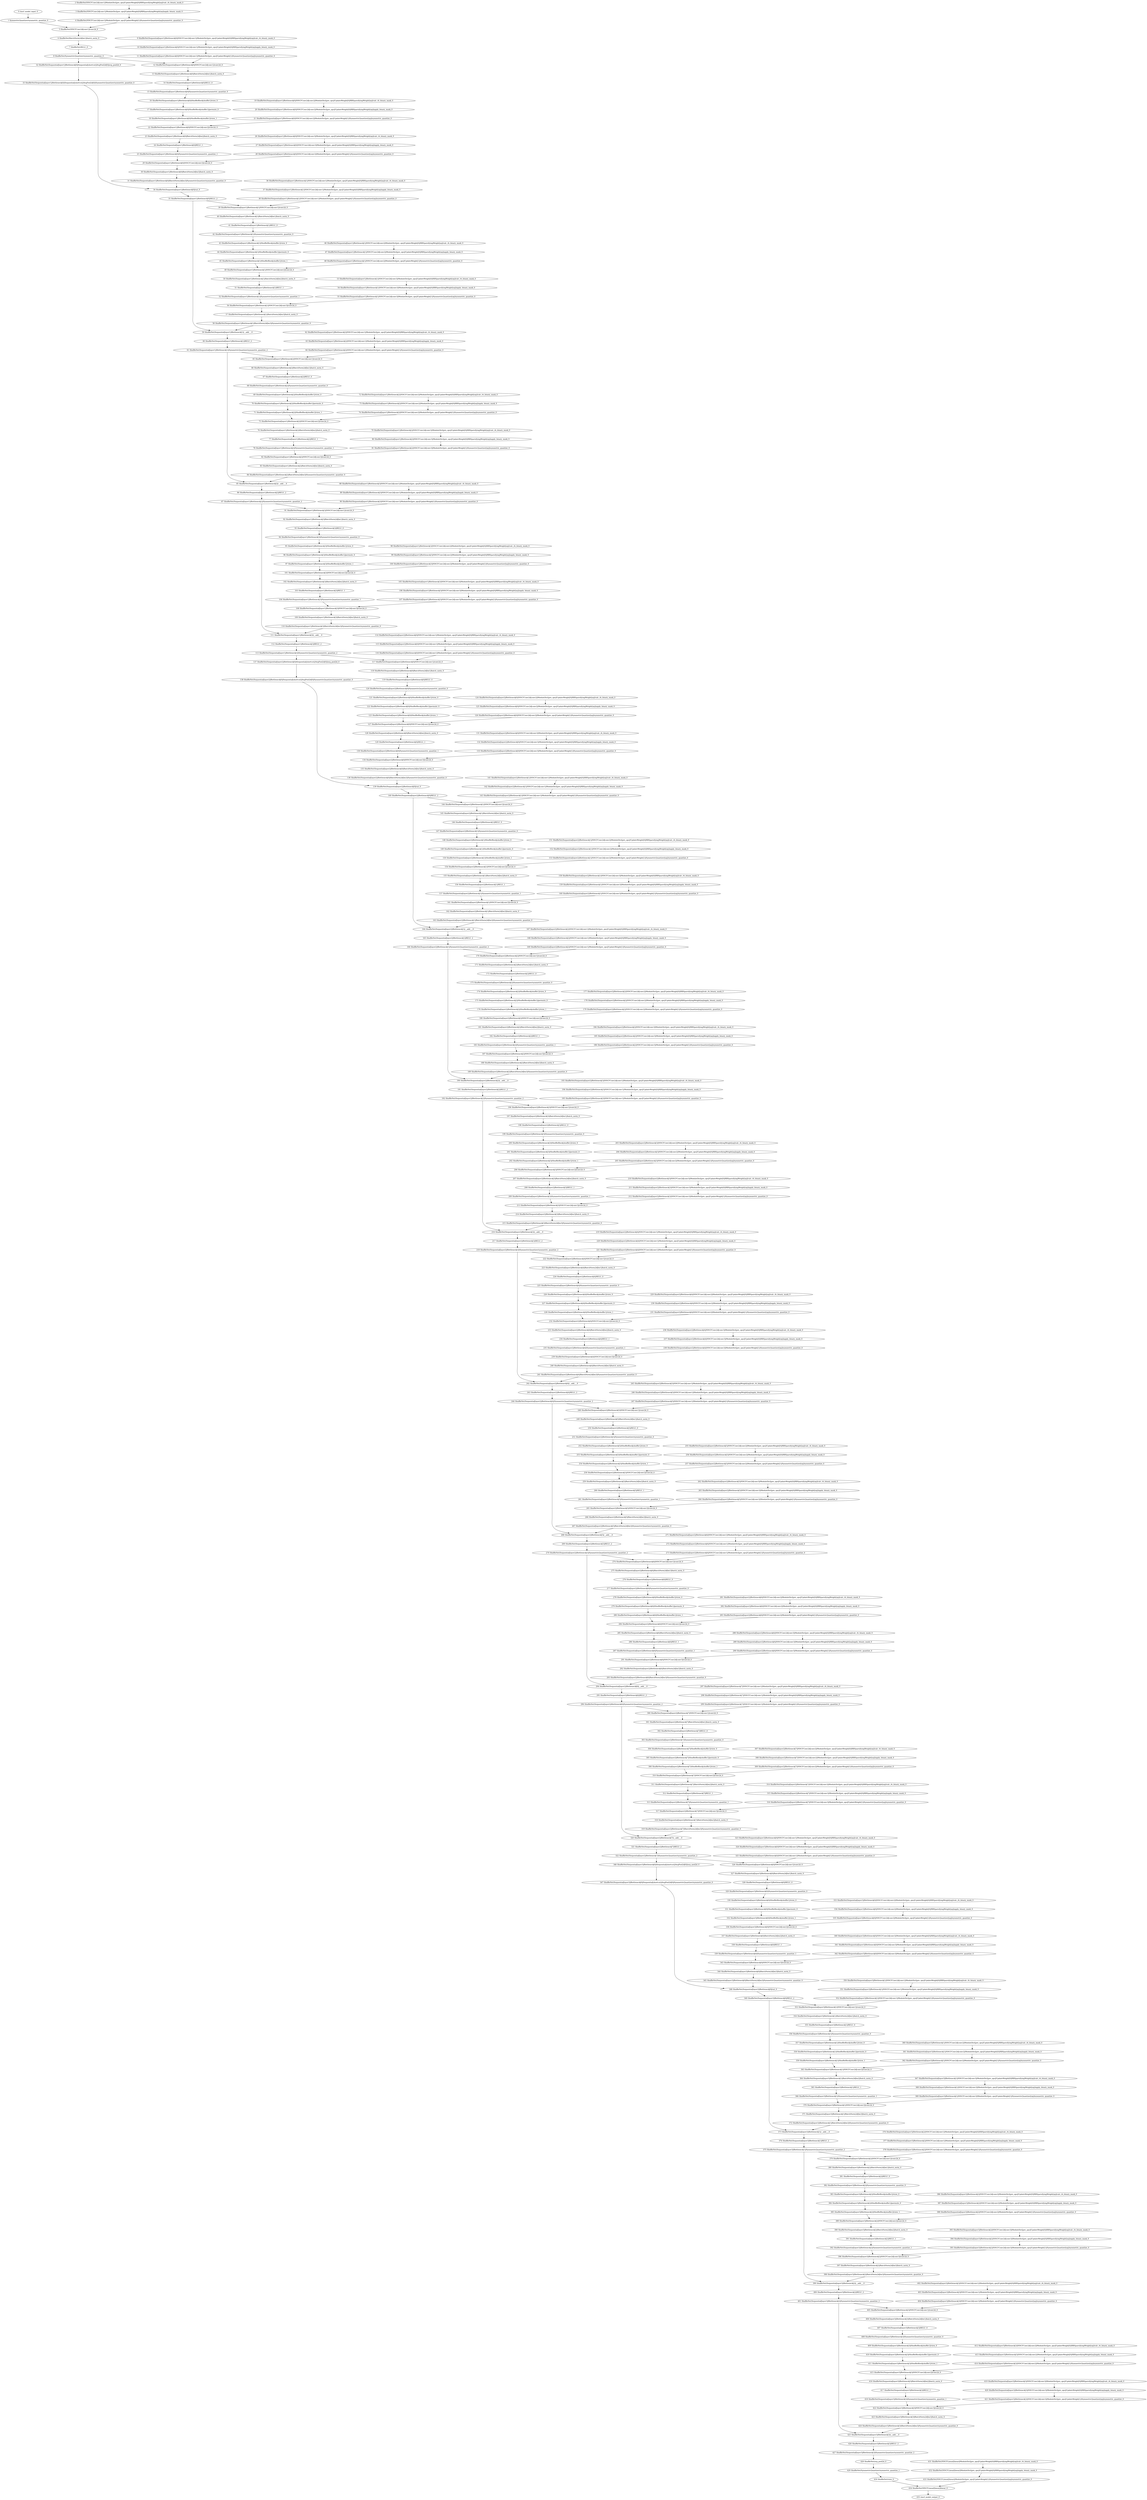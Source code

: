 strict digraph  {
"0 /nncf_model_input_0" [id=0, type=nncf_model_input];
"1 SymmetricQuantizer/symmetric_quantize_0" [id=1, type=symmetric_quantize];
"2 ShuffleNet/NNCFConv2d[conv1]/ModuleDict[pre_ops]/UpdateWeight[0]/RBSparsifyingWeight[op]/calc_rb_binary_mask_0" [id=2, type=calc_rb_binary_mask];
"3 ShuffleNet/NNCFConv2d[conv1]/ModuleDict[pre_ops]/UpdateWeight[0]/RBSparsifyingWeight[op]/apply_binary_mask_0" [id=3, type=apply_binary_mask];
"4 ShuffleNet/NNCFConv2d[conv1]/ModuleDict[pre_ops]/UpdateWeight[1]/SymmetricQuantizer[op]/symmetric_quantize_0" [id=4, type=symmetric_quantize];
"5 ShuffleNet/NNCFConv2d[conv1]/conv2d_0" [id=5, type=conv2d];
"6 ShuffleNet/BatchNorm2d[bn1]/batch_norm_0" [id=6, type=batch_norm];
"7 ShuffleNet/RELU_0" [id=7, type=RELU];
"8 ShuffleNet/SymmetricQuantizer/symmetric_quantize_0" [id=8, type=symmetric_quantize];
"9 ShuffleNet/Sequential[layer1]/Bottleneck[0]/NNCFConv2d[conv1]/ModuleDict[pre_ops]/UpdateWeight[0]/RBSparsifyingWeight[op]/calc_rb_binary_mask_0" [id=9, type=calc_rb_binary_mask];
"10 ShuffleNet/Sequential[layer1]/Bottleneck[0]/NNCFConv2d[conv1]/ModuleDict[pre_ops]/UpdateWeight[0]/RBSparsifyingWeight[op]/apply_binary_mask_0" [id=10, type=apply_binary_mask];
"11 ShuffleNet/Sequential[layer1]/Bottleneck[0]/NNCFConv2d[conv1]/ModuleDict[pre_ops]/UpdateWeight[1]/SymmetricQuantizer[op]/symmetric_quantize_0" [id=11, type=symmetric_quantize];
"12 ShuffleNet/Sequential[layer1]/Bottleneck[0]/NNCFConv2d[conv1]/conv2d_0" [id=12, type=conv2d];
"13 ShuffleNet/Sequential[layer1]/Bottleneck[0]/BatchNorm2d[bn1]/batch_norm_0" [id=13, type=batch_norm];
"14 ShuffleNet/Sequential[layer1]/Bottleneck[0]/RELU_0" [id=14, type=RELU];
"15 ShuffleNet/Sequential[layer1]/Bottleneck[0]/SymmetricQuantizer/symmetric_quantize_0" [id=15, type=symmetric_quantize];
"16 ShuffleNet/Sequential[layer1]/Bottleneck[0]/ShuffleBlock[shuffle1]/view_0" [id=16, type=view];
"17 ShuffleNet/Sequential[layer1]/Bottleneck[0]/ShuffleBlock[shuffle1]/permute_0" [id=17, type=permute];
"18 ShuffleNet/Sequential[layer1]/Bottleneck[0]/ShuffleBlock[shuffle1]/view_1" [id=18, type=view];
"19 ShuffleNet/Sequential[layer1]/Bottleneck[0]/NNCFConv2d[conv2]/ModuleDict[pre_ops]/UpdateWeight[0]/RBSparsifyingWeight[op]/calc_rb_binary_mask_0" [id=19, type=calc_rb_binary_mask];
"20 ShuffleNet/Sequential[layer1]/Bottleneck[0]/NNCFConv2d[conv2]/ModuleDict[pre_ops]/UpdateWeight[0]/RBSparsifyingWeight[op]/apply_binary_mask_0" [id=20, type=apply_binary_mask];
"21 ShuffleNet/Sequential[layer1]/Bottleneck[0]/NNCFConv2d[conv2]/ModuleDict[pre_ops]/UpdateWeight[1]/SymmetricQuantizer[op]/symmetric_quantize_0" [id=21, type=symmetric_quantize];
"22 ShuffleNet/Sequential[layer1]/Bottleneck[0]/NNCFConv2d[conv2]/conv2d_0" [id=22, type=conv2d];
"23 ShuffleNet/Sequential[layer1]/Bottleneck[0]/BatchNorm2d[bn2]/batch_norm_0" [id=23, type=batch_norm];
"24 ShuffleNet/Sequential[layer1]/Bottleneck[0]/RELU_1" [id=24, type=RELU];
"25 ShuffleNet/Sequential[layer1]/Bottleneck[0]/SymmetricQuantizer/symmetric_quantize_1" [id=25, type=symmetric_quantize];
"26 ShuffleNet/Sequential[layer1]/Bottleneck[0]/NNCFConv2d[conv3]/ModuleDict[pre_ops]/UpdateWeight[0]/RBSparsifyingWeight[op]/calc_rb_binary_mask_0" [id=26, type=calc_rb_binary_mask];
"27 ShuffleNet/Sequential[layer1]/Bottleneck[0]/NNCFConv2d[conv3]/ModuleDict[pre_ops]/UpdateWeight[0]/RBSparsifyingWeight[op]/apply_binary_mask_0" [id=27, type=apply_binary_mask];
"28 ShuffleNet/Sequential[layer1]/Bottleneck[0]/NNCFConv2d[conv3]/ModuleDict[pre_ops]/UpdateWeight[1]/SymmetricQuantizer[op]/symmetric_quantize_0" [id=28, type=symmetric_quantize];
"29 ShuffleNet/Sequential[layer1]/Bottleneck[0]/NNCFConv2d[conv3]/conv2d_0" [id=29, type=conv2d];
"30 ShuffleNet/Sequential[layer1]/Bottleneck[0]/BatchNorm2d[bn3]/batch_norm_0" [id=30, type=batch_norm];
"31 ShuffleNet/Sequential[layer1]/Bottleneck[0]/BatchNorm2d[bn3]/SymmetricQuantizer/symmetric_quantize_0" [id=31, type=symmetric_quantize];
"32 ShuffleNet/Sequential[layer1]/Bottleneck[0]/Sequential[shortcut]/AvgPool2d[0]/avg_pool2d_0" [id=32, type=avg_pool2d];
"33 ShuffleNet/Sequential[layer1]/Bottleneck[0]/Sequential[shortcut]/AvgPool2d[0]/SymmetricQuantizer/symmetric_quantize_0" [id=33, type=symmetric_quantize];
"34 ShuffleNet/Sequential[layer1]/Bottleneck[0]/cat_0" [id=34, type=cat];
"35 ShuffleNet/Sequential[layer1]/Bottleneck[0]/RELU_2" [id=35, type=RELU];
"36 ShuffleNet/Sequential[layer1]/Bottleneck[1]/NNCFConv2d[conv1]/ModuleDict[pre_ops]/UpdateWeight[0]/RBSparsifyingWeight[op]/calc_rb_binary_mask_0" [id=36, type=calc_rb_binary_mask];
"37 ShuffleNet/Sequential[layer1]/Bottleneck[1]/NNCFConv2d[conv1]/ModuleDict[pre_ops]/UpdateWeight[0]/RBSparsifyingWeight[op]/apply_binary_mask_0" [id=37, type=apply_binary_mask];
"38 ShuffleNet/Sequential[layer1]/Bottleneck[1]/NNCFConv2d[conv1]/ModuleDict[pre_ops]/UpdateWeight[1]/SymmetricQuantizer[op]/symmetric_quantize_0" [id=38, type=symmetric_quantize];
"39 ShuffleNet/Sequential[layer1]/Bottleneck[1]/NNCFConv2d[conv1]/conv2d_0" [id=39, type=conv2d];
"40 ShuffleNet/Sequential[layer1]/Bottleneck[1]/BatchNorm2d[bn1]/batch_norm_0" [id=40, type=batch_norm];
"41 ShuffleNet/Sequential[layer1]/Bottleneck[1]/RELU_0" [id=41, type=RELU];
"42 ShuffleNet/Sequential[layer1]/Bottleneck[1]/SymmetricQuantizer/symmetric_quantize_0" [id=42, type=symmetric_quantize];
"43 ShuffleNet/Sequential[layer1]/Bottleneck[1]/ShuffleBlock[shuffle1]/view_0" [id=43, type=view];
"44 ShuffleNet/Sequential[layer1]/Bottleneck[1]/ShuffleBlock[shuffle1]/permute_0" [id=44, type=permute];
"45 ShuffleNet/Sequential[layer1]/Bottleneck[1]/ShuffleBlock[shuffle1]/view_1" [id=45, type=view];
"46 ShuffleNet/Sequential[layer1]/Bottleneck[1]/NNCFConv2d[conv2]/ModuleDict[pre_ops]/UpdateWeight[0]/RBSparsifyingWeight[op]/calc_rb_binary_mask_0" [id=46, type=calc_rb_binary_mask];
"47 ShuffleNet/Sequential[layer1]/Bottleneck[1]/NNCFConv2d[conv2]/ModuleDict[pre_ops]/UpdateWeight[0]/RBSparsifyingWeight[op]/apply_binary_mask_0" [id=47, type=apply_binary_mask];
"48 ShuffleNet/Sequential[layer1]/Bottleneck[1]/NNCFConv2d[conv2]/ModuleDict[pre_ops]/UpdateWeight[1]/SymmetricQuantizer[op]/symmetric_quantize_0" [id=48, type=symmetric_quantize];
"49 ShuffleNet/Sequential[layer1]/Bottleneck[1]/NNCFConv2d[conv2]/conv2d_0" [id=49, type=conv2d];
"50 ShuffleNet/Sequential[layer1]/Bottleneck[1]/BatchNorm2d[bn2]/batch_norm_0" [id=50, type=batch_norm];
"51 ShuffleNet/Sequential[layer1]/Bottleneck[1]/RELU_1" [id=51, type=RELU];
"52 ShuffleNet/Sequential[layer1]/Bottleneck[1]/SymmetricQuantizer/symmetric_quantize_1" [id=52, type=symmetric_quantize];
"53 ShuffleNet/Sequential[layer1]/Bottleneck[1]/NNCFConv2d[conv3]/ModuleDict[pre_ops]/UpdateWeight[0]/RBSparsifyingWeight[op]/calc_rb_binary_mask_0" [id=53, type=calc_rb_binary_mask];
"54 ShuffleNet/Sequential[layer1]/Bottleneck[1]/NNCFConv2d[conv3]/ModuleDict[pre_ops]/UpdateWeight[0]/RBSparsifyingWeight[op]/apply_binary_mask_0" [id=54, type=apply_binary_mask];
"55 ShuffleNet/Sequential[layer1]/Bottleneck[1]/NNCFConv2d[conv3]/ModuleDict[pre_ops]/UpdateWeight[1]/SymmetricQuantizer[op]/symmetric_quantize_0" [id=55, type=symmetric_quantize];
"56 ShuffleNet/Sequential[layer1]/Bottleneck[1]/NNCFConv2d[conv3]/conv2d_0" [id=56, type=conv2d];
"57 ShuffleNet/Sequential[layer1]/Bottleneck[1]/BatchNorm2d[bn3]/batch_norm_0" [id=57, type=batch_norm];
"58 ShuffleNet/Sequential[layer1]/Bottleneck[1]/BatchNorm2d[bn3]/SymmetricQuantizer/symmetric_quantize_0" [id=58, type=symmetric_quantize];
"59 ShuffleNet/Sequential[layer1]/Bottleneck[1]/__add___0" [id=59, type=__add__];
"60 ShuffleNet/Sequential[layer1]/Bottleneck[1]/RELU_2" [id=60, type=RELU];
"61 ShuffleNet/Sequential[layer1]/Bottleneck[1]/SymmetricQuantizer/symmetric_quantize_2" [id=61, type=symmetric_quantize];
"62 ShuffleNet/Sequential[layer1]/Bottleneck[2]/NNCFConv2d[conv1]/ModuleDict[pre_ops]/UpdateWeight[0]/RBSparsifyingWeight[op]/calc_rb_binary_mask_0" [id=62, type=calc_rb_binary_mask];
"63 ShuffleNet/Sequential[layer1]/Bottleneck[2]/NNCFConv2d[conv1]/ModuleDict[pre_ops]/UpdateWeight[0]/RBSparsifyingWeight[op]/apply_binary_mask_0" [id=63, type=apply_binary_mask];
"64 ShuffleNet/Sequential[layer1]/Bottleneck[2]/NNCFConv2d[conv1]/ModuleDict[pre_ops]/UpdateWeight[1]/SymmetricQuantizer[op]/symmetric_quantize_0" [id=64, type=symmetric_quantize];
"65 ShuffleNet/Sequential[layer1]/Bottleneck[2]/NNCFConv2d[conv1]/conv2d_0" [id=65, type=conv2d];
"66 ShuffleNet/Sequential[layer1]/Bottleneck[2]/BatchNorm2d[bn1]/batch_norm_0" [id=66, type=batch_norm];
"67 ShuffleNet/Sequential[layer1]/Bottleneck[2]/RELU_0" [id=67, type=RELU];
"68 ShuffleNet/Sequential[layer1]/Bottleneck[2]/SymmetricQuantizer/symmetric_quantize_0" [id=68, type=symmetric_quantize];
"69 ShuffleNet/Sequential[layer1]/Bottleneck[2]/ShuffleBlock[shuffle1]/view_0" [id=69, type=view];
"70 ShuffleNet/Sequential[layer1]/Bottleneck[2]/ShuffleBlock[shuffle1]/permute_0" [id=70, type=permute];
"71 ShuffleNet/Sequential[layer1]/Bottleneck[2]/ShuffleBlock[shuffle1]/view_1" [id=71, type=view];
"72 ShuffleNet/Sequential[layer1]/Bottleneck[2]/NNCFConv2d[conv2]/ModuleDict[pre_ops]/UpdateWeight[0]/RBSparsifyingWeight[op]/calc_rb_binary_mask_0" [id=72, type=calc_rb_binary_mask];
"73 ShuffleNet/Sequential[layer1]/Bottleneck[2]/NNCFConv2d[conv2]/ModuleDict[pre_ops]/UpdateWeight[0]/RBSparsifyingWeight[op]/apply_binary_mask_0" [id=73, type=apply_binary_mask];
"74 ShuffleNet/Sequential[layer1]/Bottleneck[2]/NNCFConv2d[conv2]/ModuleDict[pre_ops]/UpdateWeight[1]/SymmetricQuantizer[op]/symmetric_quantize_0" [id=74, type=symmetric_quantize];
"75 ShuffleNet/Sequential[layer1]/Bottleneck[2]/NNCFConv2d[conv2]/conv2d_0" [id=75, type=conv2d];
"76 ShuffleNet/Sequential[layer1]/Bottleneck[2]/BatchNorm2d[bn2]/batch_norm_0" [id=76, type=batch_norm];
"77 ShuffleNet/Sequential[layer1]/Bottleneck[2]/RELU_1" [id=77, type=RELU];
"78 ShuffleNet/Sequential[layer1]/Bottleneck[2]/SymmetricQuantizer/symmetric_quantize_1" [id=78, type=symmetric_quantize];
"79 ShuffleNet/Sequential[layer1]/Bottleneck[2]/NNCFConv2d[conv3]/ModuleDict[pre_ops]/UpdateWeight[0]/RBSparsifyingWeight[op]/calc_rb_binary_mask_0" [id=79, type=calc_rb_binary_mask];
"80 ShuffleNet/Sequential[layer1]/Bottleneck[2]/NNCFConv2d[conv3]/ModuleDict[pre_ops]/UpdateWeight[0]/RBSparsifyingWeight[op]/apply_binary_mask_0" [id=80, type=apply_binary_mask];
"81 ShuffleNet/Sequential[layer1]/Bottleneck[2]/NNCFConv2d[conv3]/ModuleDict[pre_ops]/UpdateWeight[1]/SymmetricQuantizer[op]/symmetric_quantize_0" [id=81, type=symmetric_quantize];
"82 ShuffleNet/Sequential[layer1]/Bottleneck[2]/NNCFConv2d[conv3]/conv2d_0" [id=82, type=conv2d];
"83 ShuffleNet/Sequential[layer1]/Bottleneck[2]/BatchNorm2d[bn3]/batch_norm_0" [id=83, type=batch_norm];
"84 ShuffleNet/Sequential[layer1]/Bottleneck[2]/BatchNorm2d[bn3]/SymmetricQuantizer/symmetric_quantize_0" [id=84, type=symmetric_quantize];
"85 ShuffleNet/Sequential[layer1]/Bottleneck[2]/__add___0" [id=85, type=__add__];
"86 ShuffleNet/Sequential[layer1]/Bottleneck[2]/RELU_2" [id=86, type=RELU];
"87 ShuffleNet/Sequential[layer1]/Bottleneck[2]/SymmetricQuantizer/symmetric_quantize_2" [id=87, type=symmetric_quantize];
"88 ShuffleNet/Sequential[layer1]/Bottleneck[3]/NNCFConv2d[conv1]/ModuleDict[pre_ops]/UpdateWeight[0]/RBSparsifyingWeight[op]/calc_rb_binary_mask_0" [id=88, type=calc_rb_binary_mask];
"89 ShuffleNet/Sequential[layer1]/Bottleneck[3]/NNCFConv2d[conv1]/ModuleDict[pre_ops]/UpdateWeight[0]/RBSparsifyingWeight[op]/apply_binary_mask_0" [id=89, type=apply_binary_mask];
"90 ShuffleNet/Sequential[layer1]/Bottleneck[3]/NNCFConv2d[conv1]/ModuleDict[pre_ops]/UpdateWeight[1]/SymmetricQuantizer[op]/symmetric_quantize_0" [id=90, type=symmetric_quantize];
"91 ShuffleNet/Sequential[layer1]/Bottleneck[3]/NNCFConv2d[conv1]/conv2d_0" [id=91, type=conv2d];
"92 ShuffleNet/Sequential[layer1]/Bottleneck[3]/BatchNorm2d[bn1]/batch_norm_0" [id=92, type=batch_norm];
"93 ShuffleNet/Sequential[layer1]/Bottleneck[3]/RELU_0" [id=93, type=RELU];
"94 ShuffleNet/Sequential[layer1]/Bottleneck[3]/SymmetricQuantizer/symmetric_quantize_0" [id=94, type=symmetric_quantize];
"95 ShuffleNet/Sequential[layer1]/Bottleneck[3]/ShuffleBlock[shuffle1]/view_0" [id=95, type=view];
"96 ShuffleNet/Sequential[layer1]/Bottleneck[3]/ShuffleBlock[shuffle1]/permute_0" [id=96, type=permute];
"97 ShuffleNet/Sequential[layer1]/Bottleneck[3]/ShuffleBlock[shuffle1]/view_1" [id=97, type=view];
"98 ShuffleNet/Sequential[layer1]/Bottleneck[3]/NNCFConv2d[conv2]/ModuleDict[pre_ops]/UpdateWeight[0]/RBSparsifyingWeight[op]/calc_rb_binary_mask_0" [id=98, type=calc_rb_binary_mask];
"99 ShuffleNet/Sequential[layer1]/Bottleneck[3]/NNCFConv2d[conv2]/ModuleDict[pre_ops]/UpdateWeight[0]/RBSparsifyingWeight[op]/apply_binary_mask_0" [id=99, type=apply_binary_mask];
"100 ShuffleNet/Sequential[layer1]/Bottleneck[3]/NNCFConv2d[conv2]/ModuleDict[pre_ops]/UpdateWeight[1]/SymmetricQuantizer[op]/symmetric_quantize_0" [id=100, type=symmetric_quantize];
"101 ShuffleNet/Sequential[layer1]/Bottleneck[3]/NNCFConv2d[conv2]/conv2d_0" [id=101, type=conv2d];
"102 ShuffleNet/Sequential[layer1]/Bottleneck[3]/BatchNorm2d[bn2]/batch_norm_0" [id=102, type=batch_norm];
"103 ShuffleNet/Sequential[layer1]/Bottleneck[3]/RELU_1" [id=103, type=RELU];
"104 ShuffleNet/Sequential[layer1]/Bottleneck[3]/SymmetricQuantizer/symmetric_quantize_1" [id=104, type=symmetric_quantize];
"105 ShuffleNet/Sequential[layer1]/Bottleneck[3]/NNCFConv2d[conv3]/ModuleDict[pre_ops]/UpdateWeight[0]/RBSparsifyingWeight[op]/calc_rb_binary_mask_0" [id=105, type=calc_rb_binary_mask];
"106 ShuffleNet/Sequential[layer1]/Bottleneck[3]/NNCFConv2d[conv3]/ModuleDict[pre_ops]/UpdateWeight[0]/RBSparsifyingWeight[op]/apply_binary_mask_0" [id=106, type=apply_binary_mask];
"107 ShuffleNet/Sequential[layer1]/Bottleneck[3]/NNCFConv2d[conv3]/ModuleDict[pre_ops]/UpdateWeight[1]/SymmetricQuantizer[op]/symmetric_quantize_0" [id=107, type=symmetric_quantize];
"108 ShuffleNet/Sequential[layer1]/Bottleneck[3]/NNCFConv2d[conv3]/conv2d_0" [id=108, type=conv2d];
"109 ShuffleNet/Sequential[layer1]/Bottleneck[3]/BatchNorm2d[bn3]/batch_norm_0" [id=109, type=batch_norm];
"110 ShuffleNet/Sequential[layer1]/Bottleneck[3]/BatchNorm2d[bn3]/SymmetricQuantizer/symmetric_quantize_0" [id=110, type=symmetric_quantize];
"111 ShuffleNet/Sequential[layer1]/Bottleneck[3]/__add___0" [id=111, type=__add__];
"112 ShuffleNet/Sequential[layer1]/Bottleneck[3]/RELU_2" [id=112, type=RELU];
"113 ShuffleNet/Sequential[layer1]/Bottleneck[3]/SymmetricQuantizer/symmetric_quantize_2" [id=113, type=symmetric_quantize];
"114 ShuffleNet/Sequential[layer2]/Bottleneck[0]/NNCFConv2d[conv1]/ModuleDict[pre_ops]/UpdateWeight[0]/RBSparsifyingWeight[op]/calc_rb_binary_mask_0" [id=114, type=calc_rb_binary_mask];
"115 ShuffleNet/Sequential[layer2]/Bottleneck[0]/NNCFConv2d[conv1]/ModuleDict[pre_ops]/UpdateWeight[0]/RBSparsifyingWeight[op]/apply_binary_mask_0" [id=115, type=apply_binary_mask];
"116 ShuffleNet/Sequential[layer2]/Bottleneck[0]/NNCFConv2d[conv1]/ModuleDict[pre_ops]/UpdateWeight[1]/SymmetricQuantizer[op]/symmetric_quantize_0" [id=116, type=symmetric_quantize];
"117 ShuffleNet/Sequential[layer2]/Bottleneck[0]/NNCFConv2d[conv1]/conv2d_0" [id=117, type=conv2d];
"118 ShuffleNet/Sequential[layer2]/Bottleneck[0]/BatchNorm2d[bn1]/batch_norm_0" [id=118, type=batch_norm];
"119 ShuffleNet/Sequential[layer2]/Bottleneck[0]/RELU_0" [id=119, type=RELU];
"120 ShuffleNet/Sequential[layer2]/Bottleneck[0]/SymmetricQuantizer/symmetric_quantize_0" [id=120, type=symmetric_quantize];
"121 ShuffleNet/Sequential[layer2]/Bottleneck[0]/ShuffleBlock[shuffle1]/view_0" [id=121, type=view];
"122 ShuffleNet/Sequential[layer2]/Bottleneck[0]/ShuffleBlock[shuffle1]/permute_0" [id=122, type=permute];
"123 ShuffleNet/Sequential[layer2]/Bottleneck[0]/ShuffleBlock[shuffle1]/view_1" [id=123, type=view];
"124 ShuffleNet/Sequential[layer2]/Bottleneck[0]/NNCFConv2d[conv2]/ModuleDict[pre_ops]/UpdateWeight[0]/RBSparsifyingWeight[op]/calc_rb_binary_mask_0" [id=124, type=calc_rb_binary_mask];
"125 ShuffleNet/Sequential[layer2]/Bottleneck[0]/NNCFConv2d[conv2]/ModuleDict[pre_ops]/UpdateWeight[0]/RBSparsifyingWeight[op]/apply_binary_mask_0" [id=125, type=apply_binary_mask];
"126 ShuffleNet/Sequential[layer2]/Bottleneck[0]/NNCFConv2d[conv2]/ModuleDict[pre_ops]/UpdateWeight[1]/SymmetricQuantizer[op]/symmetric_quantize_0" [id=126, type=symmetric_quantize];
"127 ShuffleNet/Sequential[layer2]/Bottleneck[0]/NNCFConv2d[conv2]/conv2d_0" [id=127, type=conv2d];
"128 ShuffleNet/Sequential[layer2]/Bottleneck[0]/BatchNorm2d[bn2]/batch_norm_0" [id=128, type=batch_norm];
"129 ShuffleNet/Sequential[layer2]/Bottleneck[0]/RELU_1" [id=129, type=RELU];
"130 ShuffleNet/Sequential[layer2]/Bottleneck[0]/SymmetricQuantizer/symmetric_quantize_1" [id=130, type=symmetric_quantize];
"131 ShuffleNet/Sequential[layer2]/Bottleneck[0]/NNCFConv2d[conv3]/ModuleDict[pre_ops]/UpdateWeight[0]/RBSparsifyingWeight[op]/calc_rb_binary_mask_0" [id=131, type=calc_rb_binary_mask];
"132 ShuffleNet/Sequential[layer2]/Bottleneck[0]/NNCFConv2d[conv3]/ModuleDict[pre_ops]/UpdateWeight[0]/RBSparsifyingWeight[op]/apply_binary_mask_0" [id=132, type=apply_binary_mask];
"133 ShuffleNet/Sequential[layer2]/Bottleneck[0]/NNCFConv2d[conv3]/ModuleDict[pre_ops]/UpdateWeight[1]/SymmetricQuantizer[op]/symmetric_quantize_0" [id=133, type=symmetric_quantize];
"134 ShuffleNet/Sequential[layer2]/Bottleneck[0]/NNCFConv2d[conv3]/conv2d_0" [id=134, type=conv2d];
"135 ShuffleNet/Sequential[layer2]/Bottleneck[0]/BatchNorm2d[bn3]/batch_norm_0" [id=135, type=batch_norm];
"136 ShuffleNet/Sequential[layer2]/Bottleneck[0]/BatchNorm2d[bn3]/SymmetricQuantizer/symmetric_quantize_0" [id=136, type=symmetric_quantize];
"137 ShuffleNet/Sequential[layer2]/Bottleneck[0]/Sequential[shortcut]/AvgPool2d[0]/avg_pool2d_0" [id=137, type=avg_pool2d];
"138 ShuffleNet/Sequential[layer2]/Bottleneck[0]/Sequential[shortcut]/AvgPool2d[0]/SymmetricQuantizer/symmetric_quantize_0" [id=138, type=symmetric_quantize];
"139 ShuffleNet/Sequential[layer2]/Bottleneck[0]/cat_0" [id=139, type=cat];
"140 ShuffleNet/Sequential[layer2]/Bottleneck[0]/RELU_2" [id=140, type=RELU];
"141 ShuffleNet/Sequential[layer2]/Bottleneck[1]/NNCFConv2d[conv1]/ModuleDict[pre_ops]/UpdateWeight[0]/RBSparsifyingWeight[op]/calc_rb_binary_mask_0" [id=141, type=calc_rb_binary_mask];
"142 ShuffleNet/Sequential[layer2]/Bottleneck[1]/NNCFConv2d[conv1]/ModuleDict[pre_ops]/UpdateWeight[0]/RBSparsifyingWeight[op]/apply_binary_mask_0" [id=142, type=apply_binary_mask];
"143 ShuffleNet/Sequential[layer2]/Bottleneck[1]/NNCFConv2d[conv1]/ModuleDict[pre_ops]/UpdateWeight[1]/SymmetricQuantizer[op]/symmetric_quantize_0" [id=143, type=symmetric_quantize];
"144 ShuffleNet/Sequential[layer2]/Bottleneck[1]/NNCFConv2d[conv1]/conv2d_0" [id=144, type=conv2d];
"145 ShuffleNet/Sequential[layer2]/Bottleneck[1]/BatchNorm2d[bn1]/batch_norm_0" [id=145, type=batch_norm];
"146 ShuffleNet/Sequential[layer2]/Bottleneck[1]/RELU_0" [id=146, type=RELU];
"147 ShuffleNet/Sequential[layer2]/Bottleneck[1]/SymmetricQuantizer/symmetric_quantize_0" [id=147, type=symmetric_quantize];
"148 ShuffleNet/Sequential[layer2]/Bottleneck[1]/ShuffleBlock[shuffle1]/view_0" [id=148, type=view];
"149 ShuffleNet/Sequential[layer2]/Bottleneck[1]/ShuffleBlock[shuffle1]/permute_0" [id=149, type=permute];
"150 ShuffleNet/Sequential[layer2]/Bottleneck[1]/ShuffleBlock[shuffle1]/view_1" [id=150, type=view];
"151 ShuffleNet/Sequential[layer2]/Bottleneck[1]/NNCFConv2d[conv2]/ModuleDict[pre_ops]/UpdateWeight[0]/RBSparsifyingWeight[op]/calc_rb_binary_mask_0" [id=151, type=calc_rb_binary_mask];
"152 ShuffleNet/Sequential[layer2]/Bottleneck[1]/NNCFConv2d[conv2]/ModuleDict[pre_ops]/UpdateWeight[0]/RBSparsifyingWeight[op]/apply_binary_mask_0" [id=152, type=apply_binary_mask];
"153 ShuffleNet/Sequential[layer2]/Bottleneck[1]/NNCFConv2d[conv2]/ModuleDict[pre_ops]/UpdateWeight[1]/SymmetricQuantizer[op]/symmetric_quantize_0" [id=153, type=symmetric_quantize];
"154 ShuffleNet/Sequential[layer2]/Bottleneck[1]/NNCFConv2d[conv2]/conv2d_0" [id=154, type=conv2d];
"155 ShuffleNet/Sequential[layer2]/Bottleneck[1]/BatchNorm2d[bn2]/batch_norm_0" [id=155, type=batch_norm];
"156 ShuffleNet/Sequential[layer2]/Bottleneck[1]/RELU_1" [id=156, type=RELU];
"157 ShuffleNet/Sequential[layer2]/Bottleneck[1]/SymmetricQuantizer/symmetric_quantize_1" [id=157, type=symmetric_quantize];
"158 ShuffleNet/Sequential[layer2]/Bottleneck[1]/NNCFConv2d[conv3]/ModuleDict[pre_ops]/UpdateWeight[0]/RBSparsifyingWeight[op]/calc_rb_binary_mask_0" [id=158, type=calc_rb_binary_mask];
"159 ShuffleNet/Sequential[layer2]/Bottleneck[1]/NNCFConv2d[conv3]/ModuleDict[pre_ops]/UpdateWeight[0]/RBSparsifyingWeight[op]/apply_binary_mask_0" [id=159, type=apply_binary_mask];
"160 ShuffleNet/Sequential[layer2]/Bottleneck[1]/NNCFConv2d[conv3]/ModuleDict[pre_ops]/UpdateWeight[1]/SymmetricQuantizer[op]/symmetric_quantize_0" [id=160, type=symmetric_quantize];
"161 ShuffleNet/Sequential[layer2]/Bottleneck[1]/NNCFConv2d[conv3]/conv2d_0" [id=161, type=conv2d];
"162 ShuffleNet/Sequential[layer2]/Bottleneck[1]/BatchNorm2d[bn3]/batch_norm_0" [id=162, type=batch_norm];
"163 ShuffleNet/Sequential[layer2]/Bottleneck[1]/BatchNorm2d[bn3]/SymmetricQuantizer/symmetric_quantize_0" [id=163, type=symmetric_quantize];
"164 ShuffleNet/Sequential[layer2]/Bottleneck[1]/__add___0" [id=164, type=__add__];
"165 ShuffleNet/Sequential[layer2]/Bottleneck[1]/RELU_2" [id=165, type=RELU];
"166 ShuffleNet/Sequential[layer2]/Bottleneck[1]/SymmetricQuantizer/symmetric_quantize_2" [id=166, type=symmetric_quantize];
"167 ShuffleNet/Sequential[layer2]/Bottleneck[2]/NNCFConv2d[conv1]/ModuleDict[pre_ops]/UpdateWeight[0]/RBSparsifyingWeight[op]/calc_rb_binary_mask_0" [id=167, type=calc_rb_binary_mask];
"168 ShuffleNet/Sequential[layer2]/Bottleneck[2]/NNCFConv2d[conv1]/ModuleDict[pre_ops]/UpdateWeight[0]/RBSparsifyingWeight[op]/apply_binary_mask_0" [id=168, type=apply_binary_mask];
"169 ShuffleNet/Sequential[layer2]/Bottleneck[2]/NNCFConv2d[conv1]/ModuleDict[pre_ops]/UpdateWeight[1]/SymmetricQuantizer[op]/symmetric_quantize_0" [id=169, type=symmetric_quantize];
"170 ShuffleNet/Sequential[layer2]/Bottleneck[2]/NNCFConv2d[conv1]/conv2d_0" [id=170, type=conv2d];
"171 ShuffleNet/Sequential[layer2]/Bottleneck[2]/BatchNorm2d[bn1]/batch_norm_0" [id=171, type=batch_norm];
"172 ShuffleNet/Sequential[layer2]/Bottleneck[2]/RELU_0" [id=172, type=RELU];
"173 ShuffleNet/Sequential[layer2]/Bottleneck[2]/SymmetricQuantizer/symmetric_quantize_0" [id=173, type=symmetric_quantize];
"174 ShuffleNet/Sequential[layer2]/Bottleneck[2]/ShuffleBlock[shuffle1]/view_0" [id=174, type=view];
"175 ShuffleNet/Sequential[layer2]/Bottleneck[2]/ShuffleBlock[shuffle1]/permute_0" [id=175, type=permute];
"176 ShuffleNet/Sequential[layer2]/Bottleneck[2]/ShuffleBlock[shuffle1]/view_1" [id=176, type=view];
"177 ShuffleNet/Sequential[layer2]/Bottleneck[2]/NNCFConv2d[conv2]/ModuleDict[pre_ops]/UpdateWeight[0]/RBSparsifyingWeight[op]/calc_rb_binary_mask_0" [id=177, type=calc_rb_binary_mask];
"178 ShuffleNet/Sequential[layer2]/Bottleneck[2]/NNCFConv2d[conv2]/ModuleDict[pre_ops]/UpdateWeight[0]/RBSparsifyingWeight[op]/apply_binary_mask_0" [id=178, type=apply_binary_mask];
"179 ShuffleNet/Sequential[layer2]/Bottleneck[2]/NNCFConv2d[conv2]/ModuleDict[pre_ops]/UpdateWeight[1]/SymmetricQuantizer[op]/symmetric_quantize_0" [id=179, type=symmetric_quantize];
"180 ShuffleNet/Sequential[layer2]/Bottleneck[2]/NNCFConv2d[conv2]/conv2d_0" [id=180, type=conv2d];
"181 ShuffleNet/Sequential[layer2]/Bottleneck[2]/BatchNorm2d[bn2]/batch_norm_0" [id=181, type=batch_norm];
"182 ShuffleNet/Sequential[layer2]/Bottleneck[2]/RELU_1" [id=182, type=RELU];
"183 ShuffleNet/Sequential[layer2]/Bottleneck[2]/SymmetricQuantizer/symmetric_quantize_1" [id=183, type=symmetric_quantize];
"184 ShuffleNet/Sequential[layer2]/Bottleneck[2]/NNCFConv2d[conv3]/ModuleDict[pre_ops]/UpdateWeight[0]/RBSparsifyingWeight[op]/calc_rb_binary_mask_0" [id=184, type=calc_rb_binary_mask];
"185 ShuffleNet/Sequential[layer2]/Bottleneck[2]/NNCFConv2d[conv3]/ModuleDict[pre_ops]/UpdateWeight[0]/RBSparsifyingWeight[op]/apply_binary_mask_0" [id=185, type=apply_binary_mask];
"186 ShuffleNet/Sequential[layer2]/Bottleneck[2]/NNCFConv2d[conv3]/ModuleDict[pre_ops]/UpdateWeight[1]/SymmetricQuantizer[op]/symmetric_quantize_0" [id=186, type=symmetric_quantize];
"187 ShuffleNet/Sequential[layer2]/Bottleneck[2]/NNCFConv2d[conv3]/conv2d_0" [id=187, type=conv2d];
"188 ShuffleNet/Sequential[layer2]/Bottleneck[2]/BatchNorm2d[bn3]/batch_norm_0" [id=188, type=batch_norm];
"189 ShuffleNet/Sequential[layer2]/Bottleneck[2]/BatchNorm2d[bn3]/SymmetricQuantizer/symmetric_quantize_0" [id=189, type=symmetric_quantize];
"190 ShuffleNet/Sequential[layer2]/Bottleneck[2]/__add___0" [id=190, type=__add__];
"191 ShuffleNet/Sequential[layer2]/Bottleneck[2]/RELU_2" [id=191, type=RELU];
"192 ShuffleNet/Sequential[layer2]/Bottleneck[2]/SymmetricQuantizer/symmetric_quantize_2" [id=192, type=symmetric_quantize];
"193 ShuffleNet/Sequential[layer2]/Bottleneck[3]/NNCFConv2d[conv1]/ModuleDict[pre_ops]/UpdateWeight[0]/RBSparsifyingWeight[op]/calc_rb_binary_mask_0" [id=193, type=calc_rb_binary_mask];
"194 ShuffleNet/Sequential[layer2]/Bottleneck[3]/NNCFConv2d[conv1]/ModuleDict[pre_ops]/UpdateWeight[0]/RBSparsifyingWeight[op]/apply_binary_mask_0" [id=194, type=apply_binary_mask];
"195 ShuffleNet/Sequential[layer2]/Bottleneck[3]/NNCFConv2d[conv1]/ModuleDict[pre_ops]/UpdateWeight[1]/SymmetricQuantizer[op]/symmetric_quantize_0" [id=195, type=symmetric_quantize];
"196 ShuffleNet/Sequential[layer2]/Bottleneck[3]/NNCFConv2d[conv1]/conv2d_0" [id=196, type=conv2d];
"197 ShuffleNet/Sequential[layer2]/Bottleneck[3]/BatchNorm2d[bn1]/batch_norm_0" [id=197, type=batch_norm];
"198 ShuffleNet/Sequential[layer2]/Bottleneck[3]/RELU_0" [id=198, type=RELU];
"199 ShuffleNet/Sequential[layer2]/Bottleneck[3]/SymmetricQuantizer/symmetric_quantize_0" [id=199, type=symmetric_quantize];
"200 ShuffleNet/Sequential[layer2]/Bottleneck[3]/ShuffleBlock[shuffle1]/view_0" [id=200, type=view];
"201 ShuffleNet/Sequential[layer2]/Bottleneck[3]/ShuffleBlock[shuffle1]/permute_0" [id=201, type=permute];
"202 ShuffleNet/Sequential[layer2]/Bottleneck[3]/ShuffleBlock[shuffle1]/view_1" [id=202, type=view];
"203 ShuffleNet/Sequential[layer2]/Bottleneck[3]/NNCFConv2d[conv2]/ModuleDict[pre_ops]/UpdateWeight[0]/RBSparsifyingWeight[op]/calc_rb_binary_mask_0" [id=203, type=calc_rb_binary_mask];
"204 ShuffleNet/Sequential[layer2]/Bottleneck[3]/NNCFConv2d[conv2]/ModuleDict[pre_ops]/UpdateWeight[0]/RBSparsifyingWeight[op]/apply_binary_mask_0" [id=204, type=apply_binary_mask];
"205 ShuffleNet/Sequential[layer2]/Bottleneck[3]/NNCFConv2d[conv2]/ModuleDict[pre_ops]/UpdateWeight[1]/SymmetricQuantizer[op]/symmetric_quantize_0" [id=205, type=symmetric_quantize];
"206 ShuffleNet/Sequential[layer2]/Bottleneck[3]/NNCFConv2d[conv2]/conv2d_0" [id=206, type=conv2d];
"207 ShuffleNet/Sequential[layer2]/Bottleneck[3]/BatchNorm2d[bn2]/batch_norm_0" [id=207, type=batch_norm];
"208 ShuffleNet/Sequential[layer2]/Bottleneck[3]/RELU_1" [id=208, type=RELU];
"209 ShuffleNet/Sequential[layer2]/Bottleneck[3]/SymmetricQuantizer/symmetric_quantize_1" [id=209, type=symmetric_quantize];
"210 ShuffleNet/Sequential[layer2]/Bottleneck[3]/NNCFConv2d[conv3]/ModuleDict[pre_ops]/UpdateWeight[0]/RBSparsifyingWeight[op]/calc_rb_binary_mask_0" [id=210, type=calc_rb_binary_mask];
"211 ShuffleNet/Sequential[layer2]/Bottleneck[3]/NNCFConv2d[conv3]/ModuleDict[pre_ops]/UpdateWeight[0]/RBSparsifyingWeight[op]/apply_binary_mask_0" [id=211, type=apply_binary_mask];
"212 ShuffleNet/Sequential[layer2]/Bottleneck[3]/NNCFConv2d[conv3]/ModuleDict[pre_ops]/UpdateWeight[1]/SymmetricQuantizer[op]/symmetric_quantize_0" [id=212, type=symmetric_quantize];
"213 ShuffleNet/Sequential[layer2]/Bottleneck[3]/NNCFConv2d[conv3]/conv2d_0" [id=213, type=conv2d];
"214 ShuffleNet/Sequential[layer2]/Bottleneck[3]/BatchNorm2d[bn3]/batch_norm_0" [id=214, type=batch_norm];
"215 ShuffleNet/Sequential[layer2]/Bottleneck[3]/BatchNorm2d[bn3]/SymmetricQuantizer/symmetric_quantize_0" [id=215, type=symmetric_quantize];
"216 ShuffleNet/Sequential[layer2]/Bottleneck[3]/__add___0" [id=216, type=__add__];
"217 ShuffleNet/Sequential[layer2]/Bottleneck[3]/RELU_2" [id=217, type=RELU];
"218 ShuffleNet/Sequential[layer2]/Bottleneck[3]/SymmetricQuantizer/symmetric_quantize_2" [id=218, type=symmetric_quantize];
"219 ShuffleNet/Sequential[layer2]/Bottleneck[4]/NNCFConv2d[conv1]/ModuleDict[pre_ops]/UpdateWeight[0]/RBSparsifyingWeight[op]/calc_rb_binary_mask_0" [id=219, type=calc_rb_binary_mask];
"220 ShuffleNet/Sequential[layer2]/Bottleneck[4]/NNCFConv2d[conv1]/ModuleDict[pre_ops]/UpdateWeight[0]/RBSparsifyingWeight[op]/apply_binary_mask_0" [id=220, type=apply_binary_mask];
"221 ShuffleNet/Sequential[layer2]/Bottleneck[4]/NNCFConv2d[conv1]/ModuleDict[pre_ops]/UpdateWeight[1]/SymmetricQuantizer[op]/symmetric_quantize_0" [id=221, type=symmetric_quantize];
"222 ShuffleNet/Sequential[layer2]/Bottleneck[4]/NNCFConv2d[conv1]/conv2d_0" [id=222, type=conv2d];
"223 ShuffleNet/Sequential[layer2]/Bottleneck[4]/BatchNorm2d[bn1]/batch_norm_0" [id=223, type=batch_norm];
"224 ShuffleNet/Sequential[layer2]/Bottleneck[4]/RELU_0" [id=224, type=RELU];
"225 ShuffleNet/Sequential[layer2]/Bottleneck[4]/SymmetricQuantizer/symmetric_quantize_0" [id=225, type=symmetric_quantize];
"226 ShuffleNet/Sequential[layer2]/Bottleneck[4]/ShuffleBlock[shuffle1]/view_0" [id=226, type=view];
"227 ShuffleNet/Sequential[layer2]/Bottleneck[4]/ShuffleBlock[shuffle1]/permute_0" [id=227, type=permute];
"228 ShuffleNet/Sequential[layer2]/Bottleneck[4]/ShuffleBlock[shuffle1]/view_1" [id=228, type=view];
"229 ShuffleNet/Sequential[layer2]/Bottleneck[4]/NNCFConv2d[conv2]/ModuleDict[pre_ops]/UpdateWeight[0]/RBSparsifyingWeight[op]/calc_rb_binary_mask_0" [id=229, type=calc_rb_binary_mask];
"230 ShuffleNet/Sequential[layer2]/Bottleneck[4]/NNCFConv2d[conv2]/ModuleDict[pre_ops]/UpdateWeight[0]/RBSparsifyingWeight[op]/apply_binary_mask_0" [id=230, type=apply_binary_mask];
"231 ShuffleNet/Sequential[layer2]/Bottleneck[4]/NNCFConv2d[conv2]/ModuleDict[pre_ops]/UpdateWeight[1]/SymmetricQuantizer[op]/symmetric_quantize_0" [id=231, type=symmetric_quantize];
"232 ShuffleNet/Sequential[layer2]/Bottleneck[4]/NNCFConv2d[conv2]/conv2d_0" [id=232, type=conv2d];
"233 ShuffleNet/Sequential[layer2]/Bottleneck[4]/BatchNorm2d[bn2]/batch_norm_0" [id=233, type=batch_norm];
"234 ShuffleNet/Sequential[layer2]/Bottleneck[4]/RELU_1" [id=234, type=RELU];
"235 ShuffleNet/Sequential[layer2]/Bottleneck[4]/SymmetricQuantizer/symmetric_quantize_1" [id=235, type=symmetric_quantize];
"236 ShuffleNet/Sequential[layer2]/Bottleneck[4]/NNCFConv2d[conv3]/ModuleDict[pre_ops]/UpdateWeight[0]/RBSparsifyingWeight[op]/calc_rb_binary_mask_0" [id=236, type=calc_rb_binary_mask];
"237 ShuffleNet/Sequential[layer2]/Bottleneck[4]/NNCFConv2d[conv3]/ModuleDict[pre_ops]/UpdateWeight[0]/RBSparsifyingWeight[op]/apply_binary_mask_0" [id=237, type=apply_binary_mask];
"238 ShuffleNet/Sequential[layer2]/Bottleneck[4]/NNCFConv2d[conv3]/ModuleDict[pre_ops]/UpdateWeight[1]/SymmetricQuantizer[op]/symmetric_quantize_0" [id=238, type=symmetric_quantize];
"239 ShuffleNet/Sequential[layer2]/Bottleneck[4]/NNCFConv2d[conv3]/conv2d_0" [id=239, type=conv2d];
"240 ShuffleNet/Sequential[layer2]/Bottleneck[4]/BatchNorm2d[bn3]/batch_norm_0" [id=240, type=batch_norm];
"241 ShuffleNet/Sequential[layer2]/Bottleneck[4]/BatchNorm2d[bn3]/SymmetricQuantizer/symmetric_quantize_0" [id=241, type=symmetric_quantize];
"242 ShuffleNet/Sequential[layer2]/Bottleneck[4]/__add___0" [id=242, type=__add__];
"243 ShuffleNet/Sequential[layer2]/Bottleneck[4]/RELU_2" [id=243, type=RELU];
"244 ShuffleNet/Sequential[layer2]/Bottleneck[4]/SymmetricQuantizer/symmetric_quantize_2" [id=244, type=symmetric_quantize];
"245 ShuffleNet/Sequential[layer2]/Bottleneck[5]/NNCFConv2d[conv1]/ModuleDict[pre_ops]/UpdateWeight[0]/RBSparsifyingWeight[op]/calc_rb_binary_mask_0" [id=245, type=calc_rb_binary_mask];
"246 ShuffleNet/Sequential[layer2]/Bottleneck[5]/NNCFConv2d[conv1]/ModuleDict[pre_ops]/UpdateWeight[0]/RBSparsifyingWeight[op]/apply_binary_mask_0" [id=246, type=apply_binary_mask];
"247 ShuffleNet/Sequential[layer2]/Bottleneck[5]/NNCFConv2d[conv1]/ModuleDict[pre_ops]/UpdateWeight[1]/SymmetricQuantizer[op]/symmetric_quantize_0" [id=247, type=symmetric_quantize];
"248 ShuffleNet/Sequential[layer2]/Bottleneck[5]/NNCFConv2d[conv1]/conv2d_0" [id=248, type=conv2d];
"249 ShuffleNet/Sequential[layer2]/Bottleneck[5]/BatchNorm2d[bn1]/batch_norm_0" [id=249, type=batch_norm];
"250 ShuffleNet/Sequential[layer2]/Bottleneck[5]/RELU_0" [id=250, type=RELU];
"251 ShuffleNet/Sequential[layer2]/Bottleneck[5]/SymmetricQuantizer/symmetric_quantize_0" [id=251, type=symmetric_quantize];
"252 ShuffleNet/Sequential[layer2]/Bottleneck[5]/ShuffleBlock[shuffle1]/view_0" [id=252, type=view];
"253 ShuffleNet/Sequential[layer2]/Bottleneck[5]/ShuffleBlock[shuffle1]/permute_0" [id=253, type=permute];
"254 ShuffleNet/Sequential[layer2]/Bottleneck[5]/ShuffleBlock[shuffle1]/view_1" [id=254, type=view];
"255 ShuffleNet/Sequential[layer2]/Bottleneck[5]/NNCFConv2d[conv2]/ModuleDict[pre_ops]/UpdateWeight[0]/RBSparsifyingWeight[op]/calc_rb_binary_mask_0" [id=255, type=calc_rb_binary_mask];
"256 ShuffleNet/Sequential[layer2]/Bottleneck[5]/NNCFConv2d[conv2]/ModuleDict[pre_ops]/UpdateWeight[0]/RBSparsifyingWeight[op]/apply_binary_mask_0" [id=256, type=apply_binary_mask];
"257 ShuffleNet/Sequential[layer2]/Bottleneck[5]/NNCFConv2d[conv2]/ModuleDict[pre_ops]/UpdateWeight[1]/SymmetricQuantizer[op]/symmetric_quantize_0" [id=257, type=symmetric_quantize];
"258 ShuffleNet/Sequential[layer2]/Bottleneck[5]/NNCFConv2d[conv2]/conv2d_0" [id=258, type=conv2d];
"259 ShuffleNet/Sequential[layer2]/Bottleneck[5]/BatchNorm2d[bn2]/batch_norm_0" [id=259, type=batch_norm];
"260 ShuffleNet/Sequential[layer2]/Bottleneck[5]/RELU_1" [id=260, type=RELU];
"261 ShuffleNet/Sequential[layer2]/Bottleneck[5]/SymmetricQuantizer/symmetric_quantize_1" [id=261, type=symmetric_quantize];
"262 ShuffleNet/Sequential[layer2]/Bottleneck[5]/NNCFConv2d[conv3]/ModuleDict[pre_ops]/UpdateWeight[0]/RBSparsifyingWeight[op]/calc_rb_binary_mask_0" [id=262, type=calc_rb_binary_mask];
"263 ShuffleNet/Sequential[layer2]/Bottleneck[5]/NNCFConv2d[conv3]/ModuleDict[pre_ops]/UpdateWeight[0]/RBSparsifyingWeight[op]/apply_binary_mask_0" [id=263, type=apply_binary_mask];
"264 ShuffleNet/Sequential[layer2]/Bottleneck[5]/NNCFConv2d[conv3]/ModuleDict[pre_ops]/UpdateWeight[1]/SymmetricQuantizer[op]/symmetric_quantize_0" [id=264, type=symmetric_quantize];
"265 ShuffleNet/Sequential[layer2]/Bottleneck[5]/NNCFConv2d[conv3]/conv2d_0" [id=265, type=conv2d];
"266 ShuffleNet/Sequential[layer2]/Bottleneck[5]/BatchNorm2d[bn3]/batch_norm_0" [id=266, type=batch_norm];
"267 ShuffleNet/Sequential[layer2]/Bottleneck[5]/BatchNorm2d[bn3]/SymmetricQuantizer/symmetric_quantize_0" [id=267, type=symmetric_quantize];
"268 ShuffleNet/Sequential[layer2]/Bottleneck[5]/__add___0" [id=268, type=__add__];
"269 ShuffleNet/Sequential[layer2]/Bottleneck[5]/RELU_2" [id=269, type=RELU];
"270 ShuffleNet/Sequential[layer2]/Bottleneck[5]/SymmetricQuantizer/symmetric_quantize_2" [id=270, type=symmetric_quantize];
"271 ShuffleNet/Sequential[layer2]/Bottleneck[6]/NNCFConv2d[conv1]/ModuleDict[pre_ops]/UpdateWeight[0]/RBSparsifyingWeight[op]/calc_rb_binary_mask_0" [id=271, type=calc_rb_binary_mask];
"272 ShuffleNet/Sequential[layer2]/Bottleneck[6]/NNCFConv2d[conv1]/ModuleDict[pre_ops]/UpdateWeight[0]/RBSparsifyingWeight[op]/apply_binary_mask_0" [id=272, type=apply_binary_mask];
"273 ShuffleNet/Sequential[layer2]/Bottleneck[6]/NNCFConv2d[conv1]/ModuleDict[pre_ops]/UpdateWeight[1]/SymmetricQuantizer[op]/symmetric_quantize_0" [id=273, type=symmetric_quantize];
"274 ShuffleNet/Sequential[layer2]/Bottleneck[6]/NNCFConv2d[conv1]/conv2d_0" [id=274, type=conv2d];
"275 ShuffleNet/Sequential[layer2]/Bottleneck[6]/BatchNorm2d[bn1]/batch_norm_0" [id=275, type=batch_norm];
"276 ShuffleNet/Sequential[layer2]/Bottleneck[6]/RELU_0" [id=276, type=RELU];
"277 ShuffleNet/Sequential[layer2]/Bottleneck[6]/SymmetricQuantizer/symmetric_quantize_0" [id=277, type=symmetric_quantize];
"278 ShuffleNet/Sequential[layer2]/Bottleneck[6]/ShuffleBlock[shuffle1]/view_0" [id=278, type=view];
"279 ShuffleNet/Sequential[layer2]/Bottleneck[6]/ShuffleBlock[shuffle1]/permute_0" [id=279, type=permute];
"280 ShuffleNet/Sequential[layer2]/Bottleneck[6]/ShuffleBlock[shuffle1]/view_1" [id=280, type=view];
"281 ShuffleNet/Sequential[layer2]/Bottleneck[6]/NNCFConv2d[conv2]/ModuleDict[pre_ops]/UpdateWeight[0]/RBSparsifyingWeight[op]/calc_rb_binary_mask_0" [id=281, type=calc_rb_binary_mask];
"282 ShuffleNet/Sequential[layer2]/Bottleneck[6]/NNCFConv2d[conv2]/ModuleDict[pre_ops]/UpdateWeight[0]/RBSparsifyingWeight[op]/apply_binary_mask_0" [id=282, type=apply_binary_mask];
"283 ShuffleNet/Sequential[layer2]/Bottleneck[6]/NNCFConv2d[conv2]/ModuleDict[pre_ops]/UpdateWeight[1]/SymmetricQuantizer[op]/symmetric_quantize_0" [id=283, type=symmetric_quantize];
"284 ShuffleNet/Sequential[layer2]/Bottleneck[6]/NNCFConv2d[conv2]/conv2d_0" [id=284, type=conv2d];
"285 ShuffleNet/Sequential[layer2]/Bottleneck[6]/BatchNorm2d[bn2]/batch_norm_0" [id=285, type=batch_norm];
"286 ShuffleNet/Sequential[layer2]/Bottleneck[6]/RELU_1" [id=286, type=RELU];
"287 ShuffleNet/Sequential[layer2]/Bottleneck[6]/SymmetricQuantizer/symmetric_quantize_1" [id=287, type=symmetric_quantize];
"288 ShuffleNet/Sequential[layer2]/Bottleneck[6]/NNCFConv2d[conv3]/ModuleDict[pre_ops]/UpdateWeight[0]/RBSparsifyingWeight[op]/calc_rb_binary_mask_0" [id=288, type=calc_rb_binary_mask];
"289 ShuffleNet/Sequential[layer2]/Bottleneck[6]/NNCFConv2d[conv3]/ModuleDict[pre_ops]/UpdateWeight[0]/RBSparsifyingWeight[op]/apply_binary_mask_0" [id=289, type=apply_binary_mask];
"290 ShuffleNet/Sequential[layer2]/Bottleneck[6]/NNCFConv2d[conv3]/ModuleDict[pre_ops]/UpdateWeight[1]/SymmetricQuantizer[op]/symmetric_quantize_0" [id=290, type=symmetric_quantize];
"291 ShuffleNet/Sequential[layer2]/Bottleneck[6]/NNCFConv2d[conv3]/conv2d_0" [id=291, type=conv2d];
"292 ShuffleNet/Sequential[layer2]/Bottleneck[6]/BatchNorm2d[bn3]/batch_norm_0" [id=292, type=batch_norm];
"293 ShuffleNet/Sequential[layer2]/Bottleneck[6]/BatchNorm2d[bn3]/SymmetricQuantizer/symmetric_quantize_0" [id=293, type=symmetric_quantize];
"294 ShuffleNet/Sequential[layer2]/Bottleneck[6]/__add___0" [id=294, type=__add__];
"295 ShuffleNet/Sequential[layer2]/Bottleneck[6]/RELU_2" [id=295, type=RELU];
"296 ShuffleNet/Sequential[layer2]/Bottleneck[6]/SymmetricQuantizer/symmetric_quantize_2" [id=296, type=symmetric_quantize];
"297 ShuffleNet/Sequential[layer2]/Bottleneck[7]/NNCFConv2d[conv1]/ModuleDict[pre_ops]/UpdateWeight[0]/RBSparsifyingWeight[op]/calc_rb_binary_mask_0" [id=297, type=calc_rb_binary_mask];
"298 ShuffleNet/Sequential[layer2]/Bottleneck[7]/NNCFConv2d[conv1]/ModuleDict[pre_ops]/UpdateWeight[0]/RBSparsifyingWeight[op]/apply_binary_mask_0" [id=298, type=apply_binary_mask];
"299 ShuffleNet/Sequential[layer2]/Bottleneck[7]/NNCFConv2d[conv1]/ModuleDict[pre_ops]/UpdateWeight[1]/SymmetricQuantizer[op]/symmetric_quantize_0" [id=299, type=symmetric_quantize];
"300 ShuffleNet/Sequential[layer2]/Bottleneck[7]/NNCFConv2d[conv1]/conv2d_0" [id=300, type=conv2d];
"301 ShuffleNet/Sequential[layer2]/Bottleneck[7]/BatchNorm2d[bn1]/batch_norm_0" [id=301, type=batch_norm];
"302 ShuffleNet/Sequential[layer2]/Bottleneck[7]/RELU_0" [id=302, type=RELU];
"303 ShuffleNet/Sequential[layer2]/Bottleneck[7]/SymmetricQuantizer/symmetric_quantize_0" [id=303, type=symmetric_quantize];
"304 ShuffleNet/Sequential[layer2]/Bottleneck[7]/ShuffleBlock[shuffle1]/view_0" [id=304, type=view];
"305 ShuffleNet/Sequential[layer2]/Bottleneck[7]/ShuffleBlock[shuffle1]/permute_0" [id=305, type=permute];
"306 ShuffleNet/Sequential[layer2]/Bottleneck[7]/ShuffleBlock[shuffle1]/view_1" [id=306, type=view];
"307 ShuffleNet/Sequential[layer2]/Bottleneck[7]/NNCFConv2d[conv2]/ModuleDict[pre_ops]/UpdateWeight[0]/RBSparsifyingWeight[op]/calc_rb_binary_mask_0" [id=307, type=calc_rb_binary_mask];
"308 ShuffleNet/Sequential[layer2]/Bottleneck[7]/NNCFConv2d[conv2]/ModuleDict[pre_ops]/UpdateWeight[0]/RBSparsifyingWeight[op]/apply_binary_mask_0" [id=308, type=apply_binary_mask];
"309 ShuffleNet/Sequential[layer2]/Bottleneck[7]/NNCFConv2d[conv2]/ModuleDict[pre_ops]/UpdateWeight[1]/SymmetricQuantizer[op]/symmetric_quantize_0" [id=309, type=symmetric_quantize];
"310 ShuffleNet/Sequential[layer2]/Bottleneck[7]/NNCFConv2d[conv2]/conv2d_0" [id=310, type=conv2d];
"311 ShuffleNet/Sequential[layer2]/Bottleneck[7]/BatchNorm2d[bn2]/batch_norm_0" [id=311, type=batch_norm];
"312 ShuffleNet/Sequential[layer2]/Bottleneck[7]/RELU_1" [id=312, type=RELU];
"313 ShuffleNet/Sequential[layer2]/Bottleneck[7]/SymmetricQuantizer/symmetric_quantize_1" [id=313, type=symmetric_quantize];
"314 ShuffleNet/Sequential[layer2]/Bottleneck[7]/NNCFConv2d[conv3]/ModuleDict[pre_ops]/UpdateWeight[0]/RBSparsifyingWeight[op]/calc_rb_binary_mask_0" [id=314, type=calc_rb_binary_mask];
"315 ShuffleNet/Sequential[layer2]/Bottleneck[7]/NNCFConv2d[conv3]/ModuleDict[pre_ops]/UpdateWeight[0]/RBSparsifyingWeight[op]/apply_binary_mask_0" [id=315, type=apply_binary_mask];
"316 ShuffleNet/Sequential[layer2]/Bottleneck[7]/NNCFConv2d[conv3]/ModuleDict[pre_ops]/UpdateWeight[1]/SymmetricQuantizer[op]/symmetric_quantize_0" [id=316, type=symmetric_quantize];
"317 ShuffleNet/Sequential[layer2]/Bottleneck[7]/NNCFConv2d[conv3]/conv2d_0" [id=317, type=conv2d];
"318 ShuffleNet/Sequential[layer2]/Bottleneck[7]/BatchNorm2d[bn3]/batch_norm_0" [id=318, type=batch_norm];
"319 ShuffleNet/Sequential[layer2]/Bottleneck[7]/BatchNorm2d[bn3]/SymmetricQuantizer/symmetric_quantize_0" [id=319, type=symmetric_quantize];
"320 ShuffleNet/Sequential[layer2]/Bottleneck[7]/__add___0" [id=320, type=__add__];
"321 ShuffleNet/Sequential[layer2]/Bottleneck[7]/RELU_2" [id=321, type=RELU];
"322 ShuffleNet/Sequential[layer2]/Bottleneck[7]/SymmetricQuantizer/symmetric_quantize_2" [id=322, type=symmetric_quantize];
"323 ShuffleNet/Sequential[layer3]/Bottleneck[0]/NNCFConv2d[conv1]/ModuleDict[pre_ops]/UpdateWeight[0]/RBSparsifyingWeight[op]/calc_rb_binary_mask_0" [id=323, type=calc_rb_binary_mask];
"324 ShuffleNet/Sequential[layer3]/Bottleneck[0]/NNCFConv2d[conv1]/ModuleDict[pre_ops]/UpdateWeight[0]/RBSparsifyingWeight[op]/apply_binary_mask_0" [id=324, type=apply_binary_mask];
"325 ShuffleNet/Sequential[layer3]/Bottleneck[0]/NNCFConv2d[conv1]/ModuleDict[pre_ops]/UpdateWeight[1]/SymmetricQuantizer[op]/symmetric_quantize_0" [id=325, type=symmetric_quantize];
"326 ShuffleNet/Sequential[layer3]/Bottleneck[0]/NNCFConv2d[conv1]/conv2d_0" [id=326, type=conv2d];
"327 ShuffleNet/Sequential[layer3]/Bottleneck[0]/BatchNorm2d[bn1]/batch_norm_0" [id=327, type=batch_norm];
"328 ShuffleNet/Sequential[layer3]/Bottleneck[0]/RELU_0" [id=328, type=RELU];
"329 ShuffleNet/Sequential[layer3]/Bottleneck[0]/SymmetricQuantizer/symmetric_quantize_0" [id=329, type=symmetric_quantize];
"330 ShuffleNet/Sequential[layer3]/Bottleneck[0]/ShuffleBlock[shuffle1]/view_0" [id=330, type=view];
"331 ShuffleNet/Sequential[layer3]/Bottleneck[0]/ShuffleBlock[shuffle1]/permute_0" [id=331, type=permute];
"332 ShuffleNet/Sequential[layer3]/Bottleneck[0]/ShuffleBlock[shuffle1]/view_1" [id=332, type=view];
"333 ShuffleNet/Sequential[layer3]/Bottleneck[0]/NNCFConv2d[conv2]/ModuleDict[pre_ops]/UpdateWeight[0]/RBSparsifyingWeight[op]/calc_rb_binary_mask_0" [id=333, type=calc_rb_binary_mask];
"334 ShuffleNet/Sequential[layer3]/Bottleneck[0]/NNCFConv2d[conv2]/ModuleDict[pre_ops]/UpdateWeight[0]/RBSparsifyingWeight[op]/apply_binary_mask_0" [id=334, type=apply_binary_mask];
"335 ShuffleNet/Sequential[layer3]/Bottleneck[0]/NNCFConv2d[conv2]/ModuleDict[pre_ops]/UpdateWeight[1]/SymmetricQuantizer[op]/symmetric_quantize_0" [id=335, type=symmetric_quantize];
"336 ShuffleNet/Sequential[layer3]/Bottleneck[0]/NNCFConv2d[conv2]/conv2d_0" [id=336, type=conv2d];
"337 ShuffleNet/Sequential[layer3]/Bottleneck[0]/BatchNorm2d[bn2]/batch_norm_0" [id=337, type=batch_norm];
"338 ShuffleNet/Sequential[layer3]/Bottleneck[0]/RELU_1" [id=338, type=RELU];
"339 ShuffleNet/Sequential[layer3]/Bottleneck[0]/SymmetricQuantizer/symmetric_quantize_1" [id=339, type=symmetric_quantize];
"340 ShuffleNet/Sequential[layer3]/Bottleneck[0]/NNCFConv2d[conv3]/ModuleDict[pre_ops]/UpdateWeight[0]/RBSparsifyingWeight[op]/calc_rb_binary_mask_0" [id=340, type=calc_rb_binary_mask];
"341 ShuffleNet/Sequential[layer3]/Bottleneck[0]/NNCFConv2d[conv3]/ModuleDict[pre_ops]/UpdateWeight[0]/RBSparsifyingWeight[op]/apply_binary_mask_0" [id=341, type=apply_binary_mask];
"342 ShuffleNet/Sequential[layer3]/Bottleneck[0]/NNCFConv2d[conv3]/ModuleDict[pre_ops]/UpdateWeight[1]/SymmetricQuantizer[op]/symmetric_quantize_0" [id=342, type=symmetric_quantize];
"343 ShuffleNet/Sequential[layer3]/Bottleneck[0]/NNCFConv2d[conv3]/conv2d_0" [id=343, type=conv2d];
"344 ShuffleNet/Sequential[layer3]/Bottleneck[0]/BatchNorm2d[bn3]/batch_norm_0" [id=344, type=batch_norm];
"345 ShuffleNet/Sequential[layer3]/Bottleneck[0]/BatchNorm2d[bn3]/SymmetricQuantizer/symmetric_quantize_0" [id=345, type=symmetric_quantize];
"346 ShuffleNet/Sequential[layer3]/Bottleneck[0]/Sequential[shortcut]/AvgPool2d[0]/avg_pool2d_0" [id=346, type=avg_pool2d];
"347 ShuffleNet/Sequential[layer3]/Bottleneck[0]/Sequential[shortcut]/AvgPool2d[0]/SymmetricQuantizer/symmetric_quantize_0" [id=347, type=symmetric_quantize];
"348 ShuffleNet/Sequential[layer3]/Bottleneck[0]/cat_0" [id=348, type=cat];
"349 ShuffleNet/Sequential[layer3]/Bottleneck[0]/RELU_2" [id=349, type=RELU];
"350 ShuffleNet/Sequential[layer3]/Bottleneck[1]/NNCFConv2d[conv1]/ModuleDict[pre_ops]/UpdateWeight[0]/RBSparsifyingWeight[op]/calc_rb_binary_mask_0" [id=350, type=calc_rb_binary_mask];
"351 ShuffleNet/Sequential[layer3]/Bottleneck[1]/NNCFConv2d[conv1]/ModuleDict[pre_ops]/UpdateWeight[0]/RBSparsifyingWeight[op]/apply_binary_mask_0" [id=351, type=apply_binary_mask];
"352 ShuffleNet/Sequential[layer3]/Bottleneck[1]/NNCFConv2d[conv1]/ModuleDict[pre_ops]/UpdateWeight[1]/SymmetricQuantizer[op]/symmetric_quantize_0" [id=352, type=symmetric_quantize];
"353 ShuffleNet/Sequential[layer3]/Bottleneck[1]/NNCFConv2d[conv1]/conv2d_0" [id=353, type=conv2d];
"354 ShuffleNet/Sequential[layer3]/Bottleneck[1]/BatchNorm2d[bn1]/batch_norm_0" [id=354, type=batch_norm];
"355 ShuffleNet/Sequential[layer3]/Bottleneck[1]/RELU_0" [id=355, type=RELU];
"356 ShuffleNet/Sequential[layer3]/Bottleneck[1]/SymmetricQuantizer/symmetric_quantize_0" [id=356, type=symmetric_quantize];
"357 ShuffleNet/Sequential[layer3]/Bottleneck[1]/ShuffleBlock[shuffle1]/view_0" [id=357, type=view];
"358 ShuffleNet/Sequential[layer3]/Bottleneck[1]/ShuffleBlock[shuffle1]/permute_0" [id=358, type=permute];
"359 ShuffleNet/Sequential[layer3]/Bottleneck[1]/ShuffleBlock[shuffle1]/view_1" [id=359, type=view];
"360 ShuffleNet/Sequential[layer3]/Bottleneck[1]/NNCFConv2d[conv2]/ModuleDict[pre_ops]/UpdateWeight[0]/RBSparsifyingWeight[op]/calc_rb_binary_mask_0" [id=360, type=calc_rb_binary_mask];
"361 ShuffleNet/Sequential[layer3]/Bottleneck[1]/NNCFConv2d[conv2]/ModuleDict[pre_ops]/UpdateWeight[0]/RBSparsifyingWeight[op]/apply_binary_mask_0" [id=361, type=apply_binary_mask];
"362 ShuffleNet/Sequential[layer3]/Bottleneck[1]/NNCFConv2d[conv2]/ModuleDict[pre_ops]/UpdateWeight[1]/SymmetricQuantizer[op]/symmetric_quantize_0" [id=362, type=symmetric_quantize];
"363 ShuffleNet/Sequential[layer3]/Bottleneck[1]/NNCFConv2d[conv2]/conv2d_0" [id=363, type=conv2d];
"364 ShuffleNet/Sequential[layer3]/Bottleneck[1]/BatchNorm2d[bn2]/batch_norm_0" [id=364, type=batch_norm];
"365 ShuffleNet/Sequential[layer3]/Bottleneck[1]/RELU_1" [id=365, type=RELU];
"366 ShuffleNet/Sequential[layer3]/Bottleneck[1]/SymmetricQuantizer/symmetric_quantize_1" [id=366, type=symmetric_quantize];
"367 ShuffleNet/Sequential[layer3]/Bottleneck[1]/NNCFConv2d[conv3]/ModuleDict[pre_ops]/UpdateWeight[0]/RBSparsifyingWeight[op]/calc_rb_binary_mask_0" [id=367, type=calc_rb_binary_mask];
"368 ShuffleNet/Sequential[layer3]/Bottleneck[1]/NNCFConv2d[conv3]/ModuleDict[pre_ops]/UpdateWeight[0]/RBSparsifyingWeight[op]/apply_binary_mask_0" [id=368, type=apply_binary_mask];
"369 ShuffleNet/Sequential[layer3]/Bottleneck[1]/NNCFConv2d[conv3]/ModuleDict[pre_ops]/UpdateWeight[1]/SymmetricQuantizer[op]/symmetric_quantize_0" [id=369, type=symmetric_quantize];
"370 ShuffleNet/Sequential[layer3]/Bottleneck[1]/NNCFConv2d[conv3]/conv2d_0" [id=370, type=conv2d];
"371 ShuffleNet/Sequential[layer3]/Bottleneck[1]/BatchNorm2d[bn3]/batch_norm_0" [id=371, type=batch_norm];
"372 ShuffleNet/Sequential[layer3]/Bottleneck[1]/BatchNorm2d[bn3]/SymmetricQuantizer/symmetric_quantize_0" [id=372, type=symmetric_quantize];
"373 ShuffleNet/Sequential[layer3]/Bottleneck[1]/__add___0" [id=373, type=__add__];
"374 ShuffleNet/Sequential[layer3]/Bottleneck[1]/RELU_2" [id=374, type=RELU];
"375 ShuffleNet/Sequential[layer3]/Bottleneck[1]/SymmetricQuantizer/symmetric_quantize_2" [id=375, type=symmetric_quantize];
"376 ShuffleNet/Sequential[layer3]/Bottleneck[2]/NNCFConv2d[conv1]/ModuleDict[pre_ops]/UpdateWeight[0]/RBSparsifyingWeight[op]/calc_rb_binary_mask_0" [id=376, type=calc_rb_binary_mask];
"377 ShuffleNet/Sequential[layer3]/Bottleneck[2]/NNCFConv2d[conv1]/ModuleDict[pre_ops]/UpdateWeight[0]/RBSparsifyingWeight[op]/apply_binary_mask_0" [id=377, type=apply_binary_mask];
"378 ShuffleNet/Sequential[layer3]/Bottleneck[2]/NNCFConv2d[conv1]/ModuleDict[pre_ops]/UpdateWeight[1]/SymmetricQuantizer[op]/symmetric_quantize_0" [id=378, type=symmetric_quantize];
"379 ShuffleNet/Sequential[layer3]/Bottleneck[2]/NNCFConv2d[conv1]/conv2d_0" [id=379, type=conv2d];
"380 ShuffleNet/Sequential[layer3]/Bottleneck[2]/BatchNorm2d[bn1]/batch_norm_0" [id=380, type=batch_norm];
"381 ShuffleNet/Sequential[layer3]/Bottleneck[2]/RELU_0" [id=381, type=RELU];
"382 ShuffleNet/Sequential[layer3]/Bottleneck[2]/SymmetricQuantizer/symmetric_quantize_0" [id=382, type=symmetric_quantize];
"383 ShuffleNet/Sequential[layer3]/Bottleneck[2]/ShuffleBlock[shuffle1]/view_0" [id=383, type=view];
"384 ShuffleNet/Sequential[layer3]/Bottleneck[2]/ShuffleBlock[shuffle1]/permute_0" [id=384, type=permute];
"385 ShuffleNet/Sequential[layer3]/Bottleneck[2]/ShuffleBlock[shuffle1]/view_1" [id=385, type=view];
"386 ShuffleNet/Sequential[layer3]/Bottleneck[2]/NNCFConv2d[conv2]/ModuleDict[pre_ops]/UpdateWeight[0]/RBSparsifyingWeight[op]/calc_rb_binary_mask_0" [id=386, type=calc_rb_binary_mask];
"387 ShuffleNet/Sequential[layer3]/Bottleneck[2]/NNCFConv2d[conv2]/ModuleDict[pre_ops]/UpdateWeight[0]/RBSparsifyingWeight[op]/apply_binary_mask_0" [id=387, type=apply_binary_mask];
"388 ShuffleNet/Sequential[layer3]/Bottleneck[2]/NNCFConv2d[conv2]/ModuleDict[pre_ops]/UpdateWeight[1]/SymmetricQuantizer[op]/symmetric_quantize_0" [id=388, type=symmetric_quantize];
"389 ShuffleNet/Sequential[layer3]/Bottleneck[2]/NNCFConv2d[conv2]/conv2d_0" [id=389, type=conv2d];
"390 ShuffleNet/Sequential[layer3]/Bottleneck[2]/BatchNorm2d[bn2]/batch_norm_0" [id=390, type=batch_norm];
"391 ShuffleNet/Sequential[layer3]/Bottleneck[2]/RELU_1" [id=391, type=RELU];
"392 ShuffleNet/Sequential[layer3]/Bottleneck[2]/SymmetricQuantizer/symmetric_quantize_1" [id=392, type=symmetric_quantize];
"393 ShuffleNet/Sequential[layer3]/Bottleneck[2]/NNCFConv2d[conv3]/ModuleDict[pre_ops]/UpdateWeight[0]/RBSparsifyingWeight[op]/calc_rb_binary_mask_0" [id=393, type=calc_rb_binary_mask];
"394 ShuffleNet/Sequential[layer3]/Bottleneck[2]/NNCFConv2d[conv3]/ModuleDict[pre_ops]/UpdateWeight[0]/RBSparsifyingWeight[op]/apply_binary_mask_0" [id=394, type=apply_binary_mask];
"395 ShuffleNet/Sequential[layer3]/Bottleneck[2]/NNCFConv2d[conv3]/ModuleDict[pre_ops]/UpdateWeight[1]/SymmetricQuantizer[op]/symmetric_quantize_0" [id=395, type=symmetric_quantize];
"396 ShuffleNet/Sequential[layer3]/Bottleneck[2]/NNCFConv2d[conv3]/conv2d_0" [id=396, type=conv2d];
"397 ShuffleNet/Sequential[layer3]/Bottleneck[2]/BatchNorm2d[bn3]/batch_norm_0" [id=397, type=batch_norm];
"398 ShuffleNet/Sequential[layer3]/Bottleneck[2]/BatchNorm2d[bn3]/SymmetricQuantizer/symmetric_quantize_0" [id=398, type=symmetric_quantize];
"399 ShuffleNet/Sequential[layer3]/Bottleneck[2]/__add___0" [id=399, type=__add__];
"400 ShuffleNet/Sequential[layer3]/Bottleneck[2]/RELU_2" [id=400, type=RELU];
"401 ShuffleNet/Sequential[layer3]/Bottleneck[2]/SymmetricQuantizer/symmetric_quantize_2" [id=401, type=symmetric_quantize];
"402 ShuffleNet/Sequential[layer3]/Bottleneck[3]/NNCFConv2d[conv1]/ModuleDict[pre_ops]/UpdateWeight[0]/RBSparsifyingWeight[op]/calc_rb_binary_mask_0" [id=402, type=calc_rb_binary_mask];
"403 ShuffleNet/Sequential[layer3]/Bottleneck[3]/NNCFConv2d[conv1]/ModuleDict[pre_ops]/UpdateWeight[0]/RBSparsifyingWeight[op]/apply_binary_mask_0" [id=403, type=apply_binary_mask];
"404 ShuffleNet/Sequential[layer3]/Bottleneck[3]/NNCFConv2d[conv1]/ModuleDict[pre_ops]/UpdateWeight[1]/SymmetricQuantizer[op]/symmetric_quantize_0" [id=404, type=symmetric_quantize];
"405 ShuffleNet/Sequential[layer3]/Bottleneck[3]/NNCFConv2d[conv1]/conv2d_0" [id=405, type=conv2d];
"406 ShuffleNet/Sequential[layer3]/Bottleneck[3]/BatchNorm2d[bn1]/batch_norm_0" [id=406, type=batch_norm];
"407 ShuffleNet/Sequential[layer3]/Bottleneck[3]/RELU_0" [id=407, type=RELU];
"408 ShuffleNet/Sequential[layer3]/Bottleneck[3]/SymmetricQuantizer/symmetric_quantize_0" [id=408, type=symmetric_quantize];
"409 ShuffleNet/Sequential[layer3]/Bottleneck[3]/ShuffleBlock[shuffle1]/view_0" [id=409, type=view];
"410 ShuffleNet/Sequential[layer3]/Bottleneck[3]/ShuffleBlock[shuffle1]/permute_0" [id=410, type=permute];
"411 ShuffleNet/Sequential[layer3]/Bottleneck[3]/ShuffleBlock[shuffle1]/view_1" [id=411, type=view];
"412 ShuffleNet/Sequential[layer3]/Bottleneck[3]/NNCFConv2d[conv2]/ModuleDict[pre_ops]/UpdateWeight[0]/RBSparsifyingWeight[op]/calc_rb_binary_mask_0" [id=412, type=calc_rb_binary_mask];
"413 ShuffleNet/Sequential[layer3]/Bottleneck[3]/NNCFConv2d[conv2]/ModuleDict[pre_ops]/UpdateWeight[0]/RBSparsifyingWeight[op]/apply_binary_mask_0" [id=413, type=apply_binary_mask];
"414 ShuffleNet/Sequential[layer3]/Bottleneck[3]/NNCFConv2d[conv2]/ModuleDict[pre_ops]/UpdateWeight[1]/SymmetricQuantizer[op]/symmetric_quantize_0" [id=414, type=symmetric_quantize];
"415 ShuffleNet/Sequential[layer3]/Bottleneck[3]/NNCFConv2d[conv2]/conv2d_0" [id=415, type=conv2d];
"416 ShuffleNet/Sequential[layer3]/Bottleneck[3]/BatchNorm2d[bn2]/batch_norm_0" [id=416, type=batch_norm];
"417 ShuffleNet/Sequential[layer3]/Bottleneck[3]/RELU_1" [id=417, type=RELU];
"418 ShuffleNet/Sequential[layer3]/Bottleneck[3]/SymmetricQuantizer/symmetric_quantize_1" [id=418, type=symmetric_quantize];
"419 ShuffleNet/Sequential[layer3]/Bottleneck[3]/NNCFConv2d[conv3]/ModuleDict[pre_ops]/UpdateWeight[0]/RBSparsifyingWeight[op]/calc_rb_binary_mask_0" [id=419, type=calc_rb_binary_mask];
"420 ShuffleNet/Sequential[layer3]/Bottleneck[3]/NNCFConv2d[conv3]/ModuleDict[pre_ops]/UpdateWeight[0]/RBSparsifyingWeight[op]/apply_binary_mask_0" [id=420, type=apply_binary_mask];
"421 ShuffleNet/Sequential[layer3]/Bottleneck[3]/NNCFConv2d[conv3]/ModuleDict[pre_ops]/UpdateWeight[1]/SymmetricQuantizer[op]/symmetric_quantize_0" [id=421, type=symmetric_quantize];
"422 ShuffleNet/Sequential[layer3]/Bottleneck[3]/NNCFConv2d[conv3]/conv2d_0" [id=422, type=conv2d];
"423 ShuffleNet/Sequential[layer3]/Bottleneck[3]/BatchNorm2d[bn3]/batch_norm_0" [id=423, type=batch_norm];
"424 ShuffleNet/Sequential[layer3]/Bottleneck[3]/BatchNorm2d[bn3]/SymmetricQuantizer/symmetric_quantize_0" [id=424, type=symmetric_quantize];
"425 ShuffleNet/Sequential[layer3]/Bottleneck[3]/__add___0" [id=425, type=__add__];
"426 ShuffleNet/Sequential[layer3]/Bottleneck[3]/RELU_2" [id=426, type=RELU];
"427 ShuffleNet/Sequential[layer3]/Bottleneck[3]/SymmetricQuantizer/symmetric_quantize_2" [id=427, type=symmetric_quantize];
"428 ShuffleNet/avg_pool2d_0" [id=428, type=avg_pool2d];
"429 ShuffleNet/SymmetricQuantizer/symmetric_quantize_1" [id=429, type=symmetric_quantize];
"430 ShuffleNet/view_0" [id=430, type=view];
"431 ShuffleNet/NNCFLinear[linear]/ModuleDict[pre_ops]/UpdateWeight[0]/RBSparsifyingWeight[op]/calc_rb_binary_mask_0" [id=431, type=calc_rb_binary_mask];
"432 ShuffleNet/NNCFLinear[linear]/ModuleDict[pre_ops]/UpdateWeight[0]/RBSparsifyingWeight[op]/apply_binary_mask_0" [id=432, type=apply_binary_mask];
"433 ShuffleNet/NNCFLinear[linear]/ModuleDict[pre_ops]/UpdateWeight[1]/SymmetricQuantizer[op]/symmetric_quantize_0" [id=433, type=symmetric_quantize];
"434 ShuffleNet/NNCFLinear[linear]/linear_0" [id=434, type=linear];
"435 /nncf_model_output_0" [id=435, type=nncf_model_output];
"0 /nncf_model_input_0" -> "1 SymmetricQuantizer/symmetric_quantize_0";
"1 SymmetricQuantizer/symmetric_quantize_0" -> "5 ShuffleNet/NNCFConv2d[conv1]/conv2d_0";
"2 ShuffleNet/NNCFConv2d[conv1]/ModuleDict[pre_ops]/UpdateWeight[0]/RBSparsifyingWeight[op]/calc_rb_binary_mask_0" -> "3 ShuffleNet/NNCFConv2d[conv1]/ModuleDict[pre_ops]/UpdateWeight[0]/RBSparsifyingWeight[op]/apply_binary_mask_0";
"3 ShuffleNet/NNCFConv2d[conv1]/ModuleDict[pre_ops]/UpdateWeight[0]/RBSparsifyingWeight[op]/apply_binary_mask_0" -> "4 ShuffleNet/NNCFConv2d[conv1]/ModuleDict[pre_ops]/UpdateWeight[1]/SymmetricQuantizer[op]/symmetric_quantize_0";
"4 ShuffleNet/NNCFConv2d[conv1]/ModuleDict[pre_ops]/UpdateWeight[1]/SymmetricQuantizer[op]/symmetric_quantize_0" -> "5 ShuffleNet/NNCFConv2d[conv1]/conv2d_0";
"5 ShuffleNet/NNCFConv2d[conv1]/conv2d_0" -> "6 ShuffleNet/BatchNorm2d[bn1]/batch_norm_0";
"6 ShuffleNet/BatchNorm2d[bn1]/batch_norm_0" -> "7 ShuffleNet/RELU_0";
"7 ShuffleNet/RELU_0" -> "8 ShuffleNet/SymmetricQuantizer/symmetric_quantize_0";
"8 ShuffleNet/SymmetricQuantizer/symmetric_quantize_0" -> "12 ShuffleNet/Sequential[layer1]/Bottleneck[0]/NNCFConv2d[conv1]/conv2d_0";
"8 ShuffleNet/SymmetricQuantizer/symmetric_quantize_0" -> "32 ShuffleNet/Sequential[layer1]/Bottleneck[0]/Sequential[shortcut]/AvgPool2d[0]/avg_pool2d_0";
"9 ShuffleNet/Sequential[layer1]/Bottleneck[0]/NNCFConv2d[conv1]/ModuleDict[pre_ops]/UpdateWeight[0]/RBSparsifyingWeight[op]/calc_rb_binary_mask_0" -> "10 ShuffleNet/Sequential[layer1]/Bottleneck[0]/NNCFConv2d[conv1]/ModuleDict[pre_ops]/UpdateWeight[0]/RBSparsifyingWeight[op]/apply_binary_mask_0";
"10 ShuffleNet/Sequential[layer1]/Bottleneck[0]/NNCFConv2d[conv1]/ModuleDict[pre_ops]/UpdateWeight[0]/RBSparsifyingWeight[op]/apply_binary_mask_0" -> "11 ShuffleNet/Sequential[layer1]/Bottleneck[0]/NNCFConv2d[conv1]/ModuleDict[pre_ops]/UpdateWeight[1]/SymmetricQuantizer[op]/symmetric_quantize_0";
"11 ShuffleNet/Sequential[layer1]/Bottleneck[0]/NNCFConv2d[conv1]/ModuleDict[pre_ops]/UpdateWeight[1]/SymmetricQuantizer[op]/symmetric_quantize_0" -> "12 ShuffleNet/Sequential[layer1]/Bottleneck[0]/NNCFConv2d[conv1]/conv2d_0";
"12 ShuffleNet/Sequential[layer1]/Bottleneck[0]/NNCFConv2d[conv1]/conv2d_0" -> "13 ShuffleNet/Sequential[layer1]/Bottleneck[0]/BatchNorm2d[bn1]/batch_norm_0";
"13 ShuffleNet/Sequential[layer1]/Bottleneck[0]/BatchNorm2d[bn1]/batch_norm_0" -> "14 ShuffleNet/Sequential[layer1]/Bottleneck[0]/RELU_0";
"14 ShuffleNet/Sequential[layer1]/Bottleneck[0]/RELU_0" -> "15 ShuffleNet/Sequential[layer1]/Bottleneck[0]/SymmetricQuantizer/symmetric_quantize_0";
"15 ShuffleNet/Sequential[layer1]/Bottleneck[0]/SymmetricQuantizer/symmetric_quantize_0" -> "16 ShuffleNet/Sequential[layer1]/Bottleneck[0]/ShuffleBlock[shuffle1]/view_0";
"16 ShuffleNet/Sequential[layer1]/Bottleneck[0]/ShuffleBlock[shuffle1]/view_0" -> "17 ShuffleNet/Sequential[layer1]/Bottleneck[0]/ShuffleBlock[shuffle1]/permute_0";
"17 ShuffleNet/Sequential[layer1]/Bottleneck[0]/ShuffleBlock[shuffle1]/permute_0" -> "18 ShuffleNet/Sequential[layer1]/Bottleneck[0]/ShuffleBlock[shuffle1]/view_1";
"18 ShuffleNet/Sequential[layer1]/Bottleneck[0]/ShuffleBlock[shuffle1]/view_1" -> "22 ShuffleNet/Sequential[layer1]/Bottleneck[0]/NNCFConv2d[conv2]/conv2d_0";
"19 ShuffleNet/Sequential[layer1]/Bottleneck[0]/NNCFConv2d[conv2]/ModuleDict[pre_ops]/UpdateWeight[0]/RBSparsifyingWeight[op]/calc_rb_binary_mask_0" -> "20 ShuffleNet/Sequential[layer1]/Bottleneck[0]/NNCFConv2d[conv2]/ModuleDict[pre_ops]/UpdateWeight[0]/RBSparsifyingWeight[op]/apply_binary_mask_0";
"20 ShuffleNet/Sequential[layer1]/Bottleneck[0]/NNCFConv2d[conv2]/ModuleDict[pre_ops]/UpdateWeight[0]/RBSparsifyingWeight[op]/apply_binary_mask_0" -> "21 ShuffleNet/Sequential[layer1]/Bottleneck[0]/NNCFConv2d[conv2]/ModuleDict[pre_ops]/UpdateWeight[1]/SymmetricQuantizer[op]/symmetric_quantize_0";
"21 ShuffleNet/Sequential[layer1]/Bottleneck[0]/NNCFConv2d[conv2]/ModuleDict[pre_ops]/UpdateWeight[1]/SymmetricQuantizer[op]/symmetric_quantize_0" -> "22 ShuffleNet/Sequential[layer1]/Bottleneck[0]/NNCFConv2d[conv2]/conv2d_0";
"22 ShuffleNet/Sequential[layer1]/Bottleneck[0]/NNCFConv2d[conv2]/conv2d_0" -> "23 ShuffleNet/Sequential[layer1]/Bottleneck[0]/BatchNorm2d[bn2]/batch_norm_0";
"23 ShuffleNet/Sequential[layer1]/Bottleneck[0]/BatchNorm2d[bn2]/batch_norm_0" -> "24 ShuffleNet/Sequential[layer1]/Bottleneck[0]/RELU_1";
"24 ShuffleNet/Sequential[layer1]/Bottleneck[0]/RELU_1" -> "25 ShuffleNet/Sequential[layer1]/Bottleneck[0]/SymmetricQuantizer/symmetric_quantize_1";
"25 ShuffleNet/Sequential[layer1]/Bottleneck[0]/SymmetricQuantizer/symmetric_quantize_1" -> "29 ShuffleNet/Sequential[layer1]/Bottleneck[0]/NNCFConv2d[conv3]/conv2d_0";
"26 ShuffleNet/Sequential[layer1]/Bottleneck[0]/NNCFConv2d[conv3]/ModuleDict[pre_ops]/UpdateWeight[0]/RBSparsifyingWeight[op]/calc_rb_binary_mask_0" -> "27 ShuffleNet/Sequential[layer1]/Bottleneck[0]/NNCFConv2d[conv3]/ModuleDict[pre_ops]/UpdateWeight[0]/RBSparsifyingWeight[op]/apply_binary_mask_0";
"27 ShuffleNet/Sequential[layer1]/Bottleneck[0]/NNCFConv2d[conv3]/ModuleDict[pre_ops]/UpdateWeight[0]/RBSparsifyingWeight[op]/apply_binary_mask_0" -> "28 ShuffleNet/Sequential[layer1]/Bottleneck[0]/NNCFConv2d[conv3]/ModuleDict[pre_ops]/UpdateWeight[1]/SymmetricQuantizer[op]/symmetric_quantize_0";
"28 ShuffleNet/Sequential[layer1]/Bottleneck[0]/NNCFConv2d[conv3]/ModuleDict[pre_ops]/UpdateWeight[1]/SymmetricQuantizer[op]/symmetric_quantize_0" -> "29 ShuffleNet/Sequential[layer1]/Bottleneck[0]/NNCFConv2d[conv3]/conv2d_0";
"29 ShuffleNet/Sequential[layer1]/Bottleneck[0]/NNCFConv2d[conv3]/conv2d_0" -> "30 ShuffleNet/Sequential[layer1]/Bottleneck[0]/BatchNorm2d[bn3]/batch_norm_0";
"30 ShuffleNet/Sequential[layer1]/Bottleneck[0]/BatchNorm2d[bn3]/batch_norm_0" -> "31 ShuffleNet/Sequential[layer1]/Bottleneck[0]/BatchNorm2d[bn3]/SymmetricQuantizer/symmetric_quantize_0";
"31 ShuffleNet/Sequential[layer1]/Bottleneck[0]/BatchNorm2d[bn3]/SymmetricQuantizer/symmetric_quantize_0" -> "34 ShuffleNet/Sequential[layer1]/Bottleneck[0]/cat_0";
"32 ShuffleNet/Sequential[layer1]/Bottleneck[0]/Sequential[shortcut]/AvgPool2d[0]/avg_pool2d_0" -> "33 ShuffleNet/Sequential[layer1]/Bottleneck[0]/Sequential[shortcut]/AvgPool2d[0]/SymmetricQuantizer/symmetric_quantize_0";
"33 ShuffleNet/Sequential[layer1]/Bottleneck[0]/Sequential[shortcut]/AvgPool2d[0]/SymmetricQuantizer/symmetric_quantize_0" -> "34 ShuffleNet/Sequential[layer1]/Bottleneck[0]/cat_0";
"34 ShuffleNet/Sequential[layer1]/Bottleneck[0]/cat_0" -> "35 ShuffleNet/Sequential[layer1]/Bottleneck[0]/RELU_2";
"35 ShuffleNet/Sequential[layer1]/Bottleneck[0]/RELU_2" -> "39 ShuffleNet/Sequential[layer1]/Bottleneck[1]/NNCFConv2d[conv1]/conv2d_0";
"35 ShuffleNet/Sequential[layer1]/Bottleneck[0]/RELU_2" -> "59 ShuffleNet/Sequential[layer1]/Bottleneck[1]/__add___0";
"36 ShuffleNet/Sequential[layer1]/Bottleneck[1]/NNCFConv2d[conv1]/ModuleDict[pre_ops]/UpdateWeight[0]/RBSparsifyingWeight[op]/calc_rb_binary_mask_0" -> "37 ShuffleNet/Sequential[layer1]/Bottleneck[1]/NNCFConv2d[conv1]/ModuleDict[pre_ops]/UpdateWeight[0]/RBSparsifyingWeight[op]/apply_binary_mask_0";
"37 ShuffleNet/Sequential[layer1]/Bottleneck[1]/NNCFConv2d[conv1]/ModuleDict[pre_ops]/UpdateWeight[0]/RBSparsifyingWeight[op]/apply_binary_mask_0" -> "38 ShuffleNet/Sequential[layer1]/Bottleneck[1]/NNCFConv2d[conv1]/ModuleDict[pre_ops]/UpdateWeight[1]/SymmetricQuantizer[op]/symmetric_quantize_0";
"38 ShuffleNet/Sequential[layer1]/Bottleneck[1]/NNCFConv2d[conv1]/ModuleDict[pre_ops]/UpdateWeight[1]/SymmetricQuantizer[op]/symmetric_quantize_0" -> "39 ShuffleNet/Sequential[layer1]/Bottleneck[1]/NNCFConv2d[conv1]/conv2d_0";
"39 ShuffleNet/Sequential[layer1]/Bottleneck[1]/NNCFConv2d[conv1]/conv2d_0" -> "40 ShuffleNet/Sequential[layer1]/Bottleneck[1]/BatchNorm2d[bn1]/batch_norm_0";
"40 ShuffleNet/Sequential[layer1]/Bottleneck[1]/BatchNorm2d[bn1]/batch_norm_0" -> "41 ShuffleNet/Sequential[layer1]/Bottleneck[1]/RELU_0";
"41 ShuffleNet/Sequential[layer1]/Bottleneck[1]/RELU_0" -> "42 ShuffleNet/Sequential[layer1]/Bottleneck[1]/SymmetricQuantizer/symmetric_quantize_0";
"42 ShuffleNet/Sequential[layer1]/Bottleneck[1]/SymmetricQuantizer/symmetric_quantize_0" -> "43 ShuffleNet/Sequential[layer1]/Bottleneck[1]/ShuffleBlock[shuffle1]/view_0";
"43 ShuffleNet/Sequential[layer1]/Bottleneck[1]/ShuffleBlock[shuffle1]/view_0" -> "44 ShuffleNet/Sequential[layer1]/Bottleneck[1]/ShuffleBlock[shuffle1]/permute_0";
"44 ShuffleNet/Sequential[layer1]/Bottleneck[1]/ShuffleBlock[shuffle1]/permute_0" -> "45 ShuffleNet/Sequential[layer1]/Bottleneck[1]/ShuffleBlock[shuffle1]/view_1";
"45 ShuffleNet/Sequential[layer1]/Bottleneck[1]/ShuffleBlock[shuffle1]/view_1" -> "49 ShuffleNet/Sequential[layer1]/Bottleneck[1]/NNCFConv2d[conv2]/conv2d_0";
"46 ShuffleNet/Sequential[layer1]/Bottleneck[1]/NNCFConv2d[conv2]/ModuleDict[pre_ops]/UpdateWeight[0]/RBSparsifyingWeight[op]/calc_rb_binary_mask_0" -> "47 ShuffleNet/Sequential[layer1]/Bottleneck[1]/NNCFConv2d[conv2]/ModuleDict[pre_ops]/UpdateWeight[0]/RBSparsifyingWeight[op]/apply_binary_mask_0";
"47 ShuffleNet/Sequential[layer1]/Bottleneck[1]/NNCFConv2d[conv2]/ModuleDict[pre_ops]/UpdateWeight[0]/RBSparsifyingWeight[op]/apply_binary_mask_0" -> "48 ShuffleNet/Sequential[layer1]/Bottleneck[1]/NNCFConv2d[conv2]/ModuleDict[pre_ops]/UpdateWeight[1]/SymmetricQuantizer[op]/symmetric_quantize_0";
"48 ShuffleNet/Sequential[layer1]/Bottleneck[1]/NNCFConv2d[conv2]/ModuleDict[pre_ops]/UpdateWeight[1]/SymmetricQuantizer[op]/symmetric_quantize_0" -> "49 ShuffleNet/Sequential[layer1]/Bottleneck[1]/NNCFConv2d[conv2]/conv2d_0";
"49 ShuffleNet/Sequential[layer1]/Bottleneck[1]/NNCFConv2d[conv2]/conv2d_0" -> "50 ShuffleNet/Sequential[layer1]/Bottleneck[1]/BatchNorm2d[bn2]/batch_norm_0";
"50 ShuffleNet/Sequential[layer1]/Bottleneck[1]/BatchNorm2d[bn2]/batch_norm_0" -> "51 ShuffleNet/Sequential[layer1]/Bottleneck[1]/RELU_1";
"51 ShuffleNet/Sequential[layer1]/Bottleneck[1]/RELU_1" -> "52 ShuffleNet/Sequential[layer1]/Bottleneck[1]/SymmetricQuantizer/symmetric_quantize_1";
"52 ShuffleNet/Sequential[layer1]/Bottleneck[1]/SymmetricQuantizer/symmetric_quantize_1" -> "56 ShuffleNet/Sequential[layer1]/Bottleneck[1]/NNCFConv2d[conv3]/conv2d_0";
"53 ShuffleNet/Sequential[layer1]/Bottleneck[1]/NNCFConv2d[conv3]/ModuleDict[pre_ops]/UpdateWeight[0]/RBSparsifyingWeight[op]/calc_rb_binary_mask_0" -> "54 ShuffleNet/Sequential[layer1]/Bottleneck[1]/NNCFConv2d[conv3]/ModuleDict[pre_ops]/UpdateWeight[0]/RBSparsifyingWeight[op]/apply_binary_mask_0";
"54 ShuffleNet/Sequential[layer1]/Bottleneck[1]/NNCFConv2d[conv3]/ModuleDict[pre_ops]/UpdateWeight[0]/RBSparsifyingWeight[op]/apply_binary_mask_0" -> "55 ShuffleNet/Sequential[layer1]/Bottleneck[1]/NNCFConv2d[conv3]/ModuleDict[pre_ops]/UpdateWeight[1]/SymmetricQuantizer[op]/symmetric_quantize_0";
"55 ShuffleNet/Sequential[layer1]/Bottleneck[1]/NNCFConv2d[conv3]/ModuleDict[pre_ops]/UpdateWeight[1]/SymmetricQuantizer[op]/symmetric_quantize_0" -> "56 ShuffleNet/Sequential[layer1]/Bottleneck[1]/NNCFConv2d[conv3]/conv2d_0";
"56 ShuffleNet/Sequential[layer1]/Bottleneck[1]/NNCFConv2d[conv3]/conv2d_0" -> "57 ShuffleNet/Sequential[layer1]/Bottleneck[1]/BatchNorm2d[bn3]/batch_norm_0";
"57 ShuffleNet/Sequential[layer1]/Bottleneck[1]/BatchNorm2d[bn3]/batch_norm_0" -> "58 ShuffleNet/Sequential[layer1]/Bottleneck[1]/BatchNorm2d[bn3]/SymmetricQuantizer/symmetric_quantize_0";
"58 ShuffleNet/Sequential[layer1]/Bottleneck[1]/BatchNorm2d[bn3]/SymmetricQuantizer/symmetric_quantize_0" -> "59 ShuffleNet/Sequential[layer1]/Bottleneck[1]/__add___0";
"59 ShuffleNet/Sequential[layer1]/Bottleneck[1]/__add___0" -> "60 ShuffleNet/Sequential[layer1]/Bottleneck[1]/RELU_2";
"60 ShuffleNet/Sequential[layer1]/Bottleneck[1]/RELU_2" -> "61 ShuffleNet/Sequential[layer1]/Bottleneck[1]/SymmetricQuantizer/symmetric_quantize_2";
"61 ShuffleNet/Sequential[layer1]/Bottleneck[1]/SymmetricQuantizer/symmetric_quantize_2" -> "65 ShuffleNet/Sequential[layer1]/Bottleneck[2]/NNCFConv2d[conv1]/conv2d_0";
"61 ShuffleNet/Sequential[layer1]/Bottleneck[1]/SymmetricQuantizer/symmetric_quantize_2" -> "85 ShuffleNet/Sequential[layer1]/Bottleneck[2]/__add___0";
"62 ShuffleNet/Sequential[layer1]/Bottleneck[2]/NNCFConv2d[conv1]/ModuleDict[pre_ops]/UpdateWeight[0]/RBSparsifyingWeight[op]/calc_rb_binary_mask_0" -> "63 ShuffleNet/Sequential[layer1]/Bottleneck[2]/NNCFConv2d[conv1]/ModuleDict[pre_ops]/UpdateWeight[0]/RBSparsifyingWeight[op]/apply_binary_mask_0";
"63 ShuffleNet/Sequential[layer1]/Bottleneck[2]/NNCFConv2d[conv1]/ModuleDict[pre_ops]/UpdateWeight[0]/RBSparsifyingWeight[op]/apply_binary_mask_0" -> "64 ShuffleNet/Sequential[layer1]/Bottleneck[2]/NNCFConv2d[conv1]/ModuleDict[pre_ops]/UpdateWeight[1]/SymmetricQuantizer[op]/symmetric_quantize_0";
"64 ShuffleNet/Sequential[layer1]/Bottleneck[2]/NNCFConv2d[conv1]/ModuleDict[pre_ops]/UpdateWeight[1]/SymmetricQuantizer[op]/symmetric_quantize_0" -> "65 ShuffleNet/Sequential[layer1]/Bottleneck[2]/NNCFConv2d[conv1]/conv2d_0";
"65 ShuffleNet/Sequential[layer1]/Bottleneck[2]/NNCFConv2d[conv1]/conv2d_0" -> "66 ShuffleNet/Sequential[layer1]/Bottleneck[2]/BatchNorm2d[bn1]/batch_norm_0";
"66 ShuffleNet/Sequential[layer1]/Bottleneck[2]/BatchNorm2d[bn1]/batch_norm_0" -> "67 ShuffleNet/Sequential[layer1]/Bottleneck[2]/RELU_0";
"67 ShuffleNet/Sequential[layer1]/Bottleneck[2]/RELU_0" -> "68 ShuffleNet/Sequential[layer1]/Bottleneck[2]/SymmetricQuantizer/symmetric_quantize_0";
"68 ShuffleNet/Sequential[layer1]/Bottleneck[2]/SymmetricQuantizer/symmetric_quantize_0" -> "69 ShuffleNet/Sequential[layer1]/Bottleneck[2]/ShuffleBlock[shuffle1]/view_0";
"69 ShuffleNet/Sequential[layer1]/Bottleneck[2]/ShuffleBlock[shuffle1]/view_0" -> "70 ShuffleNet/Sequential[layer1]/Bottleneck[2]/ShuffleBlock[shuffle1]/permute_0";
"70 ShuffleNet/Sequential[layer1]/Bottleneck[2]/ShuffleBlock[shuffle1]/permute_0" -> "71 ShuffleNet/Sequential[layer1]/Bottleneck[2]/ShuffleBlock[shuffle1]/view_1";
"71 ShuffleNet/Sequential[layer1]/Bottleneck[2]/ShuffleBlock[shuffle1]/view_1" -> "75 ShuffleNet/Sequential[layer1]/Bottleneck[2]/NNCFConv2d[conv2]/conv2d_0";
"72 ShuffleNet/Sequential[layer1]/Bottleneck[2]/NNCFConv2d[conv2]/ModuleDict[pre_ops]/UpdateWeight[0]/RBSparsifyingWeight[op]/calc_rb_binary_mask_0" -> "73 ShuffleNet/Sequential[layer1]/Bottleneck[2]/NNCFConv2d[conv2]/ModuleDict[pre_ops]/UpdateWeight[0]/RBSparsifyingWeight[op]/apply_binary_mask_0";
"73 ShuffleNet/Sequential[layer1]/Bottleneck[2]/NNCFConv2d[conv2]/ModuleDict[pre_ops]/UpdateWeight[0]/RBSparsifyingWeight[op]/apply_binary_mask_0" -> "74 ShuffleNet/Sequential[layer1]/Bottleneck[2]/NNCFConv2d[conv2]/ModuleDict[pre_ops]/UpdateWeight[1]/SymmetricQuantizer[op]/symmetric_quantize_0";
"74 ShuffleNet/Sequential[layer1]/Bottleneck[2]/NNCFConv2d[conv2]/ModuleDict[pre_ops]/UpdateWeight[1]/SymmetricQuantizer[op]/symmetric_quantize_0" -> "75 ShuffleNet/Sequential[layer1]/Bottleneck[2]/NNCFConv2d[conv2]/conv2d_0";
"75 ShuffleNet/Sequential[layer1]/Bottleneck[2]/NNCFConv2d[conv2]/conv2d_0" -> "76 ShuffleNet/Sequential[layer1]/Bottleneck[2]/BatchNorm2d[bn2]/batch_norm_0";
"76 ShuffleNet/Sequential[layer1]/Bottleneck[2]/BatchNorm2d[bn2]/batch_norm_0" -> "77 ShuffleNet/Sequential[layer1]/Bottleneck[2]/RELU_1";
"77 ShuffleNet/Sequential[layer1]/Bottleneck[2]/RELU_1" -> "78 ShuffleNet/Sequential[layer1]/Bottleneck[2]/SymmetricQuantizer/symmetric_quantize_1";
"78 ShuffleNet/Sequential[layer1]/Bottleneck[2]/SymmetricQuantizer/symmetric_quantize_1" -> "82 ShuffleNet/Sequential[layer1]/Bottleneck[2]/NNCFConv2d[conv3]/conv2d_0";
"79 ShuffleNet/Sequential[layer1]/Bottleneck[2]/NNCFConv2d[conv3]/ModuleDict[pre_ops]/UpdateWeight[0]/RBSparsifyingWeight[op]/calc_rb_binary_mask_0" -> "80 ShuffleNet/Sequential[layer1]/Bottleneck[2]/NNCFConv2d[conv3]/ModuleDict[pre_ops]/UpdateWeight[0]/RBSparsifyingWeight[op]/apply_binary_mask_0";
"80 ShuffleNet/Sequential[layer1]/Bottleneck[2]/NNCFConv2d[conv3]/ModuleDict[pre_ops]/UpdateWeight[0]/RBSparsifyingWeight[op]/apply_binary_mask_0" -> "81 ShuffleNet/Sequential[layer1]/Bottleneck[2]/NNCFConv2d[conv3]/ModuleDict[pre_ops]/UpdateWeight[1]/SymmetricQuantizer[op]/symmetric_quantize_0";
"81 ShuffleNet/Sequential[layer1]/Bottleneck[2]/NNCFConv2d[conv3]/ModuleDict[pre_ops]/UpdateWeight[1]/SymmetricQuantizer[op]/symmetric_quantize_0" -> "82 ShuffleNet/Sequential[layer1]/Bottleneck[2]/NNCFConv2d[conv3]/conv2d_0";
"82 ShuffleNet/Sequential[layer1]/Bottleneck[2]/NNCFConv2d[conv3]/conv2d_0" -> "83 ShuffleNet/Sequential[layer1]/Bottleneck[2]/BatchNorm2d[bn3]/batch_norm_0";
"83 ShuffleNet/Sequential[layer1]/Bottleneck[2]/BatchNorm2d[bn3]/batch_norm_0" -> "84 ShuffleNet/Sequential[layer1]/Bottleneck[2]/BatchNorm2d[bn3]/SymmetricQuantizer/symmetric_quantize_0";
"84 ShuffleNet/Sequential[layer1]/Bottleneck[2]/BatchNorm2d[bn3]/SymmetricQuantizer/symmetric_quantize_0" -> "85 ShuffleNet/Sequential[layer1]/Bottleneck[2]/__add___0";
"85 ShuffleNet/Sequential[layer1]/Bottleneck[2]/__add___0" -> "86 ShuffleNet/Sequential[layer1]/Bottleneck[2]/RELU_2";
"86 ShuffleNet/Sequential[layer1]/Bottleneck[2]/RELU_2" -> "87 ShuffleNet/Sequential[layer1]/Bottleneck[2]/SymmetricQuantizer/symmetric_quantize_2";
"87 ShuffleNet/Sequential[layer1]/Bottleneck[2]/SymmetricQuantizer/symmetric_quantize_2" -> "91 ShuffleNet/Sequential[layer1]/Bottleneck[3]/NNCFConv2d[conv1]/conv2d_0";
"88 ShuffleNet/Sequential[layer1]/Bottleneck[3]/NNCFConv2d[conv1]/ModuleDict[pre_ops]/UpdateWeight[0]/RBSparsifyingWeight[op]/calc_rb_binary_mask_0" -> "89 ShuffleNet/Sequential[layer1]/Bottleneck[3]/NNCFConv2d[conv1]/ModuleDict[pre_ops]/UpdateWeight[0]/RBSparsifyingWeight[op]/apply_binary_mask_0";
"89 ShuffleNet/Sequential[layer1]/Bottleneck[3]/NNCFConv2d[conv1]/ModuleDict[pre_ops]/UpdateWeight[0]/RBSparsifyingWeight[op]/apply_binary_mask_0" -> "90 ShuffleNet/Sequential[layer1]/Bottleneck[3]/NNCFConv2d[conv1]/ModuleDict[pre_ops]/UpdateWeight[1]/SymmetricQuantizer[op]/symmetric_quantize_0";
"90 ShuffleNet/Sequential[layer1]/Bottleneck[3]/NNCFConv2d[conv1]/ModuleDict[pre_ops]/UpdateWeight[1]/SymmetricQuantizer[op]/symmetric_quantize_0" -> "91 ShuffleNet/Sequential[layer1]/Bottleneck[3]/NNCFConv2d[conv1]/conv2d_0";
"91 ShuffleNet/Sequential[layer1]/Bottleneck[3]/NNCFConv2d[conv1]/conv2d_0" -> "92 ShuffleNet/Sequential[layer1]/Bottleneck[3]/BatchNorm2d[bn1]/batch_norm_0";
"92 ShuffleNet/Sequential[layer1]/Bottleneck[3]/BatchNorm2d[bn1]/batch_norm_0" -> "93 ShuffleNet/Sequential[layer1]/Bottleneck[3]/RELU_0";
"93 ShuffleNet/Sequential[layer1]/Bottleneck[3]/RELU_0" -> "94 ShuffleNet/Sequential[layer1]/Bottleneck[3]/SymmetricQuantizer/symmetric_quantize_0";
"94 ShuffleNet/Sequential[layer1]/Bottleneck[3]/SymmetricQuantizer/symmetric_quantize_0" -> "95 ShuffleNet/Sequential[layer1]/Bottleneck[3]/ShuffleBlock[shuffle1]/view_0";
"95 ShuffleNet/Sequential[layer1]/Bottleneck[3]/ShuffleBlock[shuffle1]/view_0" -> "96 ShuffleNet/Sequential[layer1]/Bottleneck[3]/ShuffleBlock[shuffle1]/permute_0";
"96 ShuffleNet/Sequential[layer1]/Bottleneck[3]/ShuffleBlock[shuffle1]/permute_0" -> "97 ShuffleNet/Sequential[layer1]/Bottleneck[3]/ShuffleBlock[shuffle1]/view_1";
"98 ShuffleNet/Sequential[layer1]/Bottleneck[3]/NNCFConv2d[conv2]/ModuleDict[pre_ops]/UpdateWeight[0]/RBSparsifyingWeight[op]/calc_rb_binary_mask_0" -> "99 ShuffleNet/Sequential[layer1]/Bottleneck[3]/NNCFConv2d[conv2]/ModuleDict[pre_ops]/UpdateWeight[0]/RBSparsifyingWeight[op]/apply_binary_mask_0";
"87 ShuffleNet/Sequential[layer1]/Bottleneck[2]/SymmetricQuantizer/symmetric_quantize_2" -> "111 ShuffleNet/Sequential[layer1]/Bottleneck[3]/__add___0";
"97 ShuffleNet/Sequential[layer1]/Bottleneck[3]/ShuffleBlock[shuffle1]/view_1" -> "101 ShuffleNet/Sequential[layer1]/Bottleneck[3]/NNCFConv2d[conv2]/conv2d_0";
"99 ShuffleNet/Sequential[layer1]/Bottleneck[3]/NNCFConv2d[conv2]/ModuleDict[pre_ops]/UpdateWeight[0]/RBSparsifyingWeight[op]/apply_binary_mask_0" -> "100 ShuffleNet/Sequential[layer1]/Bottleneck[3]/NNCFConv2d[conv2]/ModuleDict[pre_ops]/UpdateWeight[1]/SymmetricQuantizer[op]/symmetric_quantize_0";
"100 ShuffleNet/Sequential[layer1]/Bottleneck[3]/NNCFConv2d[conv2]/ModuleDict[pre_ops]/UpdateWeight[1]/SymmetricQuantizer[op]/symmetric_quantize_0" -> "101 ShuffleNet/Sequential[layer1]/Bottleneck[3]/NNCFConv2d[conv2]/conv2d_0";
"101 ShuffleNet/Sequential[layer1]/Bottleneck[3]/NNCFConv2d[conv2]/conv2d_0" -> "102 ShuffleNet/Sequential[layer1]/Bottleneck[3]/BatchNorm2d[bn2]/batch_norm_0";
"102 ShuffleNet/Sequential[layer1]/Bottleneck[3]/BatchNorm2d[bn2]/batch_norm_0" -> "103 ShuffleNet/Sequential[layer1]/Bottleneck[3]/RELU_1";
"103 ShuffleNet/Sequential[layer1]/Bottleneck[3]/RELU_1" -> "104 ShuffleNet/Sequential[layer1]/Bottleneck[3]/SymmetricQuantizer/symmetric_quantize_1";
"104 ShuffleNet/Sequential[layer1]/Bottleneck[3]/SymmetricQuantizer/symmetric_quantize_1" -> "108 ShuffleNet/Sequential[layer1]/Bottleneck[3]/NNCFConv2d[conv3]/conv2d_0";
"105 ShuffleNet/Sequential[layer1]/Bottleneck[3]/NNCFConv2d[conv3]/ModuleDict[pre_ops]/UpdateWeight[0]/RBSparsifyingWeight[op]/calc_rb_binary_mask_0" -> "106 ShuffleNet/Sequential[layer1]/Bottleneck[3]/NNCFConv2d[conv3]/ModuleDict[pre_ops]/UpdateWeight[0]/RBSparsifyingWeight[op]/apply_binary_mask_0";
"106 ShuffleNet/Sequential[layer1]/Bottleneck[3]/NNCFConv2d[conv3]/ModuleDict[pre_ops]/UpdateWeight[0]/RBSparsifyingWeight[op]/apply_binary_mask_0" -> "107 ShuffleNet/Sequential[layer1]/Bottleneck[3]/NNCFConv2d[conv3]/ModuleDict[pre_ops]/UpdateWeight[1]/SymmetricQuantizer[op]/symmetric_quantize_0";
"107 ShuffleNet/Sequential[layer1]/Bottleneck[3]/NNCFConv2d[conv3]/ModuleDict[pre_ops]/UpdateWeight[1]/SymmetricQuantizer[op]/symmetric_quantize_0" -> "108 ShuffleNet/Sequential[layer1]/Bottleneck[3]/NNCFConv2d[conv3]/conv2d_0";
"108 ShuffleNet/Sequential[layer1]/Bottleneck[3]/NNCFConv2d[conv3]/conv2d_0" -> "109 ShuffleNet/Sequential[layer1]/Bottleneck[3]/BatchNorm2d[bn3]/batch_norm_0";
"109 ShuffleNet/Sequential[layer1]/Bottleneck[3]/BatchNorm2d[bn3]/batch_norm_0" -> "110 ShuffleNet/Sequential[layer1]/Bottleneck[3]/BatchNorm2d[bn3]/SymmetricQuantizer/symmetric_quantize_0";
"110 ShuffleNet/Sequential[layer1]/Bottleneck[3]/BatchNorm2d[bn3]/SymmetricQuantizer/symmetric_quantize_0" -> "111 ShuffleNet/Sequential[layer1]/Bottleneck[3]/__add___0";
"111 ShuffleNet/Sequential[layer1]/Bottleneck[3]/__add___0" -> "112 ShuffleNet/Sequential[layer1]/Bottleneck[3]/RELU_2";
"112 ShuffleNet/Sequential[layer1]/Bottleneck[3]/RELU_2" -> "113 ShuffleNet/Sequential[layer1]/Bottleneck[3]/SymmetricQuantizer/symmetric_quantize_2";
"113 ShuffleNet/Sequential[layer1]/Bottleneck[3]/SymmetricQuantizer/symmetric_quantize_2" -> "117 ShuffleNet/Sequential[layer2]/Bottleneck[0]/NNCFConv2d[conv1]/conv2d_0";
"113 ShuffleNet/Sequential[layer1]/Bottleneck[3]/SymmetricQuantizer/symmetric_quantize_2" -> "137 ShuffleNet/Sequential[layer2]/Bottleneck[0]/Sequential[shortcut]/AvgPool2d[0]/avg_pool2d_0";
"114 ShuffleNet/Sequential[layer2]/Bottleneck[0]/NNCFConv2d[conv1]/ModuleDict[pre_ops]/UpdateWeight[0]/RBSparsifyingWeight[op]/calc_rb_binary_mask_0" -> "115 ShuffleNet/Sequential[layer2]/Bottleneck[0]/NNCFConv2d[conv1]/ModuleDict[pre_ops]/UpdateWeight[0]/RBSparsifyingWeight[op]/apply_binary_mask_0";
"115 ShuffleNet/Sequential[layer2]/Bottleneck[0]/NNCFConv2d[conv1]/ModuleDict[pre_ops]/UpdateWeight[0]/RBSparsifyingWeight[op]/apply_binary_mask_0" -> "116 ShuffleNet/Sequential[layer2]/Bottleneck[0]/NNCFConv2d[conv1]/ModuleDict[pre_ops]/UpdateWeight[1]/SymmetricQuantizer[op]/symmetric_quantize_0";
"116 ShuffleNet/Sequential[layer2]/Bottleneck[0]/NNCFConv2d[conv1]/ModuleDict[pre_ops]/UpdateWeight[1]/SymmetricQuantizer[op]/symmetric_quantize_0" -> "117 ShuffleNet/Sequential[layer2]/Bottleneck[0]/NNCFConv2d[conv1]/conv2d_0";
"117 ShuffleNet/Sequential[layer2]/Bottleneck[0]/NNCFConv2d[conv1]/conv2d_0" -> "118 ShuffleNet/Sequential[layer2]/Bottleneck[0]/BatchNorm2d[bn1]/batch_norm_0";
"118 ShuffleNet/Sequential[layer2]/Bottleneck[0]/BatchNorm2d[bn1]/batch_norm_0" -> "119 ShuffleNet/Sequential[layer2]/Bottleneck[0]/RELU_0";
"119 ShuffleNet/Sequential[layer2]/Bottleneck[0]/RELU_0" -> "120 ShuffleNet/Sequential[layer2]/Bottleneck[0]/SymmetricQuantizer/symmetric_quantize_0";
"120 ShuffleNet/Sequential[layer2]/Bottleneck[0]/SymmetricQuantizer/symmetric_quantize_0" -> "121 ShuffleNet/Sequential[layer2]/Bottleneck[0]/ShuffleBlock[shuffle1]/view_0";
"121 ShuffleNet/Sequential[layer2]/Bottleneck[0]/ShuffleBlock[shuffle1]/view_0" -> "122 ShuffleNet/Sequential[layer2]/Bottleneck[0]/ShuffleBlock[shuffle1]/permute_0";
"122 ShuffleNet/Sequential[layer2]/Bottleneck[0]/ShuffleBlock[shuffle1]/permute_0" -> "123 ShuffleNet/Sequential[layer2]/Bottleneck[0]/ShuffleBlock[shuffle1]/view_1";
"123 ShuffleNet/Sequential[layer2]/Bottleneck[0]/ShuffleBlock[shuffle1]/view_1" -> "127 ShuffleNet/Sequential[layer2]/Bottleneck[0]/NNCFConv2d[conv2]/conv2d_0";
"124 ShuffleNet/Sequential[layer2]/Bottleneck[0]/NNCFConv2d[conv2]/ModuleDict[pre_ops]/UpdateWeight[0]/RBSparsifyingWeight[op]/calc_rb_binary_mask_0" -> "125 ShuffleNet/Sequential[layer2]/Bottleneck[0]/NNCFConv2d[conv2]/ModuleDict[pre_ops]/UpdateWeight[0]/RBSparsifyingWeight[op]/apply_binary_mask_0";
"125 ShuffleNet/Sequential[layer2]/Bottleneck[0]/NNCFConv2d[conv2]/ModuleDict[pre_ops]/UpdateWeight[0]/RBSparsifyingWeight[op]/apply_binary_mask_0" -> "126 ShuffleNet/Sequential[layer2]/Bottleneck[0]/NNCFConv2d[conv2]/ModuleDict[pre_ops]/UpdateWeight[1]/SymmetricQuantizer[op]/symmetric_quantize_0";
"126 ShuffleNet/Sequential[layer2]/Bottleneck[0]/NNCFConv2d[conv2]/ModuleDict[pre_ops]/UpdateWeight[1]/SymmetricQuantizer[op]/symmetric_quantize_0" -> "127 ShuffleNet/Sequential[layer2]/Bottleneck[0]/NNCFConv2d[conv2]/conv2d_0";
"127 ShuffleNet/Sequential[layer2]/Bottleneck[0]/NNCFConv2d[conv2]/conv2d_0" -> "128 ShuffleNet/Sequential[layer2]/Bottleneck[0]/BatchNorm2d[bn2]/batch_norm_0";
"128 ShuffleNet/Sequential[layer2]/Bottleneck[0]/BatchNorm2d[bn2]/batch_norm_0" -> "129 ShuffleNet/Sequential[layer2]/Bottleneck[0]/RELU_1";
"129 ShuffleNet/Sequential[layer2]/Bottleneck[0]/RELU_1" -> "130 ShuffleNet/Sequential[layer2]/Bottleneck[0]/SymmetricQuantizer/symmetric_quantize_1";
"130 ShuffleNet/Sequential[layer2]/Bottleneck[0]/SymmetricQuantizer/symmetric_quantize_1" -> "134 ShuffleNet/Sequential[layer2]/Bottleneck[0]/NNCFConv2d[conv3]/conv2d_0";
"131 ShuffleNet/Sequential[layer2]/Bottleneck[0]/NNCFConv2d[conv3]/ModuleDict[pre_ops]/UpdateWeight[0]/RBSparsifyingWeight[op]/calc_rb_binary_mask_0" -> "132 ShuffleNet/Sequential[layer2]/Bottleneck[0]/NNCFConv2d[conv3]/ModuleDict[pre_ops]/UpdateWeight[0]/RBSparsifyingWeight[op]/apply_binary_mask_0";
"132 ShuffleNet/Sequential[layer2]/Bottleneck[0]/NNCFConv2d[conv3]/ModuleDict[pre_ops]/UpdateWeight[0]/RBSparsifyingWeight[op]/apply_binary_mask_0" -> "133 ShuffleNet/Sequential[layer2]/Bottleneck[0]/NNCFConv2d[conv3]/ModuleDict[pre_ops]/UpdateWeight[1]/SymmetricQuantizer[op]/symmetric_quantize_0";
"133 ShuffleNet/Sequential[layer2]/Bottleneck[0]/NNCFConv2d[conv3]/ModuleDict[pre_ops]/UpdateWeight[1]/SymmetricQuantizer[op]/symmetric_quantize_0" -> "134 ShuffleNet/Sequential[layer2]/Bottleneck[0]/NNCFConv2d[conv3]/conv2d_0";
"134 ShuffleNet/Sequential[layer2]/Bottleneck[0]/NNCFConv2d[conv3]/conv2d_0" -> "135 ShuffleNet/Sequential[layer2]/Bottleneck[0]/BatchNorm2d[bn3]/batch_norm_0";
"135 ShuffleNet/Sequential[layer2]/Bottleneck[0]/BatchNorm2d[bn3]/batch_norm_0" -> "136 ShuffleNet/Sequential[layer2]/Bottleneck[0]/BatchNorm2d[bn3]/SymmetricQuantizer/symmetric_quantize_0";
"136 ShuffleNet/Sequential[layer2]/Bottleneck[0]/BatchNorm2d[bn3]/SymmetricQuantizer/symmetric_quantize_0" -> "139 ShuffleNet/Sequential[layer2]/Bottleneck[0]/cat_0";
"137 ShuffleNet/Sequential[layer2]/Bottleneck[0]/Sequential[shortcut]/AvgPool2d[0]/avg_pool2d_0" -> "138 ShuffleNet/Sequential[layer2]/Bottleneck[0]/Sequential[shortcut]/AvgPool2d[0]/SymmetricQuantizer/symmetric_quantize_0";
"138 ShuffleNet/Sequential[layer2]/Bottleneck[0]/Sequential[shortcut]/AvgPool2d[0]/SymmetricQuantizer/symmetric_quantize_0" -> "139 ShuffleNet/Sequential[layer2]/Bottleneck[0]/cat_0";
"139 ShuffleNet/Sequential[layer2]/Bottleneck[0]/cat_0" -> "140 ShuffleNet/Sequential[layer2]/Bottleneck[0]/RELU_2";
"140 ShuffleNet/Sequential[layer2]/Bottleneck[0]/RELU_2" -> "144 ShuffleNet/Sequential[layer2]/Bottleneck[1]/NNCFConv2d[conv1]/conv2d_0";
"140 ShuffleNet/Sequential[layer2]/Bottleneck[0]/RELU_2" -> "164 ShuffleNet/Sequential[layer2]/Bottleneck[1]/__add___0";
"141 ShuffleNet/Sequential[layer2]/Bottleneck[1]/NNCFConv2d[conv1]/ModuleDict[pre_ops]/UpdateWeight[0]/RBSparsifyingWeight[op]/calc_rb_binary_mask_0" -> "142 ShuffleNet/Sequential[layer2]/Bottleneck[1]/NNCFConv2d[conv1]/ModuleDict[pre_ops]/UpdateWeight[0]/RBSparsifyingWeight[op]/apply_binary_mask_0";
"142 ShuffleNet/Sequential[layer2]/Bottleneck[1]/NNCFConv2d[conv1]/ModuleDict[pre_ops]/UpdateWeight[0]/RBSparsifyingWeight[op]/apply_binary_mask_0" -> "143 ShuffleNet/Sequential[layer2]/Bottleneck[1]/NNCFConv2d[conv1]/ModuleDict[pre_ops]/UpdateWeight[1]/SymmetricQuantizer[op]/symmetric_quantize_0";
"143 ShuffleNet/Sequential[layer2]/Bottleneck[1]/NNCFConv2d[conv1]/ModuleDict[pre_ops]/UpdateWeight[1]/SymmetricQuantizer[op]/symmetric_quantize_0" -> "144 ShuffleNet/Sequential[layer2]/Bottleneck[1]/NNCFConv2d[conv1]/conv2d_0";
"144 ShuffleNet/Sequential[layer2]/Bottleneck[1]/NNCFConv2d[conv1]/conv2d_0" -> "145 ShuffleNet/Sequential[layer2]/Bottleneck[1]/BatchNorm2d[bn1]/batch_norm_0";
"145 ShuffleNet/Sequential[layer2]/Bottleneck[1]/BatchNorm2d[bn1]/batch_norm_0" -> "146 ShuffleNet/Sequential[layer2]/Bottleneck[1]/RELU_0";
"146 ShuffleNet/Sequential[layer2]/Bottleneck[1]/RELU_0" -> "147 ShuffleNet/Sequential[layer2]/Bottleneck[1]/SymmetricQuantizer/symmetric_quantize_0";
"147 ShuffleNet/Sequential[layer2]/Bottleneck[1]/SymmetricQuantizer/symmetric_quantize_0" -> "148 ShuffleNet/Sequential[layer2]/Bottleneck[1]/ShuffleBlock[shuffle1]/view_0";
"148 ShuffleNet/Sequential[layer2]/Bottleneck[1]/ShuffleBlock[shuffle1]/view_0" -> "149 ShuffleNet/Sequential[layer2]/Bottleneck[1]/ShuffleBlock[shuffle1]/permute_0";
"149 ShuffleNet/Sequential[layer2]/Bottleneck[1]/ShuffleBlock[shuffle1]/permute_0" -> "150 ShuffleNet/Sequential[layer2]/Bottleneck[1]/ShuffleBlock[shuffle1]/view_1";
"150 ShuffleNet/Sequential[layer2]/Bottleneck[1]/ShuffleBlock[shuffle1]/view_1" -> "154 ShuffleNet/Sequential[layer2]/Bottleneck[1]/NNCFConv2d[conv2]/conv2d_0";
"151 ShuffleNet/Sequential[layer2]/Bottleneck[1]/NNCFConv2d[conv2]/ModuleDict[pre_ops]/UpdateWeight[0]/RBSparsifyingWeight[op]/calc_rb_binary_mask_0" -> "152 ShuffleNet/Sequential[layer2]/Bottleneck[1]/NNCFConv2d[conv2]/ModuleDict[pre_ops]/UpdateWeight[0]/RBSparsifyingWeight[op]/apply_binary_mask_0";
"152 ShuffleNet/Sequential[layer2]/Bottleneck[1]/NNCFConv2d[conv2]/ModuleDict[pre_ops]/UpdateWeight[0]/RBSparsifyingWeight[op]/apply_binary_mask_0" -> "153 ShuffleNet/Sequential[layer2]/Bottleneck[1]/NNCFConv2d[conv2]/ModuleDict[pre_ops]/UpdateWeight[1]/SymmetricQuantizer[op]/symmetric_quantize_0";
"153 ShuffleNet/Sequential[layer2]/Bottleneck[1]/NNCFConv2d[conv2]/ModuleDict[pre_ops]/UpdateWeight[1]/SymmetricQuantizer[op]/symmetric_quantize_0" -> "154 ShuffleNet/Sequential[layer2]/Bottleneck[1]/NNCFConv2d[conv2]/conv2d_0";
"154 ShuffleNet/Sequential[layer2]/Bottleneck[1]/NNCFConv2d[conv2]/conv2d_0" -> "155 ShuffleNet/Sequential[layer2]/Bottleneck[1]/BatchNorm2d[bn2]/batch_norm_0";
"155 ShuffleNet/Sequential[layer2]/Bottleneck[1]/BatchNorm2d[bn2]/batch_norm_0" -> "156 ShuffleNet/Sequential[layer2]/Bottleneck[1]/RELU_1";
"156 ShuffleNet/Sequential[layer2]/Bottleneck[1]/RELU_1" -> "157 ShuffleNet/Sequential[layer2]/Bottleneck[1]/SymmetricQuantizer/symmetric_quantize_1";
"157 ShuffleNet/Sequential[layer2]/Bottleneck[1]/SymmetricQuantizer/symmetric_quantize_1" -> "161 ShuffleNet/Sequential[layer2]/Bottleneck[1]/NNCFConv2d[conv3]/conv2d_0";
"158 ShuffleNet/Sequential[layer2]/Bottleneck[1]/NNCFConv2d[conv3]/ModuleDict[pre_ops]/UpdateWeight[0]/RBSparsifyingWeight[op]/calc_rb_binary_mask_0" -> "159 ShuffleNet/Sequential[layer2]/Bottleneck[1]/NNCFConv2d[conv3]/ModuleDict[pre_ops]/UpdateWeight[0]/RBSparsifyingWeight[op]/apply_binary_mask_0";
"159 ShuffleNet/Sequential[layer2]/Bottleneck[1]/NNCFConv2d[conv3]/ModuleDict[pre_ops]/UpdateWeight[0]/RBSparsifyingWeight[op]/apply_binary_mask_0" -> "160 ShuffleNet/Sequential[layer2]/Bottleneck[1]/NNCFConv2d[conv3]/ModuleDict[pre_ops]/UpdateWeight[1]/SymmetricQuantizer[op]/symmetric_quantize_0";
"160 ShuffleNet/Sequential[layer2]/Bottleneck[1]/NNCFConv2d[conv3]/ModuleDict[pre_ops]/UpdateWeight[1]/SymmetricQuantizer[op]/symmetric_quantize_0" -> "161 ShuffleNet/Sequential[layer2]/Bottleneck[1]/NNCFConv2d[conv3]/conv2d_0";
"161 ShuffleNet/Sequential[layer2]/Bottleneck[1]/NNCFConv2d[conv3]/conv2d_0" -> "162 ShuffleNet/Sequential[layer2]/Bottleneck[1]/BatchNorm2d[bn3]/batch_norm_0";
"162 ShuffleNet/Sequential[layer2]/Bottleneck[1]/BatchNorm2d[bn3]/batch_norm_0" -> "163 ShuffleNet/Sequential[layer2]/Bottleneck[1]/BatchNorm2d[bn3]/SymmetricQuantizer/symmetric_quantize_0";
"163 ShuffleNet/Sequential[layer2]/Bottleneck[1]/BatchNorm2d[bn3]/SymmetricQuantizer/symmetric_quantize_0" -> "164 ShuffleNet/Sequential[layer2]/Bottleneck[1]/__add___0";
"164 ShuffleNet/Sequential[layer2]/Bottleneck[1]/__add___0" -> "165 ShuffleNet/Sequential[layer2]/Bottleneck[1]/RELU_2";
"165 ShuffleNet/Sequential[layer2]/Bottleneck[1]/RELU_2" -> "166 ShuffleNet/Sequential[layer2]/Bottleneck[1]/SymmetricQuantizer/symmetric_quantize_2";
"166 ShuffleNet/Sequential[layer2]/Bottleneck[1]/SymmetricQuantizer/symmetric_quantize_2" -> "170 ShuffleNet/Sequential[layer2]/Bottleneck[2]/NNCFConv2d[conv1]/conv2d_0";
"166 ShuffleNet/Sequential[layer2]/Bottleneck[1]/SymmetricQuantizer/symmetric_quantize_2" -> "190 ShuffleNet/Sequential[layer2]/Bottleneck[2]/__add___0";
"167 ShuffleNet/Sequential[layer2]/Bottleneck[2]/NNCFConv2d[conv1]/ModuleDict[pre_ops]/UpdateWeight[0]/RBSparsifyingWeight[op]/calc_rb_binary_mask_0" -> "168 ShuffleNet/Sequential[layer2]/Bottleneck[2]/NNCFConv2d[conv1]/ModuleDict[pre_ops]/UpdateWeight[0]/RBSparsifyingWeight[op]/apply_binary_mask_0";
"168 ShuffleNet/Sequential[layer2]/Bottleneck[2]/NNCFConv2d[conv1]/ModuleDict[pre_ops]/UpdateWeight[0]/RBSparsifyingWeight[op]/apply_binary_mask_0" -> "169 ShuffleNet/Sequential[layer2]/Bottleneck[2]/NNCFConv2d[conv1]/ModuleDict[pre_ops]/UpdateWeight[1]/SymmetricQuantizer[op]/symmetric_quantize_0";
"169 ShuffleNet/Sequential[layer2]/Bottleneck[2]/NNCFConv2d[conv1]/ModuleDict[pre_ops]/UpdateWeight[1]/SymmetricQuantizer[op]/symmetric_quantize_0" -> "170 ShuffleNet/Sequential[layer2]/Bottleneck[2]/NNCFConv2d[conv1]/conv2d_0";
"170 ShuffleNet/Sequential[layer2]/Bottleneck[2]/NNCFConv2d[conv1]/conv2d_0" -> "171 ShuffleNet/Sequential[layer2]/Bottleneck[2]/BatchNorm2d[bn1]/batch_norm_0";
"171 ShuffleNet/Sequential[layer2]/Bottleneck[2]/BatchNorm2d[bn1]/batch_norm_0" -> "172 ShuffleNet/Sequential[layer2]/Bottleneck[2]/RELU_0";
"172 ShuffleNet/Sequential[layer2]/Bottleneck[2]/RELU_0" -> "173 ShuffleNet/Sequential[layer2]/Bottleneck[2]/SymmetricQuantizer/symmetric_quantize_0";
"173 ShuffleNet/Sequential[layer2]/Bottleneck[2]/SymmetricQuantizer/symmetric_quantize_0" -> "174 ShuffleNet/Sequential[layer2]/Bottleneck[2]/ShuffleBlock[shuffle1]/view_0";
"174 ShuffleNet/Sequential[layer2]/Bottleneck[2]/ShuffleBlock[shuffle1]/view_0" -> "175 ShuffleNet/Sequential[layer2]/Bottleneck[2]/ShuffleBlock[shuffle1]/permute_0";
"175 ShuffleNet/Sequential[layer2]/Bottleneck[2]/ShuffleBlock[shuffle1]/permute_0" -> "176 ShuffleNet/Sequential[layer2]/Bottleneck[2]/ShuffleBlock[shuffle1]/view_1";
"176 ShuffleNet/Sequential[layer2]/Bottleneck[2]/ShuffleBlock[shuffle1]/view_1" -> "180 ShuffleNet/Sequential[layer2]/Bottleneck[2]/NNCFConv2d[conv2]/conv2d_0";
"177 ShuffleNet/Sequential[layer2]/Bottleneck[2]/NNCFConv2d[conv2]/ModuleDict[pre_ops]/UpdateWeight[0]/RBSparsifyingWeight[op]/calc_rb_binary_mask_0" -> "178 ShuffleNet/Sequential[layer2]/Bottleneck[2]/NNCFConv2d[conv2]/ModuleDict[pre_ops]/UpdateWeight[0]/RBSparsifyingWeight[op]/apply_binary_mask_0";
"178 ShuffleNet/Sequential[layer2]/Bottleneck[2]/NNCFConv2d[conv2]/ModuleDict[pre_ops]/UpdateWeight[0]/RBSparsifyingWeight[op]/apply_binary_mask_0" -> "179 ShuffleNet/Sequential[layer2]/Bottleneck[2]/NNCFConv2d[conv2]/ModuleDict[pre_ops]/UpdateWeight[1]/SymmetricQuantizer[op]/symmetric_quantize_0";
"179 ShuffleNet/Sequential[layer2]/Bottleneck[2]/NNCFConv2d[conv2]/ModuleDict[pre_ops]/UpdateWeight[1]/SymmetricQuantizer[op]/symmetric_quantize_0" -> "180 ShuffleNet/Sequential[layer2]/Bottleneck[2]/NNCFConv2d[conv2]/conv2d_0";
"180 ShuffleNet/Sequential[layer2]/Bottleneck[2]/NNCFConv2d[conv2]/conv2d_0" -> "181 ShuffleNet/Sequential[layer2]/Bottleneck[2]/BatchNorm2d[bn2]/batch_norm_0";
"181 ShuffleNet/Sequential[layer2]/Bottleneck[2]/BatchNorm2d[bn2]/batch_norm_0" -> "182 ShuffleNet/Sequential[layer2]/Bottleneck[2]/RELU_1";
"182 ShuffleNet/Sequential[layer2]/Bottleneck[2]/RELU_1" -> "183 ShuffleNet/Sequential[layer2]/Bottleneck[2]/SymmetricQuantizer/symmetric_quantize_1";
"183 ShuffleNet/Sequential[layer2]/Bottleneck[2]/SymmetricQuantizer/symmetric_quantize_1" -> "187 ShuffleNet/Sequential[layer2]/Bottleneck[2]/NNCFConv2d[conv3]/conv2d_0";
"184 ShuffleNet/Sequential[layer2]/Bottleneck[2]/NNCFConv2d[conv3]/ModuleDict[pre_ops]/UpdateWeight[0]/RBSparsifyingWeight[op]/calc_rb_binary_mask_0" -> "185 ShuffleNet/Sequential[layer2]/Bottleneck[2]/NNCFConv2d[conv3]/ModuleDict[pre_ops]/UpdateWeight[0]/RBSparsifyingWeight[op]/apply_binary_mask_0";
"185 ShuffleNet/Sequential[layer2]/Bottleneck[2]/NNCFConv2d[conv3]/ModuleDict[pre_ops]/UpdateWeight[0]/RBSparsifyingWeight[op]/apply_binary_mask_0" -> "186 ShuffleNet/Sequential[layer2]/Bottleneck[2]/NNCFConv2d[conv3]/ModuleDict[pre_ops]/UpdateWeight[1]/SymmetricQuantizer[op]/symmetric_quantize_0";
"186 ShuffleNet/Sequential[layer2]/Bottleneck[2]/NNCFConv2d[conv3]/ModuleDict[pre_ops]/UpdateWeight[1]/SymmetricQuantizer[op]/symmetric_quantize_0" -> "187 ShuffleNet/Sequential[layer2]/Bottleneck[2]/NNCFConv2d[conv3]/conv2d_0";
"187 ShuffleNet/Sequential[layer2]/Bottleneck[2]/NNCFConv2d[conv3]/conv2d_0" -> "188 ShuffleNet/Sequential[layer2]/Bottleneck[2]/BatchNorm2d[bn3]/batch_norm_0";
"188 ShuffleNet/Sequential[layer2]/Bottleneck[2]/BatchNorm2d[bn3]/batch_norm_0" -> "189 ShuffleNet/Sequential[layer2]/Bottleneck[2]/BatchNorm2d[bn3]/SymmetricQuantizer/symmetric_quantize_0";
"189 ShuffleNet/Sequential[layer2]/Bottleneck[2]/BatchNorm2d[bn3]/SymmetricQuantizer/symmetric_quantize_0" -> "190 ShuffleNet/Sequential[layer2]/Bottleneck[2]/__add___0";
"190 ShuffleNet/Sequential[layer2]/Bottleneck[2]/__add___0" -> "191 ShuffleNet/Sequential[layer2]/Bottleneck[2]/RELU_2";
"191 ShuffleNet/Sequential[layer2]/Bottleneck[2]/RELU_2" -> "192 ShuffleNet/Sequential[layer2]/Bottleneck[2]/SymmetricQuantizer/symmetric_quantize_2";
"192 ShuffleNet/Sequential[layer2]/Bottleneck[2]/SymmetricQuantizer/symmetric_quantize_2" -> "196 ShuffleNet/Sequential[layer2]/Bottleneck[3]/NNCFConv2d[conv1]/conv2d_0";
"192 ShuffleNet/Sequential[layer2]/Bottleneck[2]/SymmetricQuantizer/symmetric_quantize_2" -> "216 ShuffleNet/Sequential[layer2]/Bottleneck[3]/__add___0";
"193 ShuffleNet/Sequential[layer2]/Bottleneck[3]/NNCFConv2d[conv1]/ModuleDict[pre_ops]/UpdateWeight[0]/RBSparsifyingWeight[op]/calc_rb_binary_mask_0" -> "194 ShuffleNet/Sequential[layer2]/Bottleneck[3]/NNCFConv2d[conv1]/ModuleDict[pre_ops]/UpdateWeight[0]/RBSparsifyingWeight[op]/apply_binary_mask_0";
"194 ShuffleNet/Sequential[layer2]/Bottleneck[3]/NNCFConv2d[conv1]/ModuleDict[pre_ops]/UpdateWeight[0]/RBSparsifyingWeight[op]/apply_binary_mask_0" -> "195 ShuffleNet/Sequential[layer2]/Bottleneck[3]/NNCFConv2d[conv1]/ModuleDict[pre_ops]/UpdateWeight[1]/SymmetricQuantizer[op]/symmetric_quantize_0";
"195 ShuffleNet/Sequential[layer2]/Bottleneck[3]/NNCFConv2d[conv1]/ModuleDict[pre_ops]/UpdateWeight[1]/SymmetricQuantizer[op]/symmetric_quantize_0" -> "196 ShuffleNet/Sequential[layer2]/Bottleneck[3]/NNCFConv2d[conv1]/conv2d_0";
"196 ShuffleNet/Sequential[layer2]/Bottleneck[3]/NNCFConv2d[conv1]/conv2d_0" -> "197 ShuffleNet/Sequential[layer2]/Bottleneck[3]/BatchNorm2d[bn1]/batch_norm_0";
"197 ShuffleNet/Sequential[layer2]/Bottleneck[3]/BatchNorm2d[bn1]/batch_norm_0" -> "198 ShuffleNet/Sequential[layer2]/Bottleneck[3]/RELU_0";
"198 ShuffleNet/Sequential[layer2]/Bottleneck[3]/RELU_0" -> "199 ShuffleNet/Sequential[layer2]/Bottleneck[3]/SymmetricQuantizer/symmetric_quantize_0";
"199 ShuffleNet/Sequential[layer2]/Bottleneck[3]/SymmetricQuantizer/symmetric_quantize_0" -> "200 ShuffleNet/Sequential[layer2]/Bottleneck[3]/ShuffleBlock[shuffle1]/view_0";
"200 ShuffleNet/Sequential[layer2]/Bottleneck[3]/ShuffleBlock[shuffle1]/view_0" -> "201 ShuffleNet/Sequential[layer2]/Bottleneck[3]/ShuffleBlock[shuffle1]/permute_0";
"201 ShuffleNet/Sequential[layer2]/Bottleneck[3]/ShuffleBlock[shuffle1]/permute_0" -> "202 ShuffleNet/Sequential[layer2]/Bottleneck[3]/ShuffleBlock[shuffle1]/view_1";
"202 ShuffleNet/Sequential[layer2]/Bottleneck[3]/ShuffleBlock[shuffle1]/view_1" -> "206 ShuffleNet/Sequential[layer2]/Bottleneck[3]/NNCFConv2d[conv2]/conv2d_0";
"203 ShuffleNet/Sequential[layer2]/Bottleneck[3]/NNCFConv2d[conv2]/ModuleDict[pre_ops]/UpdateWeight[0]/RBSparsifyingWeight[op]/calc_rb_binary_mask_0" -> "204 ShuffleNet/Sequential[layer2]/Bottleneck[3]/NNCFConv2d[conv2]/ModuleDict[pre_ops]/UpdateWeight[0]/RBSparsifyingWeight[op]/apply_binary_mask_0";
"204 ShuffleNet/Sequential[layer2]/Bottleneck[3]/NNCFConv2d[conv2]/ModuleDict[pre_ops]/UpdateWeight[0]/RBSparsifyingWeight[op]/apply_binary_mask_0" -> "205 ShuffleNet/Sequential[layer2]/Bottleneck[3]/NNCFConv2d[conv2]/ModuleDict[pre_ops]/UpdateWeight[1]/SymmetricQuantizer[op]/symmetric_quantize_0";
"205 ShuffleNet/Sequential[layer2]/Bottleneck[3]/NNCFConv2d[conv2]/ModuleDict[pre_ops]/UpdateWeight[1]/SymmetricQuantizer[op]/symmetric_quantize_0" -> "206 ShuffleNet/Sequential[layer2]/Bottleneck[3]/NNCFConv2d[conv2]/conv2d_0";
"206 ShuffleNet/Sequential[layer2]/Bottleneck[3]/NNCFConv2d[conv2]/conv2d_0" -> "207 ShuffleNet/Sequential[layer2]/Bottleneck[3]/BatchNorm2d[bn2]/batch_norm_0";
"207 ShuffleNet/Sequential[layer2]/Bottleneck[3]/BatchNorm2d[bn2]/batch_norm_0" -> "208 ShuffleNet/Sequential[layer2]/Bottleneck[3]/RELU_1";
"208 ShuffleNet/Sequential[layer2]/Bottleneck[3]/RELU_1" -> "209 ShuffleNet/Sequential[layer2]/Bottleneck[3]/SymmetricQuantizer/symmetric_quantize_1";
"209 ShuffleNet/Sequential[layer2]/Bottleneck[3]/SymmetricQuantizer/symmetric_quantize_1" -> "213 ShuffleNet/Sequential[layer2]/Bottleneck[3]/NNCFConv2d[conv3]/conv2d_0";
"210 ShuffleNet/Sequential[layer2]/Bottleneck[3]/NNCFConv2d[conv3]/ModuleDict[pre_ops]/UpdateWeight[0]/RBSparsifyingWeight[op]/calc_rb_binary_mask_0" -> "211 ShuffleNet/Sequential[layer2]/Bottleneck[3]/NNCFConv2d[conv3]/ModuleDict[pre_ops]/UpdateWeight[0]/RBSparsifyingWeight[op]/apply_binary_mask_0";
"211 ShuffleNet/Sequential[layer2]/Bottleneck[3]/NNCFConv2d[conv3]/ModuleDict[pre_ops]/UpdateWeight[0]/RBSparsifyingWeight[op]/apply_binary_mask_0" -> "212 ShuffleNet/Sequential[layer2]/Bottleneck[3]/NNCFConv2d[conv3]/ModuleDict[pre_ops]/UpdateWeight[1]/SymmetricQuantizer[op]/symmetric_quantize_0";
"212 ShuffleNet/Sequential[layer2]/Bottleneck[3]/NNCFConv2d[conv3]/ModuleDict[pre_ops]/UpdateWeight[1]/SymmetricQuantizer[op]/symmetric_quantize_0" -> "213 ShuffleNet/Sequential[layer2]/Bottleneck[3]/NNCFConv2d[conv3]/conv2d_0";
"213 ShuffleNet/Sequential[layer2]/Bottleneck[3]/NNCFConv2d[conv3]/conv2d_0" -> "214 ShuffleNet/Sequential[layer2]/Bottleneck[3]/BatchNorm2d[bn3]/batch_norm_0";
"214 ShuffleNet/Sequential[layer2]/Bottleneck[3]/BatchNorm2d[bn3]/batch_norm_0" -> "215 ShuffleNet/Sequential[layer2]/Bottleneck[3]/BatchNorm2d[bn3]/SymmetricQuantizer/symmetric_quantize_0";
"215 ShuffleNet/Sequential[layer2]/Bottleneck[3]/BatchNorm2d[bn3]/SymmetricQuantizer/symmetric_quantize_0" -> "216 ShuffleNet/Sequential[layer2]/Bottleneck[3]/__add___0";
"216 ShuffleNet/Sequential[layer2]/Bottleneck[3]/__add___0" -> "217 ShuffleNet/Sequential[layer2]/Bottleneck[3]/RELU_2";
"217 ShuffleNet/Sequential[layer2]/Bottleneck[3]/RELU_2" -> "218 ShuffleNet/Sequential[layer2]/Bottleneck[3]/SymmetricQuantizer/symmetric_quantize_2";
"218 ShuffleNet/Sequential[layer2]/Bottleneck[3]/SymmetricQuantizer/symmetric_quantize_2" -> "222 ShuffleNet/Sequential[layer2]/Bottleneck[4]/NNCFConv2d[conv1]/conv2d_0";
"218 ShuffleNet/Sequential[layer2]/Bottleneck[3]/SymmetricQuantizer/symmetric_quantize_2" -> "242 ShuffleNet/Sequential[layer2]/Bottleneck[4]/__add___0";
"219 ShuffleNet/Sequential[layer2]/Bottleneck[4]/NNCFConv2d[conv1]/ModuleDict[pre_ops]/UpdateWeight[0]/RBSparsifyingWeight[op]/calc_rb_binary_mask_0" -> "220 ShuffleNet/Sequential[layer2]/Bottleneck[4]/NNCFConv2d[conv1]/ModuleDict[pre_ops]/UpdateWeight[0]/RBSparsifyingWeight[op]/apply_binary_mask_0";
"220 ShuffleNet/Sequential[layer2]/Bottleneck[4]/NNCFConv2d[conv1]/ModuleDict[pre_ops]/UpdateWeight[0]/RBSparsifyingWeight[op]/apply_binary_mask_0" -> "221 ShuffleNet/Sequential[layer2]/Bottleneck[4]/NNCFConv2d[conv1]/ModuleDict[pre_ops]/UpdateWeight[1]/SymmetricQuantizer[op]/symmetric_quantize_0";
"221 ShuffleNet/Sequential[layer2]/Bottleneck[4]/NNCFConv2d[conv1]/ModuleDict[pre_ops]/UpdateWeight[1]/SymmetricQuantizer[op]/symmetric_quantize_0" -> "222 ShuffleNet/Sequential[layer2]/Bottleneck[4]/NNCFConv2d[conv1]/conv2d_0";
"222 ShuffleNet/Sequential[layer2]/Bottleneck[4]/NNCFConv2d[conv1]/conv2d_0" -> "223 ShuffleNet/Sequential[layer2]/Bottleneck[4]/BatchNorm2d[bn1]/batch_norm_0";
"223 ShuffleNet/Sequential[layer2]/Bottleneck[4]/BatchNorm2d[bn1]/batch_norm_0" -> "224 ShuffleNet/Sequential[layer2]/Bottleneck[4]/RELU_0";
"224 ShuffleNet/Sequential[layer2]/Bottleneck[4]/RELU_0" -> "225 ShuffleNet/Sequential[layer2]/Bottleneck[4]/SymmetricQuantizer/symmetric_quantize_0";
"225 ShuffleNet/Sequential[layer2]/Bottleneck[4]/SymmetricQuantizer/symmetric_quantize_0" -> "226 ShuffleNet/Sequential[layer2]/Bottleneck[4]/ShuffleBlock[shuffle1]/view_0";
"226 ShuffleNet/Sequential[layer2]/Bottleneck[4]/ShuffleBlock[shuffle1]/view_0" -> "227 ShuffleNet/Sequential[layer2]/Bottleneck[4]/ShuffleBlock[shuffle1]/permute_0";
"227 ShuffleNet/Sequential[layer2]/Bottleneck[4]/ShuffleBlock[shuffle1]/permute_0" -> "228 ShuffleNet/Sequential[layer2]/Bottleneck[4]/ShuffleBlock[shuffle1]/view_1";
"228 ShuffleNet/Sequential[layer2]/Bottleneck[4]/ShuffleBlock[shuffle1]/view_1" -> "232 ShuffleNet/Sequential[layer2]/Bottleneck[4]/NNCFConv2d[conv2]/conv2d_0";
"229 ShuffleNet/Sequential[layer2]/Bottleneck[4]/NNCFConv2d[conv2]/ModuleDict[pre_ops]/UpdateWeight[0]/RBSparsifyingWeight[op]/calc_rb_binary_mask_0" -> "230 ShuffleNet/Sequential[layer2]/Bottleneck[4]/NNCFConv2d[conv2]/ModuleDict[pre_ops]/UpdateWeight[0]/RBSparsifyingWeight[op]/apply_binary_mask_0";
"230 ShuffleNet/Sequential[layer2]/Bottleneck[4]/NNCFConv2d[conv2]/ModuleDict[pre_ops]/UpdateWeight[0]/RBSparsifyingWeight[op]/apply_binary_mask_0" -> "231 ShuffleNet/Sequential[layer2]/Bottleneck[4]/NNCFConv2d[conv2]/ModuleDict[pre_ops]/UpdateWeight[1]/SymmetricQuantizer[op]/symmetric_quantize_0";
"231 ShuffleNet/Sequential[layer2]/Bottleneck[4]/NNCFConv2d[conv2]/ModuleDict[pre_ops]/UpdateWeight[1]/SymmetricQuantizer[op]/symmetric_quantize_0" -> "232 ShuffleNet/Sequential[layer2]/Bottleneck[4]/NNCFConv2d[conv2]/conv2d_0";
"232 ShuffleNet/Sequential[layer2]/Bottleneck[4]/NNCFConv2d[conv2]/conv2d_0" -> "233 ShuffleNet/Sequential[layer2]/Bottleneck[4]/BatchNorm2d[bn2]/batch_norm_0";
"233 ShuffleNet/Sequential[layer2]/Bottleneck[4]/BatchNorm2d[bn2]/batch_norm_0" -> "234 ShuffleNet/Sequential[layer2]/Bottleneck[4]/RELU_1";
"234 ShuffleNet/Sequential[layer2]/Bottleneck[4]/RELU_1" -> "235 ShuffleNet/Sequential[layer2]/Bottleneck[4]/SymmetricQuantizer/symmetric_quantize_1";
"235 ShuffleNet/Sequential[layer2]/Bottleneck[4]/SymmetricQuantizer/symmetric_quantize_1" -> "239 ShuffleNet/Sequential[layer2]/Bottleneck[4]/NNCFConv2d[conv3]/conv2d_0";
"236 ShuffleNet/Sequential[layer2]/Bottleneck[4]/NNCFConv2d[conv3]/ModuleDict[pre_ops]/UpdateWeight[0]/RBSparsifyingWeight[op]/calc_rb_binary_mask_0" -> "237 ShuffleNet/Sequential[layer2]/Bottleneck[4]/NNCFConv2d[conv3]/ModuleDict[pre_ops]/UpdateWeight[0]/RBSparsifyingWeight[op]/apply_binary_mask_0";
"237 ShuffleNet/Sequential[layer2]/Bottleneck[4]/NNCFConv2d[conv3]/ModuleDict[pre_ops]/UpdateWeight[0]/RBSparsifyingWeight[op]/apply_binary_mask_0" -> "238 ShuffleNet/Sequential[layer2]/Bottleneck[4]/NNCFConv2d[conv3]/ModuleDict[pre_ops]/UpdateWeight[1]/SymmetricQuantizer[op]/symmetric_quantize_0";
"238 ShuffleNet/Sequential[layer2]/Bottleneck[4]/NNCFConv2d[conv3]/ModuleDict[pre_ops]/UpdateWeight[1]/SymmetricQuantizer[op]/symmetric_quantize_0" -> "239 ShuffleNet/Sequential[layer2]/Bottleneck[4]/NNCFConv2d[conv3]/conv2d_0";
"239 ShuffleNet/Sequential[layer2]/Bottleneck[4]/NNCFConv2d[conv3]/conv2d_0" -> "240 ShuffleNet/Sequential[layer2]/Bottleneck[4]/BatchNorm2d[bn3]/batch_norm_0";
"240 ShuffleNet/Sequential[layer2]/Bottleneck[4]/BatchNorm2d[bn3]/batch_norm_0" -> "241 ShuffleNet/Sequential[layer2]/Bottleneck[4]/BatchNorm2d[bn3]/SymmetricQuantizer/symmetric_quantize_0";
"241 ShuffleNet/Sequential[layer2]/Bottleneck[4]/BatchNorm2d[bn3]/SymmetricQuantizer/symmetric_quantize_0" -> "242 ShuffleNet/Sequential[layer2]/Bottleneck[4]/__add___0";
"242 ShuffleNet/Sequential[layer2]/Bottleneck[4]/__add___0" -> "243 ShuffleNet/Sequential[layer2]/Bottleneck[4]/RELU_2";
"243 ShuffleNet/Sequential[layer2]/Bottleneck[4]/RELU_2" -> "244 ShuffleNet/Sequential[layer2]/Bottleneck[4]/SymmetricQuantizer/symmetric_quantize_2";
"244 ShuffleNet/Sequential[layer2]/Bottleneck[4]/SymmetricQuantizer/symmetric_quantize_2" -> "248 ShuffleNet/Sequential[layer2]/Bottleneck[5]/NNCFConv2d[conv1]/conv2d_0";
"244 ShuffleNet/Sequential[layer2]/Bottleneck[4]/SymmetricQuantizer/symmetric_quantize_2" -> "268 ShuffleNet/Sequential[layer2]/Bottleneck[5]/__add___0";
"245 ShuffleNet/Sequential[layer2]/Bottleneck[5]/NNCFConv2d[conv1]/ModuleDict[pre_ops]/UpdateWeight[0]/RBSparsifyingWeight[op]/calc_rb_binary_mask_0" -> "246 ShuffleNet/Sequential[layer2]/Bottleneck[5]/NNCFConv2d[conv1]/ModuleDict[pre_ops]/UpdateWeight[0]/RBSparsifyingWeight[op]/apply_binary_mask_0";
"246 ShuffleNet/Sequential[layer2]/Bottleneck[5]/NNCFConv2d[conv1]/ModuleDict[pre_ops]/UpdateWeight[0]/RBSparsifyingWeight[op]/apply_binary_mask_0" -> "247 ShuffleNet/Sequential[layer2]/Bottleneck[5]/NNCFConv2d[conv1]/ModuleDict[pre_ops]/UpdateWeight[1]/SymmetricQuantizer[op]/symmetric_quantize_0";
"247 ShuffleNet/Sequential[layer2]/Bottleneck[5]/NNCFConv2d[conv1]/ModuleDict[pre_ops]/UpdateWeight[1]/SymmetricQuantizer[op]/symmetric_quantize_0" -> "248 ShuffleNet/Sequential[layer2]/Bottleneck[5]/NNCFConv2d[conv1]/conv2d_0";
"248 ShuffleNet/Sequential[layer2]/Bottleneck[5]/NNCFConv2d[conv1]/conv2d_0" -> "249 ShuffleNet/Sequential[layer2]/Bottleneck[5]/BatchNorm2d[bn1]/batch_norm_0";
"249 ShuffleNet/Sequential[layer2]/Bottleneck[5]/BatchNorm2d[bn1]/batch_norm_0" -> "250 ShuffleNet/Sequential[layer2]/Bottleneck[5]/RELU_0";
"250 ShuffleNet/Sequential[layer2]/Bottleneck[5]/RELU_0" -> "251 ShuffleNet/Sequential[layer2]/Bottleneck[5]/SymmetricQuantizer/symmetric_quantize_0";
"251 ShuffleNet/Sequential[layer2]/Bottleneck[5]/SymmetricQuantizer/symmetric_quantize_0" -> "252 ShuffleNet/Sequential[layer2]/Bottleneck[5]/ShuffleBlock[shuffle1]/view_0";
"252 ShuffleNet/Sequential[layer2]/Bottleneck[5]/ShuffleBlock[shuffle1]/view_0" -> "253 ShuffleNet/Sequential[layer2]/Bottleneck[5]/ShuffleBlock[shuffle1]/permute_0";
"253 ShuffleNet/Sequential[layer2]/Bottleneck[5]/ShuffleBlock[shuffle1]/permute_0" -> "254 ShuffleNet/Sequential[layer2]/Bottleneck[5]/ShuffleBlock[shuffle1]/view_1";
"254 ShuffleNet/Sequential[layer2]/Bottleneck[5]/ShuffleBlock[shuffle1]/view_1" -> "258 ShuffleNet/Sequential[layer2]/Bottleneck[5]/NNCFConv2d[conv2]/conv2d_0";
"255 ShuffleNet/Sequential[layer2]/Bottleneck[5]/NNCFConv2d[conv2]/ModuleDict[pre_ops]/UpdateWeight[0]/RBSparsifyingWeight[op]/calc_rb_binary_mask_0" -> "256 ShuffleNet/Sequential[layer2]/Bottleneck[5]/NNCFConv2d[conv2]/ModuleDict[pre_ops]/UpdateWeight[0]/RBSparsifyingWeight[op]/apply_binary_mask_0";
"256 ShuffleNet/Sequential[layer2]/Bottleneck[5]/NNCFConv2d[conv2]/ModuleDict[pre_ops]/UpdateWeight[0]/RBSparsifyingWeight[op]/apply_binary_mask_0" -> "257 ShuffleNet/Sequential[layer2]/Bottleneck[5]/NNCFConv2d[conv2]/ModuleDict[pre_ops]/UpdateWeight[1]/SymmetricQuantizer[op]/symmetric_quantize_0";
"257 ShuffleNet/Sequential[layer2]/Bottleneck[5]/NNCFConv2d[conv2]/ModuleDict[pre_ops]/UpdateWeight[1]/SymmetricQuantizer[op]/symmetric_quantize_0" -> "258 ShuffleNet/Sequential[layer2]/Bottleneck[5]/NNCFConv2d[conv2]/conv2d_0";
"258 ShuffleNet/Sequential[layer2]/Bottleneck[5]/NNCFConv2d[conv2]/conv2d_0" -> "259 ShuffleNet/Sequential[layer2]/Bottleneck[5]/BatchNorm2d[bn2]/batch_norm_0";
"259 ShuffleNet/Sequential[layer2]/Bottleneck[5]/BatchNorm2d[bn2]/batch_norm_0" -> "260 ShuffleNet/Sequential[layer2]/Bottleneck[5]/RELU_1";
"260 ShuffleNet/Sequential[layer2]/Bottleneck[5]/RELU_1" -> "261 ShuffleNet/Sequential[layer2]/Bottleneck[5]/SymmetricQuantizer/symmetric_quantize_1";
"261 ShuffleNet/Sequential[layer2]/Bottleneck[5]/SymmetricQuantizer/symmetric_quantize_1" -> "265 ShuffleNet/Sequential[layer2]/Bottleneck[5]/NNCFConv2d[conv3]/conv2d_0";
"262 ShuffleNet/Sequential[layer2]/Bottleneck[5]/NNCFConv2d[conv3]/ModuleDict[pre_ops]/UpdateWeight[0]/RBSparsifyingWeight[op]/calc_rb_binary_mask_0" -> "263 ShuffleNet/Sequential[layer2]/Bottleneck[5]/NNCFConv2d[conv3]/ModuleDict[pre_ops]/UpdateWeight[0]/RBSparsifyingWeight[op]/apply_binary_mask_0";
"263 ShuffleNet/Sequential[layer2]/Bottleneck[5]/NNCFConv2d[conv3]/ModuleDict[pre_ops]/UpdateWeight[0]/RBSparsifyingWeight[op]/apply_binary_mask_0" -> "264 ShuffleNet/Sequential[layer2]/Bottleneck[5]/NNCFConv2d[conv3]/ModuleDict[pre_ops]/UpdateWeight[1]/SymmetricQuantizer[op]/symmetric_quantize_0";
"264 ShuffleNet/Sequential[layer2]/Bottleneck[5]/NNCFConv2d[conv3]/ModuleDict[pre_ops]/UpdateWeight[1]/SymmetricQuantizer[op]/symmetric_quantize_0" -> "265 ShuffleNet/Sequential[layer2]/Bottleneck[5]/NNCFConv2d[conv3]/conv2d_0";
"265 ShuffleNet/Sequential[layer2]/Bottleneck[5]/NNCFConv2d[conv3]/conv2d_0" -> "266 ShuffleNet/Sequential[layer2]/Bottleneck[5]/BatchNorm2d[bn3]/batch_norm_0";
"266 ShuffleNet/Sequential[layer2]/Bottleneck[5]/BatchNorm2d[bn3]/batch_norm_0" -> "267 ShuffleNet/Sequential[layer2]/Bottleneck[5]/BatchNorm2d[bn3]/SymmetricQuantizer/symmetric_quantize_0";
"267 ShuffleNet/Sequential[layer2]/Bottleneck[5]/BatchNorm2d[bn3]/SymmetricQuantizer/symmetric_quantize_0" -> "268 ShuffleNet/Sequential[layer2]/Bottleneck[5]/__add___0";
"268 ShuffleNet/Sequential[layer2]/Bottleneck[5]/__add___0" -> "269 ShuffleNet/Sequential[layer2]/Bottleneck[5]/RELU_2";
"269 ShuffleNet/Sequential[layer2]/Bottleneck[5]/RELU_2" -> "270 ShuffleNet/Sequential[layer2]/Bottleneck[5]/SymmetricQuantizer/symmetric_quantize_2";
"270 ShuffleNet/Sequential[layer2]/Bottleneck[5]/SymmetricQuantizer/symmetric_quantize_2" -> "274 ShuffleNet/Sequential[layer2]/Bottleneck[6]/NNCFConv2d[conv1]/conv2d_0";
"270 ShuffleNet/Sequential[layer2]/Bottleneck[5]/SymmetricQuantizer/symmetric_quantize_2" -> "294 ShuffleNet/Sequential[layer2]/Bottleneck[6]/__add___0";
"271 ShuffleNet/Sequential[layer2]/Bottleneck[6]/NNCFConv2d[conv1]/ModuleDict[pre_ops]/UpdateWeight[0]/RBSparsifyingWeight[op]/calc_rb_binary_mask_0" -> "272 ShuffleNet/Sequential[layer2]/Bottleneck[6]/NNCFConv2d[conv1]/ModuleDict[pre_ops]/UpdateWeight[0]/RBSparsifyingWeight[op]/apply_binary_mask_0";
"272 ShuffleNet/Sequential[layer2]/Bottleneck[6]/NNCFConv2d[conv1]/ModuleDict[pre_ops]/UpdateWeight[0]/RBSparsifyingWeight[op]/apply_binary_mask_0" -> "273 ShuffleNet/Sequential[layer2]/Bottleneck[6]/NNCFConv2d[conv1]/ModuleDict[pre_ops]/UpdateWeight[1]/SymmetricQuantizer[op]/symmetric_quantize_0";
"273 ShuffleNet/Sequential[layer2]/Bottleneck[6]/NNCFConv2d[conv1]/ModuleDict[pre_ops]/UpdateWeight[1]/SymmetricQuantizer[op]/symmetric_quantize_0" -> "274 ShuffleNet/Sequential[layer2]/Bottleneck[6]/NNCFConv2d[conv1]/conv2d_0";
"274 ShuffleNet/Sequential[layer2]/Bottleneck[6]/NNCFConv2d[conv1]/conv2d_0" -> "275 ShuffleNet/Sequential[layer2]/Bottleneck[6]/BatchNorm2d[bn1]/batch_norm_0";
"275 ShuffleNet/Sequential[layer2]/Bottleneck[6]/BatchNorm2d[bn1]/batch_norm_0" -> "276 ShuffleNet/Sequential[layer2]/Bottleneck[6]/RELU_0";
"276 ShuffleNet/Sequential[layer2]/Bottleneck[6]/RELU_0" -> "277 ShuffleNet/Sequential[layer2]/Bottleneck[6]/SymmetricQuantizer/symmetric_quantize_0";
"277 ShuffleNet/Sequential[layer2]/Bottleneck[6]/SymmetricQuantizer/symmetric_quantize_0" -> "278 ShuffleNet/Sequential[layer2]/Bottleneck[6]/ShuffleBlock[shuffle1]/view_0";
"278 ShuffleNet/Sequential[layer2]/Bottleneck[6]/ShuffleBlock[shuffle1]/view_0" -> "279 ShuffleNet/Sequential[layer2]/Bottleneck[6]/ShuffleBlock[shuffle1]/permute_0";
"279 ShuffleNet/Sequential[layer2]/Bottleneck[6]/ShuffleBlock[shuffle1]/permute_0" -> "280 ShuffleNet/Sequential[layer2]/Bottleneck[6]/ShuffleBlock[shuffle1]/view_1";
"280 ShuffleNet/Sequential[layer2]/Bottleneck[6]/ShuffleBlock[shuffle1]/view_1" -> "284 ShuffleNet/Sequential[layer2]/Bottleneck[6]/NNCFConv2d[conv2]/conv2d_0";
"281 ShuffleNet/Sequential[layer2]/Bottleneck[6]/NNCFConv2d[conv2]/ModuleDict[pre_ops]/UpdateWeight[0]/RBSparsifyingWeight[op]/calc_rb_binary_mask_0" -> "282 ShuffleNet/Sequential[layer2]/Bottleneck[6]/NNCFConv2d[conv2]/ModuleDict[pre_ops]/UpdateWeight[0]/RBSparsifyingWeight[op]/apply_binary_mask_0";
"282 ShuffleNet/Sequential[layer2]/Bottleneck[6]/NNCFConv2d[conv2]/ModuleDict[pre_ops]/UpdateWeight[0]/RBSparsifyingWeight[op]/apply_binary_mask_0" -> "283 ShuffleNet/Sequential[layer2]/Bottleneck[6]/NNCFConv2d[conv2]/ModuleDict[pre_ops]/UpdateWeight[1]/SymmetricQuantizer[op]/symmetric_quantize_0";
"283 ShuffleNet/Sequential[layer2]/Bottleneck[6]/NNCFConv2d[conv2]/ModuleDict[pre_ops]/UpdateWeight[1]/SymmetricQuantizer[op]/symmetric_quantize_0" -> "284 ShuffleNet/Sequential[layer2]/Bottleneck[6]/NNCFConv2d[conv2]/conv2d_0";
"284 ShuffleNet/Sequential[layer2]/Bottleneck[6]/NNCFConv2d[conv2]/conv2d_0" -> "285 ShuffleNet/Sequential[layer2]/Bottleneck[6]/BatchNorm2d[bn2]/batch_norm_0";
"285 ShuffleNet/Sequential[layer2]/Bottleneck[6]/BatchNorm2d[bn2]/batch_norm_0" -> "286 ShuffleNet/Sequential[layer2]/Bottleneck[6]/RELU_1";
"286 ShuffleNet/Sequential[layer2]/Bottleneck[6]/RELU_1" -> "287 ShuffleNet/Sequential[layer2]/Bottleneck[6]/SymmetricQuantizer/symmetric_quantize_1";
"287 ShuffleNet/Sequential[layer2]/Bottleneck[6]/SymmetricQuantizer/symmetric_quantize_1" -> "291 ShuffleNet/Sequential[layer2]/Bottleneck[6]/NNCFConv2d[conv3]/conv2d_0";
"288 ShuffleNet/Sequential[layer2]/Bottleneck[6]/NNCFConv2d[conv3]/ModuleDict[pre_ops]/UpdateWeight[0]/RBSparsifyingWeight[op]/calc_rb_binary_mask_0" -> "289 ShuffleNet/Sequential[layer2]/Bottleneck[6]/NNCFConv2d[conv3]/ModuleDict[pre_ops]/UpdateWeight[0]/RBSparsifyingWeight[op]/apply_binary_mask_0";
"289 ShuffleNet/Sequential[layer2]/Bottleneck[6]/NNCFConv2d[conv3]/ModuleDict[pre_ops]/UpdateWeight[0]/RBSparsifyingWeight[op]/apply_binary_mask_0" -> "290 ShuffleNet/Sequential[layer2]/Bottleneck[6]/NNCFConv2d[conv3]/ModuleDict[pre_ops]/UpdateWeight[1]/SymmetricQuantizer[op]/symmetric_quantize_0";
"290 ShuffleNet/Sequential[layer2]/Bottleneck[6]/NNCFConv2d[conv3]/ModuleDict[pre_ops]/UpdateWeight[1]/SymmetricQuantizer[op]/symmetric_quantize_0" -> "291 ShuffleNet/Sequential[layer2]/Bottleneck[6]/NNCFConv2d[conv3]/conv2d_0";
"291 ShuffleNet/Sequential[layer2]/Bottleneck[6]/NNCFConv2d[conv3]/conv2d_0" -> "292 ShuffleNet/Sequential[layer2]/Bottleneck[6]/BatchNorm2d[bn3]/batch_norm_0";
"292 ShuffleNet/Sequential[layer2]/Bottleneck[6]/BatchNorm2d[bn3]/batch_norm_0" -> "293 ShuffleNet/Sequential[layer2]/Bottleneck[6]/BatchNorm2d[bn3]/SymmetricQuantizer/symmetric_quantize_0";
"293 ShuffleNet/Sequential[layer2]/Bottleneck[6]/BatchNorm2d[bn3]/SymmetricQuantizer/symmetric_quantize_0" -> "294 ShuffleNet/Sequential[layer2]/Bottleneck[6]/__add___0";
"294 ShuffleNet/Sequential[layer2]/Bottleneck[6]/__add___0" -> "295 ShuffleNet/Sequential[layer2]/Bottleneck[6]/RELU_2";
"295 ShuffleNet/Sequential[layer2]/Bottleneck[6]/RELU_2" -> "296 ShuffleNet/Sequential[layer2]/Bottleneck[6]/SymmetricQuantizer/symmetric_quantize_2";
"296 ShuffleNet/Sequential[layer2]/Bottleneck[6]/SymmetricQuantizer/symmetric_quantize_2" -> "300 ShuffleNet/Sequential[layer2]/Bottleneck[7]/NNCFConv2d[conv1]/conv2d_0";
"296 ShuffleNet/Sequential[layer2]/Bottleneck[6]/SymmetricQuantizer/symmetric_quantize_2" -> "320 ShuffleNet/Sequential[layer2]/Bottleneck[7]/__add___0";
"297 ShuffleNet/Sequential[layer2]/Bottleneck[7]/NNCFConv2d[conv1]/ModuleDict[pre_ops]/UpdateWeight[0]/RBSparsifyingWeight[op]/calc_rb_binary_mask_0" -> "298 ShuffleNet/Sequential[layer2]/Bottleneck[7]/NNCFConv2d[conv1]/ModuleDict[pre_ops]/UpdateWeight[0]/RBSparsifyingWeight[op]/apply_binary_mask_0";
"298 ShuffleNet/Sequential[layer2]/Bottleneck[7]/NNCFConv2d[conv1]/ModuleDict[pre_ops]/UpdateWeight[0]/RBSparsifyingWeight[op]/apply_binary_mask_0" -> "299 ShuffleNet/Sequential[layer2]/Bottleneck[7]/NNCFConv2d[conv1]/ModuleDict[pre_ops]/UpdateWeight[1]/SymmetricQuantizer[op]/symmetric_quantize_0";
"299 ShuffleNet/Sequential[layer2]/Bottleneck[7]/NNCFConv2d[conv1]/ModuleDict[pre_ops]/UpdateWeight[1]/SymmetricQuantizer[op]/symmetric_quantize_0" -> "300 ShuffleNet/Sequential[layer2]/Bottleneck[7]/NNCFConv2d[conv1]/conv2d_0";
"300 ShuffleNet/Sequential[layer2]/Bottleneck[7]/NNCFConv2d[conv1]/conv2d_0" -> "301 ShuffleNet/Sequential[layer2]/Bottleneck[7]/BatchNorm2d[bn1]/batch_norm_0";
"301 ShuffleNet/Sequential[layer2]/Bottleneck[7]/BatchNorm2d[bn1]/batch_norm_0" -> "302 ShuffleNet/Sequential[layer2]/Bottleneck[7]/RELU_0";
"302 ShuffleNet/Sequential[layer2]/Bottleneck[7]/RELU_0" -> "303 ShuffleNet/Sequential[layer2]/Bottleneck[7]/SymmetricQuantizer/symmetric_quantize_0";
"303 ShuffleNet/Sequential[layer2]/Bottleneck[7]/SymmetricQuantizer/symmetric_quantize_0" -> "304 ShuffleNet/Sequential[layer2]/Bottleneck[7]/ShuffleBlock[shuffle1]/view_0";
"304 ShuffleNet/Sequential[layer2]/Bottleneck[7]/ShuffleBlock[shuffle1]/view_0" -> "305 ShuffleNet/Sequential[layer2]/Bottleneck[7]/ShuffleBlock[shuffle1]/permute_0";
"305 ShuffleNet/Sequential[layer2]/Bottleneck[7]/ShuffleBlock[shuffle1]/permute_0" -> "306 ShuffleNet/Sequential[layer2]/Bottleneck[7]/ShuffleBlock[shuffle1]/view_1";
"306 ShuffleNet/Sequential[layer2]/Bottleneck[7]/ShuffleBlock[shuffle1]/view_1" -> "310 ShuffleNet/Sequential[layer2]/Bottleneck[7]/NNCFConv2d[conv2]/conv2d_0";
"307 ShuffleNet/Sequential[layer2]/Bottleneck[7]/NNCFConv2d[conv2]/ModuleDict[pre_ops]/UpdateWeight[0]/RBSparsifyingWeight[op]/calc_rb_binary_mask_0" -> "308 ShuffleNet/Sequential[layer2]/Bottleneck[7]/NNCFConv2d[conv2]/ModuleDict[pre_ops]/UpdateWeight[0]/RBSparsifyingWeight[op]/apply_binary_mask_0";
"308 ShuffleNet/Sequential[layer2]/Bottleneck[7]/NNCFConv2d[conv2]/ModuleDict[pre_ops]/UpdateWeight[0]/RBSparsifyingWeight[op]/apply_binary_mask_0" -> "309 ShuffleNet/Sequential[layer2]/Bottleneck[7]/NNCFConv2d[conv2]/ModuleDict[pre_ops]/UpdateWeight[1]/SymmetricQuantizer[op]/symmetric_quantize_0";
"309 ShuffleNet/Sequential[layer2]/Bottleneck[7]/NNCFConv2d[conv2]/ModuleDict[pre_ops]/UpdateWeight[1]/SymmetricQuantizer[op]/symmetric_quantize_0" -> "310 ShuffleNet/Sequential[layer2]/Bottleneck[7]/NNCFConv2d[conv2]/conv2d_0";
"310 ShuffleNet/Sequential[layer2]/Bottleneck[7]/NNCFConv2d[conv2]/conv2d_0" -> "311 ShuffleNet/Sequential[layer2]/Bottleneck[7]/BatchNorm2d[bn2]/batch_norm_0";
"311 ShuffleNet/Sequential[layer2]/Bottleneck[7]/BatchNorm2d[bn2]/batch_norm_0" -> "312 ShuffleNet/Sequential[layer2]/Bottleneck[7]/RELU_1";
"312 ShuffleNet/Sequential[layer2]/Bottleneck[7]/RELU_1" -> "313 ShuffleNet/Sequential[layer2]/Bottleneck[7]/SymmetricQuantizer/symmetric_quantize_1";
"313 ShuffleNet/Sequential[layer2]/Bottleneck[7]/SymmetricQuantizer/symmetric_quantize_1" -> "317 ShuffleNet/Sequential[layer2]/Bottleneck[7]/NNCFConv2d[conv3]/conv2d_0";
"314 ShuffleNet/Sequential[layer2]/Bottleneck[7]/NNCFConv2d[conv3]/ModuleDict[pre_ops]/UpdateWeight[0]/RBSparsifyingWeight[op]/calc_rb_binary_mask_0" -> "315 ShuffleNet/Sequential[layer2]/Bottleneck[7]/NNCFConv2d[conv3]/ModuleDict[pre_ops]/UpdateWeight[0]/RBSparsifyingWeight[op]/apply_binary_mask_0";
"315 ShuffleNet/Sequential[layer2]/Bottleneck[7]/NNCFConv2d[conv3]/ModuleDict[pre_ops]/UpdateWeight[0]/RBSparsifyingWeight[op]/apply_binary_mask_0" -> "316 ShuffleNet/Sequential[layer2]/Bottleneck[7]/NNCFConv2d[conv3]/ModuleDict[pre_ops]/UpdateWeight[1]/SymmetricQuantizer[op]/symmetric_quantize_0";
"316 ShuffleNet/Sequential[layer2]/Bottleneck[7]/NNCFConv2d[conv3]/ModuleDict[pre_ops]/UpdateWeight[1]/SymmetricQuantizer[op]/symmetric_quantize_0" -> "317 ShuffleNet/Sequential[layer2]/Bottleneck[7]/NNCFConv2d[conv3]/conv2d_0";
"317 ShuffleNet/Sequential[layer2]/Bottleneck[7]/NNCFConv2d[conv3]/conv2d_0" -> "318 ShuffleNet/Sequential[layer2]/Bottleneck[7]/BatchNorm2d[bn3]/batch_norm_0";
"318 ShuffleNet/Sequential[layer2]/Bottleneck[7]/BatchNorm2d[bn3]/batch_norm_0" -> "319 ShuffleNet/Sequential[layer2]/Bottleneck[7]/BatchNorm2d[bn3]/SymmetricQuantizer/symmetric_quantize_0";
"319 ShuffleNet/Sequential[layer2]/Bottleneck[7]/BatchNorm2d[bn3]/SymmetricQuantizer/symmetric_quantize_0" -> "320 ShuffleNet/Sequential[layer2]/Bottleneck[7]/__add___0";
"320 ShuffleNet/Sequential[layer2]/Bottleneck[7]/__add___0" -> "321 ShuffleNet/Sequential[layer2]/Bottleneck[7]/RELU_2";
"321 ShuffleNet/Sequential[layer2]/Bottleneck[7]/RELU_2" -> "322 ShuffleNet/Sequential[layer2]/Bottleneck[7]/SymmetricQuantizer/symmetric_quantize_2";
"322 ShuffleNet/Sequential[layer2]/Bottleneck[7]/SymmetricQuantizer/symmetric_quantize_2" -> "326 ShuffleNet/Sequential[layer3]/Bottleneck[0]/NNCFConv2d[conv1]/conv2d_0";
"322 ShuffleNet/Sequential[layer2]/Bottleneck[7]/SymmetricQuantizer/symmetric_quantize_2" -> "346 ShuffleNet/Sequential[layer3]/Bottleneck[0]/Sequential[shortcut]/AvgPool2d[0]/avg_pool2d_0";
"323 ShuffleNet/Sequential[layer3]/Bottleneck[0]/NNCFConv2d[conv1]/ModuleDict[pre_ops]/UpdateWeight[0]/RBSparsifyingWeight[op]/calc_rb_binary_mask_0" -> "324 ShuffleNet/Sequential[layer3]/Bottleneck[0]/NNCFConv2d[conv1]/ModuleDict[pre_ops]/UpdateWeight[0]/RBSparsifyingWeight[op]/apply_binary_mask_0";
"324 ShuffleNet/Sequential[layer3]/Bottleneck[0]/NNCFConv2d[conv1]/ModuleDict[pre_ops]/UpdateWeight[0]/RBSparsifyingWeight[op]/apply_binary_mask_0" -> "325 ShuffleNet/Sequential[layer3]/Bottleneck[0]/NNCFConv2d[conv1]/ModuleDict[pre_ops]/UpdateWeight[1]/SymmetricQuantizer[op]/symmetric_quantize_0";
"325 ShuffleNet/Sequential[layer3]/Bottleneck[0]/NNCFConv2d[conv1]/ModuleDict[pre_ops]/UpdateWeight[1]/SymmetricQuantizer[op]/symmetric_quantize_0" -> "326 ShuffleNet/Sequential[layer3]/Bottleneck[0]/NNCFConv2d[conv1]/conv2d_0";
"326 ShuffleNet/Sequential[layer3]/Bottleneck[0]/NNCFConv2d[conv1]/conv2d_0" -> "327 ShuffleNet/Sequential[layer3]/Bottleneck[0]/BatchNorm2d[bn1]/batch_norm_0";
"327 ShuffleNet/Sequential[layer3]/Bottleneck[0]/BatchNorm2d[bn1]/batch_norm_0" -> "328 ShuffleNet/Sequential[layer3]/Bottleneck[0]/RELU_0";
"328 ShuffleNet/Sequential[layer3]/Bottleneck[0]/RELU_0" -> "329 ShuffleNet/Sequential[layer3]/Bottleneck[0]/SymmetricQuantizer/symmetric_quantize_0";
"329 ShuffleNet/Sequential[layer3]/Bottleneck[0]/SymmetricQuantizer/symmetric_quantize_0" -> "330 ShuffleNet/Sequential[layer3]/Bottleneck[0]/ShuffleBlock[shuffle1]/view_0";
"330 ShuffleNet/Sequential[layer3]/Bottleneck[0]/ShuffleBlock[shuffle1]/view_0" -> "331 ShuffleNet/Sequential[layer3]/Bottleneck[0]/ShuffleBlock[shuffle1]/permute_0";
"331 ShuffleNet/Sequential[layer3]/Bottleneck[0]/ShuffleBlock[shuffle1]/permute_0" -> "332 ShuffleNet/Sequential[layer3]/Bottleneck[0]/ShuffleBlock[shuffle1]/view_1";
"332 ShuffleNet/Sequential[layer3]/Bottleneck[0]/ShuffleBlock[shuffle1]/view_1" -> "336 ShuffleNet/Sequential[layer3]/Bottleneck[0]/NNCFConv2d[conv2]/conv2d_0";
"333 ShuffleNet/Sequential[layer3]/Bottleneck[0]/NNCFConv2d[conv2]/ModuleDict[pre_ops]/UpdateWeight[0]/RBSparsifyingWeight[op]/calc_rb_binary_mask_0" -> "334 ShuffleNet/Sequential[layer3]/Bottleneck[0]/NNCFConv2d[conv2]/ModuleDict[pre_ops]/UpdateWeight[0]/RBSparsifyingWeight[op]/apply_binary_mask_0";
"334 ShuffleNet/Sequential[layer3]/Bottleneck[0]/NNCFConv2d[conv2]/ModuleDict[pre_ops]/UpdateWeight[0]/RBSparsifyingWeight[op]/apply_binary_mask_0" -> "335 ShuffleNet/Sequential[layer3]/Bottleneck[0]/NNCFConv2d[conv2]/ModuleDict[pre_ops]/UpdateWeight[1]/SymmetricQuantizer[op]/symmetric_quantize_0";
"335 ShuffleNet/Sequential[layer3]/Bottleneck[0]/NNCFConv2d[conv2]/ModuleDict[pre_ops]/UpdateWeight[1]/SymmetricQuantizer[op]/symmetric_quantize_0" -> "336 ShuffleNet/Sequential[layer3]/Bottleneck[0]/NNCFConv2d[conv2]/conv2d_0";
"336 ShuffleNet/Sequential[layer3]/Bottleneck[0]/NNCFConv2d[conv2]/conv2d_0" -> "337 ShuffleNet/Sequential[layer3]/Bottleneck[0]/BatchNorm2d[bn2]/batch_norm_0";
"337 ShuffleNet/Sequential[layer3]/Bottleneck[0]/BatchNorm2d[bn2]/batch_norm_0" -> "338 ShuffleNet/Sequential[layer3]/Bottleneck[0]/RELU_1";
"338 ShuffleNet/Sequential[layer3]/Bottleneck[0]/RELU_1" -> "339 ShuffleNet/Sequential[layer3]/Bottleneck[0]/SymmetricQuantizer/symmetric_quantize_1";
"339 ShuffleNet/Sequential[layer3]/Bottleneck[0]/SymmetricQuantizer/symmetric_quantize_1" -> "343 ShuffleNet/Sequential[layer3]/Bottleneck[0]/NNCFConv2d[conv3]/conv2d_0";
"340 ShuffleNet/Sequential[layer3]/Bottleneck[0]/NNCFConv2d[conv3]/ModuleDict[pre_ops]/UpdateWeight[0]/RBSparsifyingWeight[op]/calc_rb_binary_mask_0" -> "341 ShuffleNet/Sequential[layer3]/Bottleneck[0]/NNCFConv2d[conv3]/ModuleDict[pre_ops]/UpdateWeight[0]/RBSparsifyingWeight[op]/apply_binary_mask_0";
"341 ShuffleNet/Sequential[layer3]/Bottleneck[0]/NNCFConv2d[conv3]/ModuleDict[pre_ops]/UpdateWeight[0]/RBSparsifyingWeight[op]/apply_binary_mask_0" -> "342 ShuffleNet/Sequential[layer3]/Bottleneck[0]/NNCFConv2d[conv3]/ModuleDict[pre_ops]/UpdateWeight[1]/SymmetricQuantizer[op]/symmetric_quantize_0";
"342 ShuffleNet/Sequential[layer3]/Bottleneck[0]/NNCFConv2d[conv3]/ModuleDict[pre_ops]/UpdateWeight[1]/SymmetricQuantizer[op]/symmetric_quantize_0" -> "343 ShuffleNet/Sequential[layer3]/Bottleneck[0]/NNCFConv2d[conv3]/conv2d_0";
"343 ShuffleNet/Sequential[layer3]/Bottleneck[0]/NNCFConv2d[conv3]/conv2d_0" -> "344 ShuffleNet/Sequential[layer3]/Bottleneck[0]/BatchNorm2d[bn3]/batch_norm_0";
"344 ShuffleNet/Sequential[layer3]/Bottleneck[0]/BatchNorm2d[bn3]/batch_norm_0" -> "345 ShuffleNet/Sequential[layer3]/Bottleneck[0]/BatchNorm2d[bn3]/SymmetricQuantizer/symmetric_quantize_0";
"345 ShuffleNet/Sequential[layer3]/Bottleneck[0]/BatchNorm2d[bn3]/SymmetricQuantizer/symmetric_quantize_0" -> "348 ShuffleNet/Sequential[layer3]/Bottleneck[0]/cat_0";
"346 ShuffleNet/Sequential[layer3]/Bottleneck[0]/Sequential[shortcut]/AvgPool2d[0]/avg_pool2d_0" -> "347 ShuffleNet/Sequential[layer3]/Bottleneck[0]/Sequential[shortcut]/AvgPool2d[0]/SymmetricQuantizer/symmetric_quantize_0";
"347 ShuffleNet/Sequential[layer3]/Bottleneck[0]/Sequential[shortcut]/AvgPool2d[0]/SymmetricQuantizer/symmetric_quantize_0" -> "348 ShuffleNet/Sequential[layer3]/Bottleneck[0]/cat_0";
"348 ShuffleNet/Sequential[layer3]/Bottleneck[0]/cat_0" -> "349 ShuffleNet/Sequential[layer3]/Bottleneck[0]/RELU_2";
"349 ShuffleNet/Sequential[layer3]/Bottleneck[0]/RELU_2" -> "353 ShuffleNet/Sequential[layer3]/Bottleneck[1]/NNCFConv2d[conv1]/conv2d_0";
"349 ShuffleNet/Sequential[layer3]/Bottleneck[0]/RELU_2" -> "373 ShuffleNet/Sequential[layer3]/Bottleneck[1]/__add___0";
"350 ShuffleNet/Sequential[layer3]/Bottleneck[1]/NNCFConv2d[conv1]/ModuleDict[pre_ops]/UpdateWeight[0]/RBSparsifyingWeight[op]/calc_rb_binary_mask_0" -> "351 ShuffleNet/Sequential[layer3]/Bottleneck[1]/NNCFConv2d[conv1]/ModuleDict[pre_ops]/UpdateWeight[0]/RBSparsifyingWeight[op]/apply_binary_mask_0";
"351 ShuffleNet/Sequential[layer3]/Bottleneck[1]/NNCFConv2d[conv1]/ModuleDict[pre_ops]/UpdateWeight[0]/RBSparsifyingWeight[op]/apply_binary_mask_0" -> "352 ShuffleNet/Sequential[layer3]/Bottleneck[1]/NNCFConv2d[conv1]/ModuleDict[pre_ops]/UpdateWeight[1]/SymmetricQuantizer[op]/symmetric_quantize_0";
"352 ShuffleNet/Sequential[layer3]/Bottleneck[1]/NNCFConv2d[conv1]/ModuleDict[pre_ops]/UpdateWeight[1]/SymmetricQuantizer[op]/symmetric_quantize_0" -> "353 ShuffleNet/Sequential[layer3]/Bottleneck[1]/NNCFConv2d[conv1]/conv2d_0";
"353 ShuffleNet/Sequential[layer3]/Bottleneck[1]/NNCFConv2d[conv1]/conv2d_0" -> "354 ShuffleNet/Sequential[layer3]/Bottleneck[1]/BatchNorm2d[bn1]/batch_norm_0";
"354 ShuffleNet/Sequential[layer3]/Bottleneck[1]/BatchNorm2d[bn1]/batch_norm_0" -> "355 ShuffleNet/Sequential[layer3]/Bottleneck[1]/RELU_0";
"355 ShuffleNet/Sequential[layer3]/Bottleneck[1]/RELU_0" -> "356 ShuffleNet/Sequential[layer3]/Bottleneck[1]/SymmetricQuantizer/symmetric_quantize_0";
"356 ShuffleNet/Sequential[layer3]/Bottleneck[1]/SymmetricQuantizer/symmetric_quantize_0" -> "357 ShuffleNet/Sequential[layer3]/Bottleneck[1]/ShuffleBlock[shuffle1]/view_0";
"357 ShuffleNet/Sequential[layer3]/Bottleneck[1]/ShuffleBlock[shuffle1]/view_0" -> "358 ShuffleNet/Sequential[layer3]/Bottleneck[1]/ShuffleBlock[shuffle1]/permute_0";
"358 ShuffleNet/Sequential[layer3]/Bottleneck[1]/ShuffleBlock[shuffle1]/permute_0" -> "359 ShuffleNet/Sequential[layer3]/Bottleneck[1]/ShuffleBlock[shuffle1]/view_1";
"359 ShuffleNet/Sequential[layer3]/Bottleneck[1]/ShuffleBlock[shuffle1]/view_1" -> "363 ShuffleNet/Sequential[layer3]/Bottleneck[1]/NNCFConv2d[conv2]/conv2d_0";
"360 ShuffleNet/Sequential[layer3]/Bottleneck[1]/NNCFConv2d[conv2]/ModuleDict[pre_ops]/UpdateWeight[0]/RBSparsifyingWeight[op]/calc_rb_binary_mask_0" -> "361 ShuffleNet/Sequential[layer3]/Bottleneck[1]/NNCFConv2d[conv2]/ModuleDict[pre_ops]/UpdateWeight[0]/RBSparsifyingWeight[op]/apply_binary_mask_0";
"361 ShuffleNet/Sequential[layer3]/Bottleneck[1]/NNCFConv2d[conv2]/ModuleDict[pre_ops]/UpdateWeight[0]/RBSparsifyingWeight[op]/apply_binary_mask_0" -> "362 ShuffleNet/Sequential[layer3]/Bottleneck[1]/NNCFConv2d[conv2]/ModuleDict[pre_ops]/UpdateWeight[1]/SymmetricQuantizer[op]/symmetric_quantize_0";
"362 ShuffleNet/Sequential[layer3]/Bottleneck[1]/NNCFConv2d[conv2]/ModuleDict[pre_ops]/UpdateWeight[1]/SymmetricQuantizer[op]/symmetric_quantize_0" -> "363 ShuffleNet/Sequential[layer3]/Bottleneck[1]/NNCFConv2d[conv2]/conv2d_0";
"363 ShuffleNet/Sequential[layer3]/Bottleneck[1]/NNCFConv2d[conv2]/conv2d_0" -> "364 ShuffleNet/Sequential[layer3]/Bottleneck[1]/BatchNorm2d[bn2]/batch_norm_0";
"364 ShuffleNet/Sequential[layer3]/Bottleneck[1]/BatchNorm2d[bn2]/batch_norm_0" -> "365 ShuffleNet/Sequential[layer3]/Bottleneck[1]/RELU_1";
"365 ShuffleNet/Sequential[layer3]/Bottleneck[1]/RELU_1" -> "366 ShuffleNet/Sequential[layer3]/Bottleneck[1]/SymmetricQuantizer/symmetric_quantize_1";
"366 ShuffleNet/Sequential[layer3]/Bottleneck[1]/SymmetricQuantizer/symmetric_quantize_1" -> "370 ShuffleNet/Sequential[layer3]/Bottleneck[1]/NNCFConv2d[conv3]/conv2d_0";
"367 ShuffleNet/Sequential[layer3]/Bottleneck[1]/NNCFConv2d[conv3]/ModuleDict[pre_ops]/UpdateWeight[0]/RBSparsifyingWeight[op]/calc_rb_binary_mask_0" -> "368 ShuffleNet/Sequential[layer3]/Bottleneck[1]/NNCFConv2d[conv3]/ModuleDict[pre_ops]/UpdateWeight[0]/RBSparsifyingWeight[op]/apply_binary_mask_0";
"368 ShuffleNet/Sequential[layer3]/Bottleneck[1]/NNCFConv2d[conv3]/ModuleDict[pre_ops]/UpdateWeight[0]/RBSparsifyingWeight[op]/apply_binary_mask_0" -> "369 ShuffleNet/Sequential[layer3]/Bottleneck[1]/NNCFConv2d[conv3]/ModuleDict[pre_ops]/UpdateWeight[1]/SymmetricQuantizer[op]/symmetric_quantize_0";
"369 ShuffleNet/Sequential[layer3]/Bottleneck[1]/NNCFConv2d[conv3]/ModuleDict[pre_ops]/UpdateWeight[1]/SymmetricQuantizer[op]/symmetric_quantize_0" -> "370 ShuffleNet/Sequential[layer3]/Bottleneck[1]/NNCFConv2d[conv3]/conv2d_0";
"370 ShuffleNet/Sequential[layer3]/Bottleneck[1]/NNCFConv2d[conv3]/conv2d_0" -> "371 ShuffleNet/Sequential[layer3]/Bottleneck[1]/BatchNorm2d[bn3]/batch_norm_0";
"371 ShuffleNet/Sequential[layer3]/Bottleneck[1]/BatchNorm2d[bn3]/batch_norm_0" -> "372 ShuffleNet/Sequential[layer3]/Bottleneck[1]/BatchNorm2d[bn3]/SymmetricQuantizer/symmetric_quantize_0";
"372 ShuffleNet/Sequential[layer3]/Bottleneck[1]/BatchNorm2d[bn3]/SymmetricQuantizer/symmetric_quantize_0" -> "373 ShuffleNet/Sequential[layer3]/Bottleneck[1]/__add___0";
"373 ShuffleNet/Sequential[layer3]/Bottleneck[1]/__add___0" -> "374 ShuffleNet/Sequential[layer3]/Bottleneck[1]/RELU_2";
"374 ShuffleNet/Sequential[layer3]/Bottleneck[1]/RELU_2" -> "375 ShuffleNet/Sequential[layer3]/Bottleneck[1]/SymmetricQuantizer/symmetric_quantize_2";
"375 ShuffleNet/Sequential[layer3]/Bottleneck[1]/SymmetricQuantizer/symmetric_quantize_2" -> "379 ShuffleNet/Sequential[layer3]/Bottleneck[2]/NNCFConv2d[conv1]/conv2d_0";
"375 ShuffleNet/Sequential[layer3]/Bottleneck[1]/SymmetricQuantizer/symmetric_quantize_2" -> "399 ShuffleNet/Sequential[layer3]/Bottleneck[2]/__add___0";
"376 ShuffleNet/Sequential[layer3]/Bottleneck[2]/NNCFConv2d[conv1]/ModuleDict[pre_ops]/UpdateWeight[0]/RBSparsifyingWeight[op]/calc_rb_binary_mask_0" -> "377 ShuffleNet/Sequential[layer3]/Bottleneck[2]/NNCFConv2d[conv1]/ModuleDict[pre_ops]/UpdateWeight[0]/RBSparsifyingWeight[op]/apply_binary_mask_0";
"377 ShuffleNet/Sequential[layer3]/Bottleneck[2]/NNCFConv2d[conv1]/ModuleDict[pre_ops]/UpdateWeight[0]/RBSparsifyingWeight[op]/apply_binary_mask_0" -> "378 ShuffleNet/Sequential[layer3]/Bottleneck[2]/NNCFConv2d[conv1]/ModuleDict[pre_ops]/UpdateWeight[1]/SymmetricQuantizer[op]/symmetric_quantize_0";
"378 ShuffleNet/Sequential[layer3]/Bottleneck[2]/NNCFConv2d[conv1]/ModuleDict[pre_ops]/UpdateWeight[1]/SymmetricQuantizer[op]/symmetric_quantize_0" -> "379 ShuffleNet/Sequential[layer3]/Bottleneck[2]/NNCFConv2d[conv1]/conv2d_0";
"379 ShuffleNet/Sequential[layer3]/Bottleneck[2]/NNCFConv2d[conv1]/conv2d_0" -> "380 ShuffleNet/Sequential[layer3]/Bottleneck[2]/BatchNorm2d[bn1]/batch_norm_0";
"380 ShuffleNet/Sequential[layer3]/Bottleneck[2]/BatchNorm2d[bn1]/batch_norm_0" -> "381 ShuffleNet/Sequential[layer3]/Bottleneck[2]/RELU_0";
"381 ShuffleNet/Sequential[layer3]/Bottleneck[2]/RELU_0" -> "382 ShuffleNet/Sequential[layer3]/Bottleneck[2]/SymmetricQuantizer/symmetric_quantize_0";
"382 ShuffleNet/Sequential[layer3]/Bottleneck[2]/SymmetricQuantizer/symmetric_quantize_0" -> "383 ShuffleNet/Sequential[layer3]/Bottleneck[2]/ShuffleBlock[shuffle1]/view_0";
"383 ShuffleNet/Sequential[layer3]/Bottleneck[2]/ShuffleBlock[shuffle1]/view_0" -> "384 ShuffleNet/Sequential[layer3]/Bottleneck[2]/ShuffleBlock[shuffle1]/permute_0";
"384 ShuffleNet/Sequential[layer3]/Bottleneck[2]/ShuffleBlock[shuffle1]/permute_0" -> "385 ShuffleNet/Sequential[layer3]/Bottleneck[2]/ShuffleBlock[shuffle1]/view_1";
"385 ShuffleNet/Sequential[layer3]/Bottleneck[2]/ShuffleBlock[shuffle1]/view_1" -> "389 ShuffleNet/Sequential[layer3]/Bottleneck[2]/NNCFConv2d[conv2]/conv2d_0";
"386 ShuffleNet/Sequential[layer3]/Bottleneck[2]/NNCFConv2d[conv2]/ModuleDict[pre_ops]/UpdateWeight[0]/RBSparsifyingWeight[op]/calc_rb_binary_mask_0" -> "387 ShuffleNet/Sequential[layer3]/Bottleneck[2]/NNCFConv2d[conv2]/ModuleDict[pre_ops]/UpdateWeight[0]/RBSparsifyingWeight[op]/apply_binary_mask_0";
"387 ShuffleNet/Sequential[layer3]/Bottleneck[2]/NNCFConv2d[conv2]/ModuleDict[pre_ops]/UpdateWeight[0]/RBSparsifyingWeight[op]/apply_binary_mask_0" -> "388 ShuffleNet/Sequential[layer3]/Bottleneck[2]/NNCFConv2d[conv2]/ModuleDict[pre_ops]/UpdateWeight[1]/SymmetricQuantizer[op]/symmetric_quantize_0";
"388 ShuffleNet/Sequential[layer3]/Bottleneck[2]/NNCFConv2d[conv2]/ModuleDict[pre_ops]/UpdateWeight[1]/SymmetricQuantizer[op]/symmetric_quantize_0" -> "389 ShuffleNet/Sequential[layer3]/Bottleneck[2]/NNCFConv2d[conv2]/conv2d_0";
"389 ShuffleNet/Sequential[layer3]/Bottleneck[2]/NNCFConv2d[conv2]/conv2d_0" -> "390 ShuffleNet/Sequential[layer3]/Bottleneck[2]/BatchNorm2d[bn2]/batch_norm_0";
"390 ShuffleNet/Sequential[layer3]/Bottleneck[2]/BatchNorm2d[bn2]/batch_norm_0" -> "391 ShuffleNet/Sequential[layer3]/Bottleneck[2]/RELU_1";
"391 ShuffleNet/Sequential[layer3]/Bottleneck[2]/RELU_1" -> "392 ShuffleNet/Sequential[layer3]/Bottleneck[2]/SymmetricQuantizer/symmetric_quantize_1";
"392 ShuffleNet/Sequential[layer3]/Bottleneck[2]/SymmetricQuantizer/symmetric_quantize_1" -> "396 ShuffleNet/Sequential[layer3]/Bottleneck[2]/NNCFConv2d[conv3]/conv2d_0";
"393 ShuffleNet/Sequential[layer3]/Bottleneck[2]/NNCFConv2d[conv3]/ModuleDict[pre_ops]/UpdateWeight[0]/RBSparsifyingWeight[op]/calc_rb_binary_mask_0" -> "394 ShuffleNet/Sequential[layer3]/Bottleneck[2]/NNCFConv2d[conv3]/ModuleDict[pre_ops]/UpdateWeight[0]/RBSparsifyingWeight[op]/apply_binary_mask_0";
"394 ShuffleNet/Sequential[layer3]/Bottleneck[2]/NNCFConv2d[conv3]/ModuleDict[pre_ops]/UpdateWeight[0]/RBSparsifyingWeight[op]/apply_binary_mask_0" -> "395 ShuffleNet/Sequential[layer3]/Bottleneck[2]/NNCFConv2d[conv3]/ModuleDict[pre_ops]/UpdateWeight[1]/SymmetricQuantizer[op]/symmetric_quantize_0";
"395 ShuffleNet/Sequential[layer3]/Bottleneck[2]/NNCFConv2d[conv3]/ModuleDict[pre_ops]/UpdateWeight[1]/SymmetricQuantizer[op]/symmetric_quantize_0" -> "396 ShuffleNet/Sequential[layer3]/Bottleneck[2]/NNCFConv2d[conv3]/conv2d_0";
"396 ShuffleNet/Sequential[layer3]/Bottleneck[2]/NNCFConv2d[conv3]/conv2d_0" -> "397 ShuffleNet/Sequential[layer3]/Bottleneck[2]/BatchNorm2d[bn3]/batch_norm_0";
"397 ShuffleNet/Sequential[layer3]/Bottleneck[2]/BatchNorm2d[bn3]/batch_norm_0" -> "398 ShuffleNet/Sequential[layer3]/Bottleneck[2]/BatchNorm2d[bn3]/SymmetricQuantizer/symmetric_quantize_0";
"398 ShuffleNet/Sequential[layer3]/Bottleneck[2]/BatchNorm2d[bn3]/SymmetricQuantizer/symmetric_quantize_0" -> "399 ShuffleNet/Sequential[layer3]/Bottleneck[2]/__add___0";
"399 ShuffleNet/Sequential[layer3]/Bottleneck[2]/__add___0" -> "400 ShuffleNet/Sequential[layer3]/Bottleneck[2]/RELU_2";
"400 ShuffleNet/Sequential[layer3]/Bottleneck[2]/RELU_2" -> "401 ShuffleNet/Sequential[layer3]/Bottleneck[2]/SymmetricQuantizer/symmetric_quantize_2";
"401 ShuffleNet/Sequential[layer3]/Bottleneck[2]/SymmetricQuantizer/symmetric_quantize_2" -> "405 ShuffleNet/Sequential[layer3]/Bottleneck[3]/NNCFConv2d[conv1]/conv2d_0";
"401 ShuffleNet/Sequential[layer3]/Bottleneck[2]/SymmetricQuantizer/symmetric_quantize_2" -> "425 ShuffleNet/Sequential[layer3]/Bottleneck[3]/__add___0";
"402 ShuffleNet/Sequential[layer3]/Bottleneck[3]/NNCFConv2d[conv1]/ModuleDict[pre_ops]/UpdateWeight[0]/RBSparsifyingWeight[op]/calc_rb_binary_mask_0" -> "403 ShuffleNet/Sequential[layer3]/Bottleneck[3]/NNCFConv2d[conv1]/ModuleDict[pre_ops]/UpdateWeight[0]/RBSparsifyingWeight[op]/apply_binary_mask_0";
"403 ShuffleNet/Sequential[layer3]/Bottleneck[3]/NNCFConv2d[conv1]/ModuleDict[pre_ops]/UpdateWeight[0]/RBSparsifyingWeight[op]/apply_binary_mask_0" -> "404 ShuffleNet/Sequential[layer3]/Bottleneck[3]/NNCFConv2d[conv1]/ModuleDict[pre_ops]/UpdateWeight[1]/SymmetricQuantizer[op]/symmetric_quantize_0";
"404 ShuffleNet/Sequential[layer3]/Bottleneck[3]/NNCFConv2d[conv1]/ModuleDict[pre_ops]/UpdateWeight[1]/SymmetricQuantizer[op]/symmetric_quantize_0" -> "405 ShuffleNet/Sequential[layer3]/Bottleneck[3]/NNCFConv2d[conv1]/conv2d_0";
"405 ShuffleNet/Sequential[layer3]/Bottleneck[3]/NNCFConv2d[conv1]/conv2d_0" -> "406 ShuffleNet/Sequential[layer3]/Bottleneck[3]/BatchNorm2d[bn1]/batch_norm_0";
"406 ShuffleNet/Sequential[layer3]/Bottleneck[3]/BatchNorm2d[bn1]/batch_norm_0" -> "407 ShuffleNet/Sequential[layer3]/Bottleneck[3]/RELU_0";
"407 ShuffleNet/Sequential[layer3]/Bottleneck[3]/RELU_0" -> "408 ShuffleNet/Sequential[layer3]/Bottleneck[3]/SymmetricQuantizer/symmetric_quantize_0";
"408 ShuffleNet/Sequential[layer3]/Bottleneck[3]/SymmetricQuantizer/symmetric_quantize_0" -> "409 ShuffleNet/Sequential[layer3]/Bottleneck[3]/ShuffleBlock[shuffle1]/view_0";
"409 ShuffleNet/Sequential[layer3]/Bottleneck[3]/ShuffleBlock[shuffle1]/view_0" -> "410 ShuffleNet/Sequential[layer3]/Bottleneck[3]/ShuffleBlock[shuffle1]/permute_0";
"410 ShuffleNet/Sequential[layer3]/Bottleneck[3]/ShuffleBlock[shuffle1]/permute_0" -> "411 ShuffleNet/Sequential[layer3]/Bottleneck[3]/ShuffleBlock[shuffle1]/view_1";
"411 ShuffleNet/Sequential[layer3]/Bottleneck[3]/ShuffleBlock[shuffle1]/view_1" -> "415 ShuffleNet/Sequential[layer3]/Bottleneck[3]/NNCFConv2d[conv2]/conv2d_0";
"412 ShuffleNet/Sequential[layer3]/Bottleneck[3]/NNCFConv2d[conv2]/ModuleDict[pre_ops]/UpdateWeight[0]/RBSparsifyingWeight[op]/calc_rb_binary_mask_0" -> "413 ShuffleNet/Sequential[layer3]/Bottleneck[3]/NNCFConv2d[conv2]/ModuleDict[pre_ops]/UpdateWeight[0]/RBSparsifyingWeight[op]/apply_binary_mask_0";
"413 ShuffleNet/Sequential[layer3]/Bottleneck[3]/NNCFConv2d[conv2]/ModuleDict[pre_ops]/UpdateWeight[0]/RBSparsifyingWeight[op]/apply_binary_mask_0" -> "414 ShuffleNet/Sequential[layer3]/Bottleneck[3]/NNCFConv2d[conv2]/ModuleDict[pre_ops]/UpdateWeight[1]/SymmetricQuantizer[op]/symmetric_quantize_0";
"414 ShuffleNet/Sequential[layer3]/Bottleneck[3]/NNCFConv2d[conv2]/ModuleDict[pre_ops]/UpdateWeight[1]/SymmetricQuantizer[op]/symmetric_quantize_0" -> "415 ShuffleNet/Sequential[layer3]/Bottleneck[3]/NNCFConv2d[conv2]/conv2d_0";
"415 ShuffleNet/Sequential[layer3]/Bottleneck[3]/NNCFConv2d[conv2]/conv2d_0" -> "416 ShuffleNet/Sequential[layer3]/Bottleneck[3]/BatchNorm2d[bn2]/batch_norm_0";
"416 ShuffleNet/Sequential[layer3]/Bottleneck[3]/BatchNorm2d[bn2]/batch_norm_0" -> "417 ShuffleNet/Sequential[layer3]/Bottleneck[3]/RELU_1";
"417 ShuffleNet/Sequential[layer3]/Bottleneck[3]/RELU_1" -> "418 ShuffleNet/Sequential[layer3]/Bottleneck[3]/SymmetricQuantizer/symmetric_quantize_1";
"418 ShuffleNet/Sequential[layer3]/Bottleneck[3]/SymmetricQuantizer/symmetric_quantize_1" -> "422 ShuffleNet/Sequential[layer3]/Bottleneck[3]/NNCFConv2d[conv3]/conv2d_0";
"419 ShuffleNet/Sequential[layer3]/Bottleneck[3]/NNCFConv2d[conv3]/ModuleDict[pre_ops]/UpdateWeight[0]/RBSparsifyingWeight[op]/calc_rb_binary_mask_0" -> "420 ShuffleNet/Sequential[layer3]/Bottleneck[3]/NNCFConv2d[conv3]/ModuleDict[pre_ops]/UpdateWeight[0]/RBSparsifyingWeight[op]/apply_binary_mask_0";
"420 ShuffleNet/Sequential[layer3]/Bottleneck[3]/NNCFConv2d[conv3]/ModuleDict[pre_ops]/UpdateWeight[0]/RBSparsifyingWeight[op]/apply_binary_mask_0" -> "421 ShuffleNet/Sequential[layer3]/Bottleneck[3]/NNCFConv2d[conv3]/ModuleDict[pre_ops]/UpdateWeight[1]/SymmetricQuantizer[op]/symmetric_quantize_0";
"421 ShuffleNet/Sequential[layer3]/Bottleneck[3]/NNCFConv2d[conv3]/ModuleDict[pre_ops]/UpdateWeight[1]/SymmetricQuantizer[op]/symmetric_quantize_0" -> "422 ShuffleNet/Sequential[layer3]/Bottleneck[3]/NNCFConv2d[conv3]/conv2d_0";
"422 ShuffleNet/Sequential[layer3]/Bottleneck[3]/NNCFConv2d[conv3]/conv2d_0" -> "423 ShuffleNet/Sequential[layer3]/Bottleneck[3]/BatchNorm2d[bn3]/batch_norm_0";
"423 ShuffleNet/Sequential[layer3]/Bottleneck[3]/BatchNorm2d[bn3]/batch_norm_0" -> "424 ShuffleNet/Sequential[layer3]/Bottleneck[3]/BatchNorm2d[bn3]/SymmetricQuantizer/symmetric_quantize_0";
"424 ShuffleNet/Sequential[layer3]/Bottleneck[3]/BatchNorm2d[bn3]/SymmetricQuantizer/symmetric_quantize_0" -> "425 ShuffleNet/Sequential[layer3]/Bottleneck[3]/__add___0";
"425 ShuffleNet/Sequential[layer3]/Bottleneck[3]/__add___0" -> "426 ShuffleNet/Sequential[layer3]/Bottleneck[3]/RELU_2";
"426 ShuffleNet/Sequential[layer3]/Bottleneck[3]/RELU_2" -> "427 ShuffleNet/Sequential[layer3]/Bottleneck[3]/SymmetricQuantizer/symmetric_quantize_2";
"427 ShuffleNet/Sequential[layer3]/Bottleneck[3]/SymmetricQuantizer/symmetric_quantize_2" -> "428 ShuffleNet/avg_pool2d_0";
"428 ShuffleNet/avg_pool2d_0" -> "429 ShuffleNet/SymmetricQuantizer/symmetric_quantize_1";
"429 ShuffleNet/SymmetricQuantizer/symmetric_quantize_1" -> "430 ShuffleNet/view_0";
"430 ShuffleNet/view_0" -> "434 ShuffleNet/NNCFLinear[linear]/linear_0";
"431 ShuffleNet/NNCFLinear[linear]/ModuleDict[pre_ops]/UpdateWeight[0]/RBSparsifyingWeight[op]/calc_rb_binary_mask_0" -> "432 ShuffleNet/NNCFLinear[linear]/ModuleDict[pre_ops]/UpdateWeight[0]/RBSparsifyingWeight[op]/apply_binary_mask_0";
"432 ShuffleNet/NNCFLinear[linear]/ModuleDict[pre_ops]/UpdateWeight[0]/RBSparsifyingWeight[op]/apply_binary_mask_0" -> "433 ShuffleNet/NNCFLinear[linear]/ModuleDict[pre_ops]/UpdateWeight[1]/SymmetricQuantizer[op]/symmetric_quantize_0";
"433 ShuffleNet/NNCFLinear[linear]/ModuleDict[pre_ops]/UpdateWeight[1]/SymmetricQuantizer[op]/symmetric_quantize_0" -> "434 ShuffleNet/NNCFLinear[linear]/linear_0";
"434 ShuffleNet/NNCFLinear[linear]/linear_0" -> "435 /nncf_model_output_0";
}
